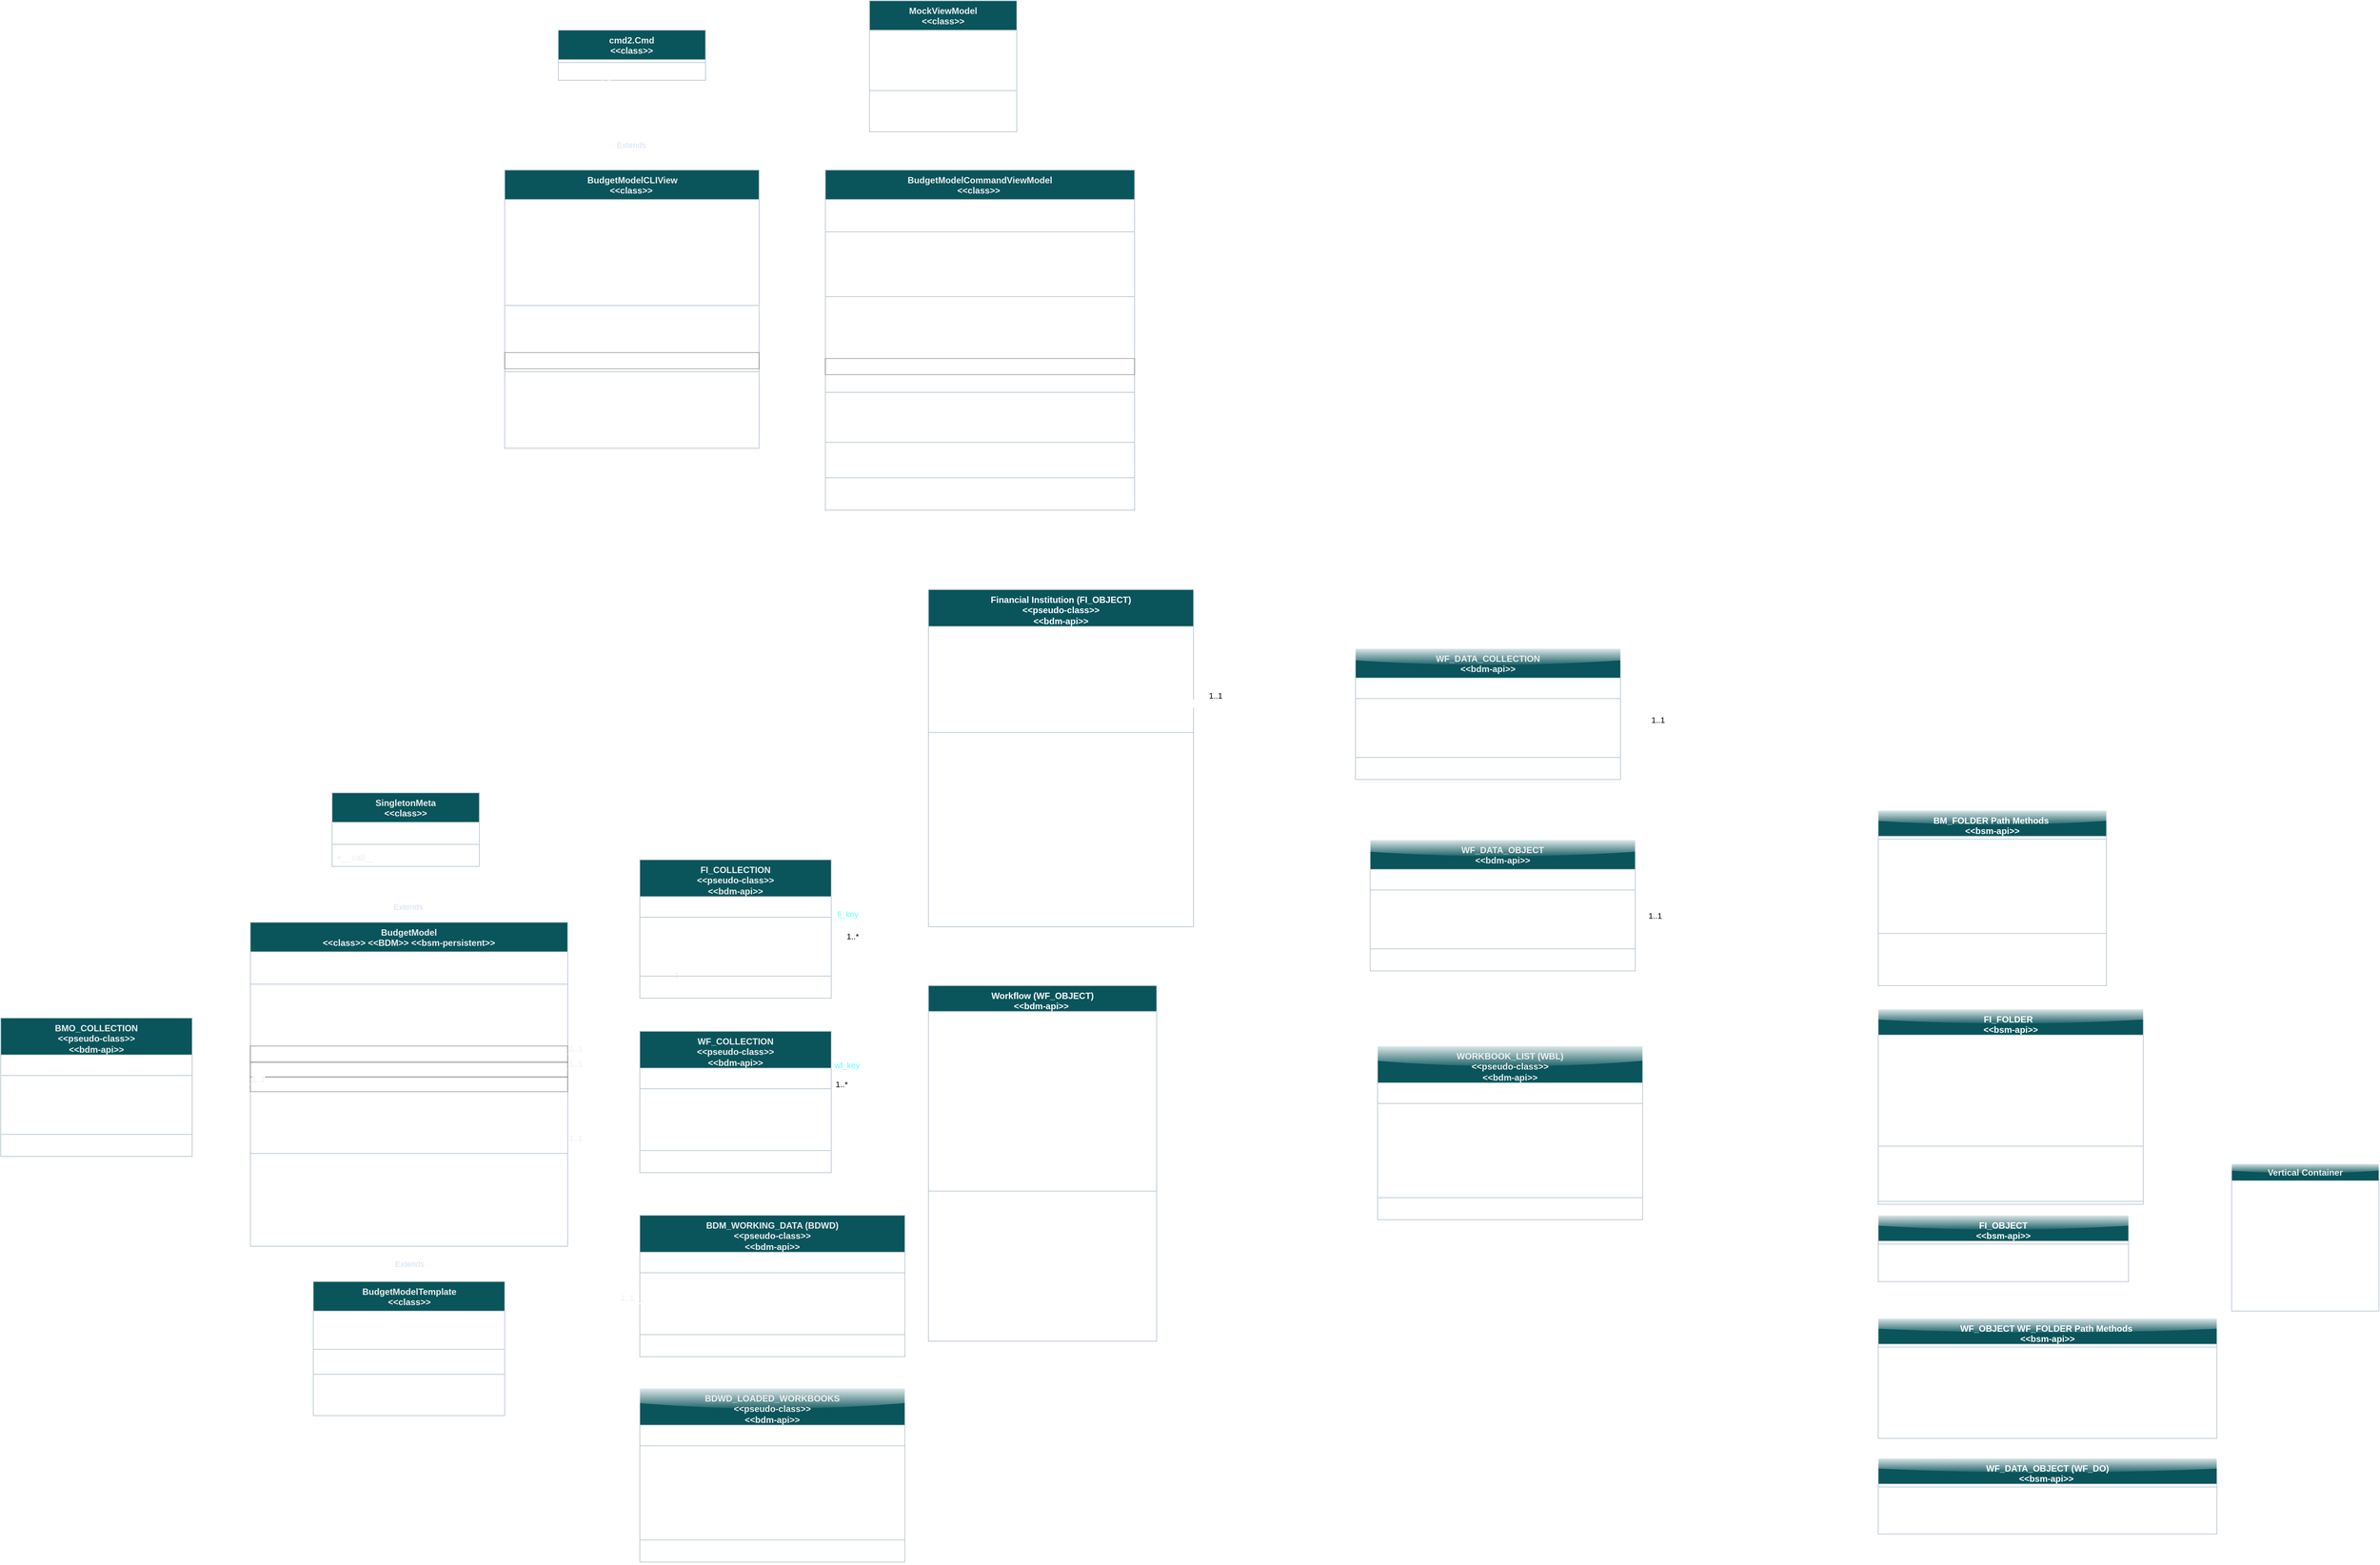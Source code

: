<mxfile version="27.0.2">
  <diagram id="N458_lr4ttNGEyz7QCCE" name="Page-1">
    <mxGraphModel dx="3275" dy="2115" grid="1" gridSize="10" guides="1" tooltips="1" connect="1" arrows="1" fold="1" page="1" pageScale="1" pageWidth="1100" pageHeight="850" math="0" shadow="0">
      <root>
        <mxCell id="0" />
        <mxCell id="1" parent="0" />
        <mxCell id="gPuFUhs2jfw6zia65dsm-11" value="&lt;font style=&quot;color: rgb(212, 225, 245);&quot;&gt;Extends&lt;/font&gt;" style="endArrow=block;endSize=16;endFill=0;html=1;rounded=0;strokeColor=#FFFFFF;fontColor=default;entryX=0.518;entryY=0.987;entryDx=0;entryDy=0;entryPerimeter=0;exitX=0.5;exitY=0;exitDx=0;exitDy=0;labelBackgroundColor=none;" parent="1" source="gPuFUhs2jfw6zia65dsm-25" target="gPuFUhs2jfw6zia65dsm-77" edge="1">
          <mxGeometry x="-0.431" y="1" width="160" relative="1" as="geometry">
            <mxPoint x="290" y="520.0" as="sourcePoint" />
            <mxPoint x="292.1" y="445.118" as="targetPoint" />
            <mxPoint as="offset" />
          </mxGeometry>
        </mxCell>
        <mxCell id="gPuFUhs2jfw6zia65dsm-17" value="&lt;font style=&quot;color: rgb(255, 255, 255);&quot;&gt;Financial Institution (FI_OBJECT)&lt;/font&gt;&lt;div&gt;&lt;font style=&quot;color: rgb(255, 255, 255);&quot;&gt;&amp;lt;&amp;lt;pseudo-class&amp;gt;&amp;gt;&lt;br&gt;&amp;lt;&amp;lt;bdm-api&amp;gt;&amp;gt;&lt;/font&gt;&lt;/div&gt;" style="swimlane;fontStyle=1;align=center;verticalAlign=top;childLayout=stackLayout;horizontal=1;startSize=50;horizontalStack=0;resizeParent=1;resizeParentMax=0;resizeLast=0;collapsible=1;marginBottom=0;whiteSpace=wrap;html=1;strokeColor=#BAC8D3;fontColor=#EEEEEE;fillColor=#09555B;labelBackgroundColor=none;" parent="1" vertex="1">
          <mxGeometry x="1040" y="80" width="360" height="458" as="geometry">
            <mxRectangle x="430" y="598" width="140" height="30" as="alternateBounds" />
          </mxGeometry>
        </mxCell>
        <mxCell id="ek0RcM_BOZHdqfbMIejV-202" value="&lt;font style=&quot;color: rgb(255, 255, 255);&quot;&gt;FI_OBJECT Dict {&lt;/font&gt;" style="text;strokeColor=none;fillColor=none;align=left;verticalAlign=middle;spacingLeft=4;spacingRight=4;overflow=hidden;rotatable=0;points=[[0,0.5],[1,0.5]];portConstraint=eastwest;whiteSpace=wrap;html=1;fontColor=#EEEEEE;fontFamily=Lucida Console;labelBackgroundColor=none;fontSize=10;" parent="gPuFUhs2jfw6zia65dsm-17" vertex="1">
          <mxGeometry y="50" width="360" height="20" as="geometry" />
        </mxCell>
        <mxCell id="ek0RcM_BOZHdqfbMIejV-205" value="&lt;font style=&quot;color: rgb(255, 255, 255);&quot;&gt;FI_KEY : str_value,&lt;/font&gt;" style="text;strokeColor=none;fillColor=none;align=left;verticalAlign=middle;spacingLeft=4;spacingRight=4;overflow=hidden;rotatable=0;points=[[0,0.5],[1,0.5]];portConstraint=eastwest;whiteSpace=wrap;html=1;fontColor=#FFFFFF;fontFamily=Lucida Console;labelBackgroundColor=none;fontSize=10;" parent="gPuFUhs2jfw6zia65dsm-17" vertex="1">
          <mxGeometry y="70" width="360" height="20" as="geometry" />
        </mxCell>
        <mxCell id="ek0RcM_BOZHdqfbMIejV-207" value="&lt;font style=&quot;color: rgb(255, 255, 255);&quot;&gt;FI_NAME : str&lt;/font&gt;&lt;span style=&quot;color: rgb(255, 255, 255);&quot;&gt;_value,&lt;/span&gt;" style="text;strokeColor=none;fillColor=none;align=left;verticalAlign=middle;spacingLeft=4;spacingRight=4;overflow=hidden;rotatable=0;points=[[0,0.5],[1,0.5]];portConstraint=eastwest;whiteSpace=wrap;html=1;fontColor=#FFFFFF;fontFamily=Lucida Console;labelBackgroundColor=none;fontSize=10;" parent="gPuFUhs2jfw6zia65dsm-17" vertex="1">
          <mxGeometry y="90" width="360" height="20" as="geometry" />
        </mxCell>
        <mxCell id="ek0RcM_BOZHdqfbMIejV-209" value="&lt;font style=&quot;color: rgb(255, 255, 255);&quot;&gt;FI_TYPE : str&lt;/font&gt;&lt;span style=&quot;color: rgb(255, 255, 255);&quot;&gt;_value,&lt;/span&gt;" style="text;strokeColor=none;fillColor=none;align=left;verticalAlign=middle;spacingLeft=4;spacingRight=4;overflow=hidden;rotatable=0;points=[[0,0.5],[1,0.5]];portConstraint=eastwest;whiteSpace=wrap;html=1;fontColor=#FFFFFF;fontFamily=Lucida Console;labelBackgroundColor=none;fontSize=10;" parent="gPuFUhs2jfw6zia65dsm-17" vertex="1">
          <mxGeometry y="110" width="360" height="20" as="geometry" />
        </mxCell>
        <mxCell id="ek0RcM_BOZHdqfbMIejV-210" value="&lt;font style=&quot;color: rgb(255, 255, 255);&quot;&gt;FI_FOLDER : str&lt;/font&gt;&lt;span style=&quot;color: rgb(255, 255, 255);&quot;&gt;_value,&lt;/span&gt;" style="text;strokeColor=none;fillColor=none;align=left;verticalAlign=middle;spacingLeft=4;spacingRight=4;overflow=hidden;rotatable=0;points=[[0,0.5],[1,0.5]];portConstraint=eastwest;whiteSpace=wrap;html=1;fontColor=#FFFFFF;fontFamily=Lucida Console;labelBackgroundColor=none;fontSize=10;" parent="gPuFUhs2jfw6zia65dsm-17" vertex="1">
          <mxGeometry y="130" width="360" height="20" as="geometry" />
        </mxCell>
        <mxCell id="ek0RcM_BOZHdqfbMIejV-208" value="&lt;font style=&quot;color: rgb(255, 255, 255);&quot;&gt;FI_WORKFLOW_DATA : Dict {WF_KEY: WF_DATA_OBJECT}&lt;/font&gt;" style="text;strokeColor=none;fillColor=none;align=left;verticalAlign=middle;spacingLeft=4;spacingRight=4;overflow=hidden;rotatable=0;points=[[0,0.5],[1,0.5]];portConstraint=eastwest;whiteSpace=wrap;html=1;fontColor=#FFFFFF;fontFamily=Lucida Console;labelBackgroundColor=none;fontSize=10;" parent="gPuFUhs2jfw6zia65dsm-17" vertex="1">
          <mxGeometry y="150" width="360" height="20" as="geometry" />
        </mxCell>
        <mxCell id="ek0RcM_BOZHdqfbMIejV-203" value="&lt;font style=&quot;color: rgb(255, 255, 255);&quot;&gt;}&lt;/font&gt;" style="text;strokeColor=none;fillColor=none;align=left;verticalAlign=middle;spacingLeft=4;spacingRight=4;overflow=hidden;rotatable=0;points=[[0,0.5],[1,0.5]];portConstraint=eastwest;whiteSpace=wrap;html=1;fontColor=#EEEEEE;fontFamily=Lucida Console;labelBackgroundColor=none;fontSize=10;" parent="gPuFUhs2jfw6zia65dsm-17" vertex="1">
          <mxGeometry y="170" width="360" height="20" as="geometry" />
        </mxCell>
        <mxCell id="gPuFUhs2jfw6zia65dsm-19" value="" style="line;strokeWidth=1;fillColor=none;align=left;verticalAlign=middle;spacingTop=-1;spacingLeft=3;spacingRight=3;rotatable=0;labelPosition=right;points=[];portConstraint=eastwest;strokeColor=#BAC8D3;fontColor=#EEEEEE;labelBackgroundColor=none;" parent="gPuFUhs2jfw6zia65dsm-17" vertex="1">
          <mxGeometry y="190" width="360" height="8" as="geometry" />
        </mxCell>
        <mxCell id="ek0RcM_BOZHdqfbMIejV-204" value="&lt;font style=&quot;color: rgb(255, 255, 255);&quot;&gt;FI_OBJECT BDM Methods: bmd-api&lt;/font&gt;" style="text;strokeColor=none;fillColor=none;align=left;verticalAlign=middle;spacingLeft=4;spacingRight=4;overflow=hidden;rotatable=0;points=[[0,0.5],[1,0.5]];portConstraint=eastwest;whiteSpace=wrap;html=1;fontColor=#EEEEEE;fontFamily=Lucida Console;labelBackgroundColor=none;fontSize=10;" parent="gPuFUhs2jfw6zia65dsm-17" vertex="1">
          <mxGeometry y="198" width="360" height="20" as="geometry" />
        </mxCell>
        <mxCell id="ek0RcM_BOZHdqfbMIejV-85" value="&lt;font style=&quot;color: rgb(255, 255, 255);&quot;&gt;+ bdm_FI_KEY_validate(fi_key: str) -&amp;gt; bool&lt;/font&gt;" style="text;strokeColor=none;fillColor=none;align=left;verticalAlign=middle;spacingLeft=4;spacingRight=4;overflow=hidden;rotatable=0;points=[[0,0.5],[1,0.5]];portConstraint=eastwest;whiteSpace=wrap;html=1;fontColor=#EEEEEE;fontFamily=Lucida Console;labelBackgroundColor=none;fontSize=10;" parent="gPuFUhs2jfw6zia65dsm-17" vertex="1">
          <mxGeometry y="218" width="360" height="20" as="geometry" />
        </mxCell>
        <mxCell id="twUZpuvdR-7tA2SMjMP5-3" value="&lt;font style=&quot;color: rgb(255, 255, 255);&quot;&gt;+ bdm_FI_KEY(fi_key: str) -&amp;gt; str&lt;/font&gt;" style="text;strokeColor=none;fillColor=none;align=left;verticalAlign=middle;spacingLeft=4;spacingRight=4;overflow=hidden;rotatable=0;points=[[0,0.5],[1,0.5]];portConstraint=eastwest;whiteSpace=wrap;html=1;fontColor=#EEEEEE;fontFamily=Lucida Console;labelBackgroundColor=none;fontSize=10;" parent="gPuFUhs2jfw6zia65dsm-17" vertex="1">
          <mxGeometry y="238" width="360" height="20" as="geometry" />
        </mxCell>
        <mxCell id="twUZpuvdR-7tA2SMjMP5-1" value="&lt;font style=&quot;color: rgb(255, 255, 255);&quot;&gt;+ bdm_FI_OBJECT(fi_key: str) -&amp;gt; FI_OBJECT&lt;/font&gt;" style="text;strokeColor=none;fillColor=none;align=left;verticalAlign=middle;spacingLeft=4;spacingRight=4;overflow=hidden;rotatable=0;points=[[0,0.5],[1,0.5]];portConstraint=eastwest;whiteSpace=wrap;html=1;fontColor=#EEEEEE;fontFamily=Lucida Console;labelBackgroundColor=none;fontSize=10;" parent="gPuFUhs2jfw6zia65dsm-17" vertex="1">
          <mxGeometry y="258" width="360" height="20" as="geometry" />
        </mxCell>
        <mxCell id="twUZpuvdR-7tA2SMjMP5-2" value="&lt;font style=&quot;color: rgb(255, 255, 255);&quot;&gt;+ bdm_FI_OBJECT_count(fi_key: str) -&amp;gt; int&lt;/font&gt;" style="text;strokeColor=none;fillColor=none;align=left;verticalAlign=middle;spacingLeft=4;spacingRight=4;overflow=hidden;rotatable=0;points=[[0,0.5],[1,0.5]];portConstraint=eastwest;whiteSpace=wrap;html=1;fontColor=#EEEEEE;fontFamily=Lucida Console;labelBackgroundColor=none;fontSize=10;" parent="gPuFUhs2jfw6zia65dsm-17" vertex="1">
          <mxGeometry y="278" width="360" height="20" as="geometry" />
        </mxCell>
        <mxCell id="ek0RcM_BOZHdqfbMIejV-69" value="&lt;font style=&quot;color: rgb(255, 255, 255);&quot;&gt;+ bdm_FI_OBJECT(fi_key: str) -&amp;gt; FI_OBJECT&lt;/font&gt;" style="text;strokeColor=none;fillColor=none;align=left;verticalAlign=middle;spacingLeft=4;spacingRight=4;overflow=hidden;rotatable=0;points=[[0,0.5],[1,0.5]];portConstraint=eastwest;whiteSpace=wrap;html=1;fontColor=#EEEEEE;fontFamily=Lucida Console;labelBackgroundColor=none;fontSize=10;" parent="gPuFUhs2jfw6zia65dsm-17" vertex="1">
          <mxGeometry y="298" width="360" height="20" as="geometry" />
        </mxCell>
        <mxCell id="twUZpuvdR-7tA2SMjMP5-4" value="&lt;font style=&quot;color: rgb(255, 255, 255);&quot;&gt;+ bdm_FI_NAME(fi_key: str) -&amp;gt; str&lt;/font&gt;" style="text;strokeColor=none;fillColor=none;align=left;verticalAlign=middle;spacingLeft=4;spacingRight=4;overflow=hidden;rotatable=0;points=[[0,0.5],[1,0.5]];portConstraint=eastwest;whiteSpace=wrap;html=1;fontColor=#EEEEEE;fontFamily=Lucida Console;labelBackgroundColor=none;fontSize=10;" parent="gPuFUhs2jfw6zia65dsm-17" vertex="1">
          <mxGeometry y="318" width="360" height="20" as="geometry" />
        </mxCell>
        <mxCell id="twUZpuvdR-7tA2SMjMP5-5" value="&lt;font style=&quot;color: rgb(255, 255, 255);&quot;&gt;+ bdm_FI_TYPE(fi_key: str) -&amp;gt; str&lt;/font&gt;" style="text;strokeColor=none;fillColor=none;align=left;verticalAlign=middle;spacingLeft=4;spacingRight=4;overflow=hidden;rotatable=0;points=[[0,0.5],[1,0.5]];portConstraint=eastwest;whiteSpace=wrap;html=1;fontColor=#EEEEEE;fontFamily=Lucida Console;labelBackgroundColor=none;fontSize=10;" parent="gPuFUhs2jfw6zia65dsm-17" vertex="1">
          <mxGeometry y="338" width="360" height="20" as="geometry" />
        </mxCell>
        <mxCell id="twUZpuvdR-7tA2SMjMP5-6" value="&lt;font style=&quot;color: rgb(255, 255, 255);&quot;&gt;+ bdm_FI_FOLDER(fi_key: str) -&amp;gt; str&lt;/font&gt;" style="text;strokeColor=none;fillColor=none;align=left;verticalAlign=middle;spacingLeft=4;spacingRight=4;overflow=hidden;rotatable=0;points=[[0,0.5],[1,0.5]];portConstraint=eastwest;whiteSpace=wrap;html=1;fontColor=#EEEEEE;fontFamily=Lucida Console;labelBackgroundColor=none;fontSize=10;" parent="gPuFUhs2jfw6zia65dsm-17" vertex="1">
          <mxGeometry y="358" width="360" height="20" as="geometry" />
        </mxCell>
        <mxCell id="twUZpuvdR-7tA2SMjMP5-7" value="&lt;font style=&quot;color: rgb(255, 255, 255);&quot;&gt;+ bdm_FI_WORKFLOW_DATA(fi_key: str) -&amp;gt; WF_DATA_COLLECTION&lt;/font&gt;" style="text;strokeColor=none;fillColor=none;align=left;verticalAlign=middle;spacingLeft=4;spacingRight=4;overflow=hidden;rotatable=0;points=[[0,0.5],[1,0.5]];portConstraint=eastwest;whiteSpace=wrap;html=1;fontColor=#EEEEEE;fontFamily=Lucida Console;labelBackgroundColor=none;fontSize=10;" parent="gPuFUhs2jfw6zia65dsm-17" vertex="1">
          <mxGeometry y="378" width="360" height="20" as="geometry" />
        </mxCell>
        <mxCell id="ek0RcM_BOZHdqfbMIejV-39" value="&lt;font style=&quot;color: rgb(255, 255, 255);&quot;&gt;+ bdm_FI_WORKFLOW_DATA_count(fi_key: str) -&amp;gt; int&lt;/font&gt;" style="text;strokeColor=none;fillColor=none;align=left;verticalAlign=middle;spacingLeft=4;spacingRight=4;overflow=hidden;rotatable=0;points=[[0,0.5],[1,0.5]];portConstraint=eastwest;whiteSpace=wrap;html=1;fontColor=#EEEEEE;fontFamily=Lucida Console;labelBackgroundColor=none;fontSize=10;" parent="gPuFUhs2jfw6zia65dsm-17" vertex="1">
          <mxGeometry y="398" width="360" height="20" as="geometry" />
        </mxCell>
        <mxCell id="ek0RcM_BOZHdqfbMIejV-71" value="&lt;font style=&quot;color: rgb(255, 255, 255);&quot;&gt;+ bdm_FI_WF_DATA_OBJECT(fi_key: str, wf_key:str)&amp;nbsp;&lt;/font&gt;&lt;div&gt;&lt;font style=&quot;color: rgb(255, 255, 255);&quot;&gt;&amp;nbsp; &amp;nbsp; &amp;nbsp; &amp;nbsp; &amp;nbsp; &amp;nbsp; &amp;nbsp; &amp;nbsp; &amp;nbsp; &amp;nbsp; &amp;nbsp; &amp;nbsp; &amp;nbsp; &amp;nbsp; &amp;nbsp; &amp;nbsp; &amp;nbsp; &amp;nbsp; &amp;nbsp;-&amp;gt; WF_DATA_OBJECT&lt;/font&gt;&lt;/div&gt;" style="text;strokeColor=none;fillColor=none;align=left;verticalAlign=middle;spacingLeft=4;spacingRight=4;overflow=hidden;rotatable=0;points=[[0,0.5],[1,0.5]];portConstraint=eastwest;whiteSpace=wrap;html=1;fontColor=#EEEEEE;fontFamily=Lucida Console;labelBackgroundColor=none;fontSize=10;" parent="gPuFUhs2jfw6zia65dsm-17" vertex="1">
          <mxGeometry y="418" width="360" height="40" as="geometry" />
        </mxCell>
        <mxCell id="gPuFUhs2jfw6zia65dsm-25" value="BudgetModel&lt;div&gt;&amp;lt;&amp;lt;class&amp;gt;&amp;gt; &amp;lt;&amp;lt;BDM&amp;gt;&amp;gt; &amp;lt;&amp;lt;bsm-persistent&amp;gt;&amp;gt;&lt;/div&gt;" style="swimlane;fontStyle=1;align=center;verticalAlign=top;childLayout=stackLayout;horizontal=1;startSize=40;horizontalStack=0;resizeParent=1;resizeParentMax=0;resizeLast=0;collapsible=1;marginBottom=0;whiteSpace=wrap;html=1;strokeColor=#BAC8D3;fontColor=#EEEEEE;fillColor=#09555B;labelBackgroundColor=none;" parent="1" vertex="1">
          <mxGeometry x="119" y="532" width="431" height="440" as="geometry">
            <mxRectangle x="430" y="598" width="140" height="30" as="alternateBounds" />
          </mxGeometry>
        </mxCell>
        <mxCell id="gPuFUhs2jfw6zia65dsm-88" value="&lt;font style=&quot;color: rgb(255, 255, 255);&quot;&gt;Class Variables&lt;/font&gt;" style="text;strokeColor=none;fillColor=none;align=left;verticalAlign=middle;spacingLeft=4;spacingRight=4;overflow=hidden;rotatable=0;points=[[0,0.5],[1,0.5]];portConstraint=eastwest;whiteSpace=wrap;html=1;fontColor=#EEEEEE;fontFamily=Lucida Console;labelBackgroundColor=none;" parent="gPuFUhs2jfw6zia65dsm-25" vertex="1">
          <mxGeometry y="40" width="431" height="20" as="geometry" />
        </mxCell>
        <mxCell id="ek0RcM_BOZHdqfbMIejV-55" value="&lt;font style=&quot;color: rgb(255, 255, 255);&quot;&gt;- config_template: object &amp;lt;&amp;lt;class_variable&amp;gt;&amp;gt;&lt;/font&gt;" style="text;strokeColor=none;fillColor=none;align=left;verticalAlign=middle;spacingLeft=4;spacingRight=4;overflow=hidden;rotatable=0;points=[[0,0.5],[1,0.5]];portConstraint=eastwest;whiteSpace=wrap;html=1;fontColor=#EEEEEE;fontFamily=Lucida Console;labelBackgroundColor=none;" parent="gPuFUhs2jfw6zia65dsm-25" vertex="1">
          <mxGeometry y="60" width="431" height="20" as="geometry" />
        </mxCell>
        <mxCell id="gPuFUhs2jfw6zia65dsm-90" value="" style="line;strokeWidth=1;fillColor=none;align=left;verticalAlign=middle;spacingTop=-1;spacingLeft=3;spacingRight=3;rotatable=0;labelPosition=right;points=[];portConstraint=eastwest;strokeColor=#BAC8D3;fontColor=#EEEEEE;labelBackgroundColor=none;" parent="gPuFUhs2jfw6zia65dsm-25" vertex="1">
          <mxGeometry y="80" width="431" height="8" as="geometry" />
        </mxCell>
        <mxCell id="gPuFUhs2jfw6zia65dsm-26" value="&lt;font style=&quot;color: rgb(255, 255, 255);&quot;&gt;Properties&lt;/font&gt;" style="text;strokeColor=none;fillColor=none;align=left;verticalAlign=middle;spacingLeft=4;spacingRight=4;overflow=hidden;rotatable=0;points=[[0,0.5],[1,0.5]];portConstraint=eastwest;whiteSpace=wrap;html=1;fontColor=#EEEEEE;fontFamily=Lucida Console;labelBackgroundColor=none;" parent="gPuFUhs2jfw6zia65dsm-25" vertex="1">
          <mxGeometry y="88" width="431" height="20" as="geometry" />
        </mxCell>
        <mxCell id="ek0RcM_BOZHdqfbMIejV-54" value="&lt;font style=&quot;color: rgb(255, 255, 255);&quot;&gt;+ bm_initialized: _initialized: bool&lt;/font&gt;" style="text;strokeColor=none;fillColor=none;align=left;verticalAlign=middle;spacingLeft=4;spacingRight=4;overflow=hidden;rotatable=0;points=[[0,0.5],[1,0.5]];portConstraint=eastwest;whiteSpace=wrap;html=1;fontColor=#EEEEEE;fontFamily=Lucida Console;labelBackgroundColor=none;fontSize=10;" parent="gPuFUhs2jfw6zia65dsm-25" vertex="1">
          <mxGeometry y="108" width="431" height="20" as="geometry" />
        </mxCell>
        <mxCell id="gPuFUhs2jfw6zia65dsm-27" value="&lt;font style=&quot;color: rgb(255, 255, 255);&quot;&gt;+ bm_folder: _budget_folder: str&lt;/font&gt;" style="text;strokeColor=none;fillColor=none;align=left;verticalAlign=middle;spacingLeft=4;spacingRight=4;overflow=hidden;rotatable=0;points=[[0,0.5],[1,0.5]];portConstraint=eastwest;whiteSpace=wrap;html=1;fontColor=#EEEEEE;fontFamily=Lucida Console;labelBackgroundColor=none;fontSize=10;" parent="gPuFUhs2jfw6zia65dsm-25" vertex="1">
          <mxGeometry y="128" width="431" height="20" as="geometry" />
        </mxCell>
        <mxCell id="gPuFUhs2jfw6zia65dsm-28" value="&lt;font style=&quot;color: rgb(255, 255, 255);&quot;&gt;+ bm_store_uri: _store_uri: str&lt;/font&gt;" style="text;strokeColor=none;fillColor=none;align=left;verticalAlign=middle;spacingLeft=4;spacingRight=4;overflow=hidden;rotatable=0;points=[[0,0.5],[1,0.5]];portConstraint=eastwest;whiteSpace=wrap;html=1;fontColor=#EEEEEE;fontFamily=Lucida Console;labelBackgroundColor=none;fontSize=10;" parent="gPuFUhs2jfw6zia65dsm-25" vertex="1">
          <mxGeometry y="148" width="431" height="20" as="geometry" />
        </mxCell>
        <mxCell id="gPuFUhs2jfw6zia65dsm-82" value="&lt;font style=&quot;color: rgb(255, 255, 255);&quot;&gt;+ bm_fi_collection: _financial_institutions: FI_COLLECTION&lt;br&gt;&lt;/font&gt;" style="text;strokeColor=#4F4F4F;fillColor=none;align=left;verticalAlign=middle;spacingLeft=4;spacingRight=4;overflow=hidden;rotatable=0;points=[[0,0.5],[1,0.5]];portConstraint=eastwest;whiteSpace=wrap;html=1;fontColor=#EEEEEE;fontFamily=Lucida Console;labelBackgroundColor=none;opacity=50;fontSize=10;" parent="gPuFUhs2jfw6zia65dsm-25" vertex="1">
          <mxGeometry y="168" width="431" height="22" as="geometry" />
        </mxCell>
        <mxCell id="gPuFUhs2jfw6zia65dsm-32" value="&lt;font style=&quot;color: rgb(255, 255, 255);&quot;&gt;+ bm_wf_collection: _workflows: WF_COLLECTION&lt;/font&gt;" style="text;strokeColor=#515151;fillColor=none;align=left;verticalAlign=middle;spacingLeft=4;spacingRight=4;overflow=hidden;rotatable=0;points=[[0,0.5],[1,0.5]];portConstraint=eastwest;whiteSpace=wrap;html=1;fontColor=#EEEEEE;fontFamily=Lucida Console;labelBackgroundColor=none;opacity=50;fontSize=10;" parent="gPuFUhs2jfw6zia65dsm-25" vertex="1">
          <mxGeometry y="190" width="431" height="20" as="geometry" />
        </mxCell>
        <mxCell id="gPuFUhs2jfw6zia65dsm-83" value="&lt;font style=&quot;color: rgb(255, 255, 255);&quot;&gt;+ bm_options: _options: BMO_COLLECTION&lt;/font&gt;" style="text;strokeColor=#515151;fillColor=none;align=left;verticalAlign=middle;spacingLeft=4;spacingRight=4;overflow=hidden;rotatable=0;points=[[0,0.5],[1,0.5]];portConstraint=eastwest;whiteSpace=wrap;html=1;fontColor=#EEEEEE;fontFamily=Lucida Console;labelBackgroundColor=none;fontSize=10;opacity=50;" parent="gPuFUhs2jfw6zia65dsm-25" vertex="1">
          <mxGeometry y="210" width="431" height="20" as="geometry" />
        </mxCell>
        <mxCell id="gPuFUhs2jfw6zia65dsm-84" value="&lt;font style=&quot;color: rgb(255, 255, 255);&quot;&gt;+ bm_created_date: _created_date: datetime&lt;/font&gt;" style="text;strokeColor=none;fillColor=none;align=left;verticalAlign=middle;spacingLeft=4;spacingRight=4;overflow=hidden;rotatable=0;points=[[0,0.5],[1,0.5]];portConstraint=eastwest;whiteSpace=wrap;html=1;fontColor=#EEEEEE;fontFamily=Lucida Console;labelBackgroundColor=none;fontSize=10;" parent="gPuFUhs2jfw6zia65dsm-25" vertex="1">
          <mxGeometry y="230" width="431" height="20" as="geometry" />
        </mxCell>
        <mxCell id="gPuFUhs2jfw6zia65dsm-85" value="&lt;font style=&quot;color: rgb(255, 255, 255);&quot;&gt;+ bm_last_modified_date: _last_modified_date: datetime&lt;/font&gt;" style="text;strokeColor=none;fillColor=none;align=left;verticalAlign=middle;spacingLeft=4;spacingRight=4;overflow=hidden;rotatable=0;points=[[0,0.5],[1,0.5]];portConstraint=eastwest;whiteSpace=wrap;html=1;fontColor=#EEEEEE;fontFamily=Lucida Console;labelBackgroundColor=none;fontSize=10;" parent="gPuFUhs2jfw6zia65dsm-25" vertex="1">
          <mxGeometry y="250" width="431" height="20" as="geometry" />
        </mxCell>
        <mxCell id="gPuFUhs2jfw6zia65dsm-86" value="&lt;font style=&quot;color: rgb(255, 255, 255);&quot;&gt;+ bm_last_modified_by: _last_modified_by: str&lt;/font&gt;" style="text;strokeColor=none;fillColor=none;align=left;verticalAlign=middle;spacingLeft=4;spacingRight=4;overflow=hidden;rotatable=0;points=[[0,0.5],[1,0.5]];portConstraint=eastwest;whiteSpace=wrap;html=1;fontColor=#EEEEEE;fontFamily=Lucida Console;labelBackgroundColor=none;fontSize=10;" parent="gPuFUhs2jfw6zia65dsm-25" vertex="1">
          <mxGeometry y="270" width="431" height="20" as="geometry" />
        </mxCell>
        <mxCell id="gPuFUhs2jfw6zia65dsm-87" value="&lt;font style=&quot;color: rgb(255, 255, 255);&quot;&gt;+ bm_working_data: _wd: dict&lt;/font&gt;" style="text;strokeColor=none;fillColor=none;align=left;verticalAlign=middle;spacingLeft=4;spacingRight=4;overflow=hidden;rotatable=0;points=[[0,0.5],[1,0.5]];portConstraint=eastwest;whiteSpace=wrap;html=1;fontColor=#EEEEEE;fontFamily=Lucida Console;labelBackgroundColor=none;fontSize=10;" parent="gPuFUhs2jfw6zia65dsm-25" vertex="1">
          <mxGeometry y="290" width="431" height="20" as="geometry" />
        </mxCell>
        <mxCell id="gPuFUhs2jfw6zia65dsm-30" value="" style="line;strokeWidth=1;fillColor=none;align=left;verticalAlign=middle;spacingTop=-1;spacingLeft=3;spacingRight=3;rotatable=0;labelPosition=right;points=[];portConstraint=eastwest;strokeColor=#BAC8D3;fontColor=#EEEEEE;labelBackgroundColor=none;" parent="gPuFUhs2jfw6zia65dsm-25" vertex="1">
          <mxGeometry y="310" width="431" height="8" as="geometry" />
        </mxCell>
        <mxCell id="gPuFUhs2jfw6zia65dsm-31" value="&lt;font style=&quot;color: rgb(255, 255, 255);&quot;&gt;Methods&lt;/font&gt;" style="text;strokeColor=none;fillColor=none;align=left;verticalAlign=middle;spacingLeft=4;spacingRight=4;overflow=hidden;rotatable=0;points=[[0,0.5],[1,0.5]];portConstraint=eastwest;whiteSpace=wrap;html=1;fontColor=#EEEEEE;labelBackgroundColor=none;" parent="gPuFUhs2jfw6zia65dsm-25" vertex="1">
          <mxGeometry y="318" width="431" height="20" as="geometry" />
        </mxCell>
        <mxCell id="ek0RcM_BOZHdqfbMIejV-53" value="&lt;font style=&quot;color: rgb(255, 255, 255);&quot;&gt;+ __init__()&lt;/font&gt;" style="text;strokeColor=none;fillColor=none;align=left;verticalAlign=middle;spacingLeft=4;spacingRight=4;overflow=hidden;rotatable=0;points=[[0,0.5],[1,0.5]];portConstraint=eastwest;whiteSpace=wrap;html=1;fontColor=#EEEEEE;labelBackgroundColor=none;fontFamily=Lucida Console;fontSize=10;" parent="gPuFUhs2jfw6zia65dsm-25" vertex="1">
          <mxGeometry y="338" width="431" height="20" as="geometry" />
        </mxCell>
        <mxCell id="StpzhngkRPV_LUI3PW5Y-154" value="&lt;font style=&quot;color: rgb(255, 255, 255);&quot;&gt;+ bdm_initialize(bm_config_src : BudgetModel, bsm_init : bool = True, &lt;br&gt;&amp;nbsp; &amp;nbsp; create_missing_folders : bool = True,&amp;nbsp;&lt;/font&gt;&lt;div&gt;&lt;font style=&quot;color: rgb(255, 255, 255);&quot;&gt;&amp;nbsp; &amp;nbsp; raise_errors : bool = True) -&amp;gt; &quot;BudgetModel&quot;&lt;/font&gt;&lt;/div&gt;" style="text;strokeColor=none;fillColor=none;align=left;verticalAlign=top;spacingLeft=4;spacingRight=4;overflow=hidden;rotatable=0;points=[[0,0.5],[1,0.5]];portConstraint=eastwest;whiteSpace=wrap;html=1;fontColor=#EEEEEE;labelBackgroundColor=none;fontFamily=Lucida Console;fontSize=10;" parent="gPuFUhs2jfw6zia65dsm-25" vertex="1">
          <mxGeometry y="358" width="431" height="42" as="geometry" />
        </mxCell>
        <mxCell id="StpzhngkRPV_LUI3PW5Y-155" value="&lt;font style=&quot;color: rgb(255, 255, 255);&quot;&gt;+ bsm_initialize(create_missing_folders : bool = True,&amp;nbsp;&lt;/font&gt;&lt;div&gt;&lt;font style=&quot;color: rgb(255, 255, 255);&quot;&gt;&amp;nbsp; &amp;nbsp; raise_errors : bool = True)&lt;/font&gt;&lt;span style=&quot;color: rgb(255, 255, 255); background-color: transparent;&quot;&gt;&amp;nbsp;&lt;/span&gt;&lt;span style=&quot;color: rgb(255, 255, 255); background-color: transparent;&quot;&gt;-&amp;gt; &quot;BudgetModel&quot;&lt;/span&gt;&lt;/div&gt;" style="text;strokeColor=none;fillColor=none;align=left;verticalAlign=top;spacingLeft=4;spacingRight=4;overflow=hidden;rotatable=0;points=[[0,0.5],[1,0.5]];portConstraint=eastwest;whiteSpace=wrap;html=1;fontColor=#EEEEEE;labelBackgroundColor=none;fontFamily=Lucida Console;fontSize=10;" parent="gPuFUhs2jfw6zia65dsm-25" vertex="1">
          <mxGeometry y="400" width="431" height="40" as="geometry" />
        </mxCell>
        <mxCell id="gPuFUhs2jfw6zia65dsm-36" value="BudgetModelTemplate&lt;div&gt;&amp;lt;&amp;lt;class&amp;gt;&amp;gt;&lt;/div&gt;" style="swimlane;fontStyle=1;align=center;verticalAlign=top;childLayout=stackLayout;horizontal=1;startSize=40;horizontalStack=0;resizeParent=1;resizeParentMax=0;resizeLast=0;collapsible=1;marginBottom=0;whiteSpace=wrap;html=1;strokeColor=#BAC8D3;fontColor=#EEEEEE;fillColor=#09555B;labelBackgroundColor=none;rounded=0;" parent="1" vertex="1">
          <mxGeometry x="204.5" y="1020" width="260" height="182" as="geometry">
            <mxRectangle x="430" y="598" width="140" height="30" as="alternateBounds" />
          </mxGeometry>
        </mxCell>
        <mxCell id="gPuFUhs2jfw6zia65dsm-41" value="&lt;font color=&quot;#ffffff&quot;&gt;Class Variables&lt;/font&gt;" style="text;strokeColor=none;fillColor=none;align=left;verticalAlign=middle;spacingLeft=4;spacingRight=4;overflow=hidden;rotatable=0;points=[[0,0.5],[1,0.5]];portConstraint=eastwest;whiteSpace=wrap;html=1;fontColor=#EEEEEE;fontFamily=Lucida Console;labelBackgroundColor=none;" parent="gPuFUhs2jfw6zia65dsm-36" vertex="1">
          <mxGeometry y="40" width="260" height="24" as="geometry" />
        </mxCell>
        <mxCell id="ek0RcM_BOZHdqfbMIejV-57" value="&lt;font color=&quot;#ffffff&quot;&gt;+ budget_model_template: type&lt;/font&gt;" style="text;strokeColor=none;fillColor=none;align=left;verticalAlign=middle;spacingLeft=4;spacingRight=4;overflow=hidden;rotatable=0;points=[[0,0.5],[1,0.5]];portConstraint=eastwest;whiteSpace=wrap;html=1;fontColor=#EEEEEE;fontFamily=Lucida Console;labelBackgroundColor=none;" parent="gPuFUhs2jfw6zia65dsm-36" vertex="1">
          <mxGeometry y="64" width="260" height="24" as="geometry" />
        </mxCell>
        <mxCell id="gPuFUhs2jfw6zia65dsm-42" value="" style="line;strokeWidth=1;fillColor=none;align=left;verticalAlign=middle;spacingTop=-1;spacingLeft=3;spacingRight=3;rotatable=0;labelPosition=right;points=[];portConstraint=eastwest;strokeColor=#BAC8D3;fontColor=#EEEEEE;labelBackgroundColor=none;" parent="gPuFUhs2jfw6zia65dsm-36" vertex="1">
          <mxGeometry y="88" width="260" height="8" as="geometry" />
        </mxCell>
        <mxCell id="gPuFUhs2jfw6zia65dsm-43" value="&lt;font style=&quot;color: rgb(255, 255, 255);&quot;&gt;Properties&lt;/font&gt;" style="text;strokeColor=none;fillColor=none;align=left;verticalAlign=top;spacingLeft=4;spacingRight=4;overflow=hidden;rotatable=0;points=[[0,0.5],[1,0.5]];portConstraint=eastwest;whiteSpace=wrap;html=1;fontColor=#EEEEEE;labelBackgroundColor=none;" parent="gPuFUhs2jfw6zia65dsm-36" vertex="1">
          <mxGeometry y="96" width="260" height="26" as="geometry" />
        </mxCell>
        <mxCell id="ek0RcM_BOZHdqfbMIejV-56" value="" style="line;strokeWidth=1;fillColor=none;align=left;verticalAlign=middle;spacingTop=-1;spacingLeft=3;spacingRight=3;rotatable=0;labelPosition=right;points=[];portConstraint=eastwest;strokeColor=#BAC8D3;fontColor=#EEEEEE;labelBackgroundColor=none;" parent="gPuFUhs2jfw6zia65dsm-36" vertex="1">
          <mxGeometry y="122" width="260" height="8" as="geometry" />
        </mxCell>
        <mxCell id="ek0RcM_BOZHdqfbMIejV-65" value="&lt;font style=&quot;color: rgb(255, 255, 255);&quot;&gt;Methods&lt;/font&gt;" style="text;strokeColor=none;fillColor=none;align=left;verticalAlign=top;spacingLeft=4;spacingRight=4;overflow=hidden;rotatable=0;points=[[0,0.5],[1,0.5]];portConstraint=eastwest;whiteSpace=wrap;html=1;fontColor=#EEEEEE;labelBackgroundColor=none;" parent="gPuFUhs2jfw6zia65dsm-36" vertex="1">
          <mxGeometry y="130" width="260" height="26" as="geometry" />
        </mxCell>
        <mxCell id="ek0RcM_BOZHdqfbMIejV-66" value="&lt;font style=&quot;color: rgb(255, 255, 255);&quot;&gt;+ __init__()&lt;/font&gt;" style="text;strokeColor=none;fillColor=none;align=left;verticalAlign=top;spacingLeft=4;spacingRight=4;overflow=hidden;rotatable=0;points=[[0,0.5],[1,0.5]];portConstraint=eastwest;whiteSpace=wrap;html=1;fontColor=#EEEEEE;labelBackgroundColor=none;" parent="gPuFUhs2jfw6zia65dsm-36" vertex="1">
          <mxGeometry y="156" width="260" height="26" as="geometry" />
        </mxCell>
        <mxCell id="gPuFUhs2jfw6zia65dsm-44" value="&lt;font style=&quot;color: rgb(212, 225, 245);&quot;&gt;Extends&lt;/font&gt;" style="endArrow=block;endSize=16;endFill=0;html=1;rounded=0;strokeColor=#FFFFFF;fontColor=default;entryX=0.5;entryY=1;entryDx=0;entryDy=0;exitX=0.5;exitY=0;exitDx=0;exitDy=0;labelBackgroundColor=none;" parent="1" source="gPuFUhs2jfw6zia65dsm-36" target="gPuFUhs2jfw6zia65dsm-25" edge="1">
          <mxGeometry x="0.001" width="160" relative="1" as="geometry">
            <mxPoint x="450" y="940" as="sourcePoint" />
            <mxPoint x="302" y="455" as="targetPoint" />
            <mxPoint as="offset" />
          </mxGeometry>
        </mxCell>
        <mxCell id="gPuFUhs2jfw6zia65dsm-46" value="&lt;font style=&quot;color: rgb(255, 255, 255);&quot;&gt;Workflow (WF_OBJECT)&lt;/font&gt;&lt;div&gt;&lt;font style=&quot;color: rgb(255, 255, 255);&quot;&gt;&amp;lt;&amp;lt;bdm-api&amp;gt;&amp;gt;&amp;nbsp;&lt;/font&gt;&lt;/div&gt;" style="swimlane;fontStyle=1;align=center;verticalAlign=top;childLayout=stackLayout;horizontal=1;startSize=35;horizontalStack=0;resizeParent=1;resizeParentMax=0;resizeLast=0;collapsible=1;marginBottom=0;whiteSpace=wrap;html=1;strokeColor=#BAC8D3;fontColor=#EEEEEE;fillColor=#09555B;labelBackgroundColor=none;" parent="1" vertex="1">
          <mxGeometry x="1040" y="618" width="310" height="483" as="geometry">
            <mxRectangle x="430" y="598" width="140" height="30" as="alternateBounds" />
          </mxGeometry>
        </mxCell>
        <mxCell id="ek0RcM_BOZHdqfbMIejV-211" value="&lt;font style=&quot;color: rgb(255, 255, 255);&quot;&gt;WF_OBJECT Dict {&lt;/font&gt;" style="text;strokeColor=none;fillColor=none;align=left;verticalAlign=middle;spacingLeft=4;spacingRight=4;overflow=hidden;rotatable=0;points=[[0,0.5],[1,0.5]];portConstraint=eastwest;whiteSpace=wrap;html=1;fontColor=#EEEEEE;fontFamily=Lucida Console;labelBackgroundColor=none;fontSize=10;" parent="gPuFUhs2jfw6zia65dsm-46" vertex="1">
          <mxGeometry y="35" width="310" height="20" as="geometry" />
        </mxCell>
        <mxCell id="ek0RcM_BOZHdqfbMIejV-213" value="&lt;font style=&quot;color: rgb(255, 255, 255);&quot;&gt;WF_KEY: str_value,&lt;/font&gt;" style="text;strokeColor=none;fillColor=none;align=left;verticalAlign=middle;spacingLeft=4;spacingRight=4;overflow=hidden;rotatable=0;points=[[0,0.5],[1,0.5]];portConstraint=eastwest;whiteSpace=wrap;html=1;fontColor=#EEEEEE;fontFamily=Lucida Console;labelBackgroundColor=none;fontSize=10;" parent="gPuFUhs2jfw6zia65dsm-46" vertex="1">
          <mxGeometry y="55" width="310" height="20" as="geometry" />
        </mxCell>
        <mxCell id="ek0RcM_BOZHdqfbMIejV-219" value="&lt;font style=&quot;color: rgb(255, 255, 255);&quot;&gt;WF_NAME: str_value,&lt;/font&gt;" style="text;strokeColor=none;fillColor=none;align=left;verticalAlign=middle;spacingLeft=4;spacingRight=4;overflow=hidden;rotatable=0;points=[[0,0.5],[1,0.5]];portConstraint=eastwest;whiteSpace=wrap;html=1;fontColor=#EEEEEE;fontFamily=Lucida Console;labelBackgroundColor=none;fontSize=10;" parent="gPuFUhs2jfw6zia65dsm-46" vertex="1">
          <mxGeometry y="75" width="310" height="20" as="geometry" />
        </mxCell>
        <mxCell id="ek0RcM_BOZHdqfbMIejV-218" value="&lt;font style=&quot;color: rgb(255, 255, 255);&quot;&gt;WF_FOLDER_IN: str_value,&lt;/font&gt;" style="text;strokeColor=none;fillColor=none;align=left;verticalAlign=middle;spacingLeft=4;spacingRight=4;overflow=hidden;rotatable=0;points=[[0,0.5],[1,0.5]];portConstraint=eastwest;whiteSpace=wrap;html=1;fontColor=#EEEEEE;fontFamily=Lucida Console;labelBackgroundColor=none;fontSize=10;" parent="gPuFUhs2jfw6zia65dsm-46" vertex="1">
          <mxGeometry y="95" width="310" height="20" as="geometry" />
        </mxCell>
        <mxCell id="ek0RcM_BOZHdqfbMIejV-217" value="&lt;font style=&quot;color: rgb(255, 255, 255);&quot;&gt;WF_FOLDER_OUT: str_value,&lt;/font&gt;" style="text;strokeColor=none;fillColor=none;align=left;verticalAlign=middle;spacingLeft=4;spacingRight=4;overflow=hidden;rotatable=0;points=[[0,0.5],[1,0.5]];portConstraint=eastwest;whiteSpace=wrap;html=1;fontColor=#EEEEEE;fontFamily=Lucida Console;labelBackgroundColor=none;fontSize=10;" parent="gPuFUhs2jfw6zia65dsm-46" vertex="1">
          <mxGeometry y="115" width="310" height="20" as="geometry" />
        </mxCell>
        <mxCell id="ek0RcM_BOZHdqfbMIejV-215" value="&lt;font style=&quot;color: rgb(255, 255, 255);&quot;&gt;WF_PREFIX_IN: str_value,&lt;/font&gt;" style="text;strokeColor=none;fillColor=none;align=left;verticalAlign=middle;spacingLeft=4;spacingRight=4;overflow=hidden;rotatable=0;points=[[0,0.5],[1,0.5]];portConstraint=eastwest;whiteSpace=wrap;html=1;fontColor=#EEEEEE;fontFamily=Lucida Console;labelBackgroundColor=none;fontSize=10;" parent="gPuFUhs2jfw6zia65dsm-46" vertex="1">
          <mxGeometry y="135" width="310" height="20" as="geometry" />
        </mxCell>
        <mxCell id="ek0RcM_BOZHdqfbMIejV-214" value="&lt;font style=&quot;color: rgb(255, 255, 255);&quot;&gt;WF_PREFIX_OUT: str_value,&lt;/font&gt;" style="text;strokeColor=none;fillColor=none;align=left;verticalAlign=middle;spacingLeft=4;spacingRight=4;overflow=hidden;rotatable=0;points=[[0,0.5],[1,0.5]];portConstraint=eastwest;whiteSpace=wrap;html=1;fontColor=#EEEEEE;fontFamily=Lucida Console;labelBackgroundColor=none;fontSize=10;" parent="gPuFUhs2jfw6zia65dsm-46" vertex="1">
          <mxGeometry y="155" width="310" height="20" as="geometry" />
        </mxCell>
        <mxCell id="ek0RcM_BOZHdqfbMIejV-220" value="&lt;font style=&quot;color: rgb(255, 255, 255);&quot;&gt;WF_WORKBOOK_MAP: Dict {&lt;/font&gt;" style="text;strokeColor=none;fillColor=none;align=left;verticalAlign=middle;spacingLeft=4;spacingRight=4;overflow=hidden;rotatable=0;points=[[0,0.5],[1,0.5]];portConstraint=eastwest;whiteSpace=wrap;html=1;fontColor=#EEEEEE;fontFamily=Lucida Console;labelBackgroundColor=none;fontSize=10;" parent="gPuFUhs2jfw6zia65dsm-46" vertex="1">
          <mxGeometry y="175" width="310" height="20" as="geometry" />
        </mxCell>
        <mxCell id="ek0RcM_BOZHdqfbMIejV-221" value="&lt;font style=&quot;color: rgb(255, 255, 255);&quot;&gt;&amp;nbsp; &amp;nbsp; WF_WORKBOOKS_IN: WF_FOLDER_IN&lt;/font&gt;" style="text;strokeColor=none;fillColor=none;align=left;verticalAlign=middle;spacingLeft=4;spacingRight=4;overflow=hidden;rotatable=0;points=[[0,0.5],[1,0.5]];portConstraint=eastwest;whiteSpace=wrap;html=1;fontColor=#EEEEEE;fontFamily=Lucida Console;labelBackgroundColor=none;fontSize=10;" parent="gPuFUhs2jfw6zia65dsm-46" vertex="1">
          <mxGeometry y="195" width="310" height="20" as="geometry" />
        </mxCell>
        <mxCell id="ek0RcM_BOZHdqfbMIejV-222" value="&lt;span style=&quot;color: rgb(255, 255, 255);&quot;&gt;&amp;nbsp; &amp;nbsp; WF_WORKBOOKS_OUT: WF_FOLDER_OUT&lt;/span&gt;" style="text;strokeColor=none;fillColor=none;align=left;verticalAlign=middle;spacingLeft=4;spacingRight=4;overflow=hidden;rotatable=0;points=[[0,0.5],[1,0.5]];portConstraint=eastwest;whiteSpace=wrap;html=1;fontColor=#EEEEEE;fontFamily=Lucida Console;labelBackgroundColor=none;fontSize=10;" parent="gPuFUhs2jfw6zia65dsm-46" vertex="1">
          <mxGeometry y="215" width="310" height="20" as="geometry" />
        </mxCell>
        <mxCell id="ek0RcM_BOZHdqfbMIejV-223" value="&lt;font style=&quot;color: rgb(255, 255, 255);&quot;&gt;&amp;nbsp; &amp;nbsp; }&lt;/font&gt;" style="text;strokeColor=none;fillColor=none;align=left;verticalAlign=middle;spacingLeft=4;spacingRight=4;overflow=hidden;rotatable=0;points=[[0,0.5],[1,0.5]];portConstraint=eastwest;whiteSpace=wrap;html=1;fontColor=#EEEEEE;fontFamily=Lucida Console;labelBackgroundColor=none;fontSize=10;" parent="gPuFUhs2jfw6zia65dsm-46" vertex="1">
          <mxGeometry y="235" width="310" height="20" as="geometry" />
        </mxCell>
        <mxCell id="ek0RcM_BOZHdqfbMIejV-212" value="&lt;font style=&quot;color: rgb(255, 255, 255);&quot;&gt;}&lt;/font&gt;" style="text;strokeColor=none;fillColor=none;align=left;verticalAlign=middle;spacingLeft=4;spacingRight=4;overflow=hidden;rotatable=0;points=[[0,0.5],[1,0.5]];portConstraint=eastwest;whiteSpace=wrap;html=1;fontColor=#EEEEEE;fontFamily=Lucida Console;labelBackgroundColor=none;fontSize=10;" parent="gPuFUhs2jfw6zia65dsm-46" vertex="1">
          <mxGeometry y="255" width="310" height="20" as="geometry" />
        </mxCell>
        <mxCell id="gPuFUhs2jfw6zia65dsm-51" value="" style="line;strokeWidth=1;fillColor=none;align=left;verticalAlign=middle;spacingTop=-1;spacingLeft=3;spacingRight=3;rotatable=0;labelPosition=right;points=[];portConstraint=eastwest;strokeColor=#BAC8D3;fontColor=#EEEEEE;labelBackgroundColor=none;" parent="gPuFUhs2jfw6zia65dsm-46" vertex="1">
          <mxGeometry y="275" width="310" height="8" as="geometry" />
        </mxCell>
        <mxCell id="ek0RcM_BOZHdqfbMIejV-216" value="&lt;font style=&quot;color: rgb(255, 255, 255);&quot;&gt;WF_OBJECT Methods: bmd-api&lt;/font&gt;" style="text;strokeColor=none;fillColor=none;align=left;verticalAlign=middle;spacingLeft=4;spacingRight=4;overflow=hidden;rotatable=0;points=[[0,0.5],[1,0.5]];portConstraint=eastwest;whiteSpace=wrap;html=1;fontColor=#EEEEEE;fontFamily=Lucida Console;labelBackgroundColor=none;fontSize=10;" parent="gPuFUhs2jfw6zia65dsm-46" vertex="1">
          <mxGeometry y="283" width="310" height="20" as="geometry" />
        </mxCell>
        <mxCell id="ek0RcM_BOZHdqfbMIejV-72" value="&lt;font style=&quot;color: rgb(255, 255, 255);&quot;&gt;+ bmd_WF_KEY_validate(wf_key:str) -&amp;gt; bool&lt;/font&gt;" style="text;strokeColor=none;fillColor=none;align=left;verticalAlign=middle;spacingLeft=4;spacingRight=4;overflow=hidden;rotatable=0;points=[[0,0.5],[1,0.5]];portConstraint=eastwest;whiteSpace=wrap;html=1;fontColor=#EEEEEE;fontFamily=Lucida Console;labelBackgroundColor=none;fontSize=10;" parent="gPuFUhs2jfw6zia65dsm-46" vertex="1">
          <mxGeometry y="303" width="310" height="20" as="geometry" />
        </mxCell>
        <mxCell id="twUZpuvdR-7tA2SMjMP5-8" value="&lt;font style=&quot;color: rgb(255, 255, 255);&quot;&gt;+ bmd_WF_OBJECT(wf_key:str) -&amp;gt; WF_OBJECT&lt;/font&gt;" style="text;strokeColor=none;fillColor=none;align=left;verticalAlign=middle;spacingLeft=4;spacingRight=4;overflow=hidden;rotatable=0;points=[[0,0.5],[1,0.5]];portConstraint=eastwest;whiteSpace=wrap;html=1;fontColor=#EEEEEE;fontFamily=Lucida Console;labelBackgroundColor=none;fontSize=10;" parent="gPuFUhs2jfw6zia65dsm-46" vertex="1">
          <mxGeometry y="323" width="310" height="20" as="geometry" />
        </mxCell>
        <mxCell id="ek0RcM_BOZHdqfbMIejV-70" value="&lt;font style=&quot;color: rgb(255, 255, 255);&quot;&gt;+ bmd_WF_OBJECT_count(wf_key:str) -&amp;gt; int&lt;/font&gt;" style="text;strokeColor=none;fillColor=none;align=left;verticalAlign=middle;spacingLeft=4;spacingRight=4;overflow=hidden;rotatable=0;points=[[0,0.5],[1,0.5]];portConstraint=eastwest;whiteSpace=wrap;html=1;fontColor=#EEEEEE;fontFamily=Lucida Console;labelBackgroundColor=none;fontSize=10;" parent="gPuFUhs2jfw6zia65dsm-46" vertex="1">
          <mxGeometry y="343" width="310" height="20" as="geometry" />
        </mxCell>
        <mxCell id="twUZpuvdR-7tA2SMjMP5-9" value="&lt;font style=&quot;color: rgb(255, 255, 255);&quot;&gt;+ bmd_WF_KEY(wf_key:str) -&amp;gt; str&lt;/font&gt;" style="text;strokeColor=none;fillColor=none;align=left;verticalAlign=middle;spacingLeft=4;spacingRight=4;overflow=hidden;rotatable=0;points=[[0,0.5],[1,0.5]];portConstraint=eastwest;whiteSpace=wrap;html=1;fontColor=#EEEEEE;fontFamily=Lucida Console;labelBackgroundColor=none;fontSize=10;" parent="gPuFUhs2jfw6zia65dsm-46" vertex="1">
          <mxGeometry y="363" width="310" height="20" as="geometry" />
        </mxCell>
        <mxCell id="twUZpuvdR-7tA2SMjMP5-10" value="&lt;font style=&quot;color: rgb(255, 255, 255);&quot;&gt;+ bmd_WF_KEY_validate(wf_key:str) -&amp;gt; bool&lt;/font&gt;" style="text;strokeColor=none;fillColor=none;align=left;verticalAlign=middle;spacingLeft=4;spacingRight=4;overflow=hidden;rotatable=0;points=[[0,0.5],[1,0.5]];portConstraint=eastwest;whiteSpace=wrap;html=1;fontColor=#EEEEEE;fontFamily=Lucida Console;labelBackgroundColor=none;fontSize=10;" parent="gPuFUhs2jfw6zia65dsm-46" vertex="1">
          <mxGeometry y="383" width="310" height="20" as="geometry" />
        </mxCell>
        <mxCell id="twUZpuvdR-7tA2SMjMP5-11" value="&lt;font style=&quot;color: rgb(255, 255, 255);&quot;&gt;+ bmd_WF_NAME(wf_key:str) -&amp;gt; str&lt;/font&gt;" style="text;strokeColor=none;fillColor=none;align=left;verticalAlign=middle;spacingLeft=4;spacingRight=4;overflow=hidden;rotatable=0;points=[[0,0.5],[1,0.5]];portConstraint=eastwest;whiteSpace=wrap;html=1;fontColor=#EEEEEE;fontFamily=Lucida Console;labelBackgroundColor=none;fontSize=10;" parent="gPuFUhs2jfw6zia65dsm-46" vertex="1">
          <mxGeometry y="403" width="310" height="20" as="geometry" />
        </mxCell>
        <mxCell id="twUZpuvdR-7tA2SMjMP5-12" value="&lt;font style=&quot;color: rgb(255, 255, 255);&quot;&gt;+ bmd_WF_FOLDER(wf_key:str, folder_id:str) -&amp;gt; str&lt;/font&gt;" style="text;strokeColor=none;fillColor=none;align=left;verticalAlign=middle;spacingLeft=4;spacingRight=4;overflow=hidden;rotatable=0;points=[[0,0.5],[1,0.5]];portConstraint=eastwest;whiteSpace=wrap;html=1;fontColor=#EEEEEE;fontFamily=Lucida Console;labelBackgroundColor=none;fontSize=10;" parent="gPuFUhs2jfw6zia65dsm-46" vertex="1">
          <mxGeometry y="423" width="310" height="20" as="geometry" />
        </mxCell>
        <mxCell id="twUZpuvdR-7tA2SMjMP5-14" value="&lt;font style=&quot;color: rgb(255, 255, 255);&quot;&gt;+ bmd_WF_PREFIX_IN(wf_key:str) -&amp;gt; str&lt;/font&gt;" style="text;strokeColor=none;fillColor=none;align=left;verticalAlign=middle;spacingLeft=4;spacingRight=4;overflow=hidden;rotatable=0;points=[[0,0.5],[1,0.5]];portConstraint=eastwest;whiteSpace=wrap;html=1;fontColor=#EEEEEE;fontFamily=Lucida Console;labelBackgroundColor=none;fontSize=10;" parent="gPuFUhs2jfw6zia65dsm-46" vertex="1">
          <mxGeometry y="443" width="310" height="20" as="geometry" />
        </mxCell>
        <mxCell id="twUZpuvdR-7tA2SMjMP5-15" value="&lt;font style=&quot;color: rgb(255, 255, 255);&quot;&gt;+ bmd_WF_PREFIX_OUT(wf_key:str) -&amp;gt; str&lt;/font&gt;" style="text;strokeColor=none;fillColor=none;align=left;verticalAlign=middle;spacingLeft=4;spacingRight=4;overflow=hidden;rotatable=0;points=[[0,0.5],[1,0.5]];portConstraint=eastwest;whiteSpace=wrap;html=1;fontColor=#EEEEEE;fontFamily=Lucida Console;labelBackgroundColor=none;fontSize=10;" parent="gPuFUhs2jfw6zia65dsm-46" vertex="1">
          <mxGeometry y="463" width="310" height="20" as="geometry" />
        </mxCell>
        <mxCell id="gPuFUhs2jfw6zia65dsm-56" value="1..*" style="endArrow=block;html=1;endSize=12;startArrow=diamondThin;startSize=14;startFill=1;edgeStyle=orthogonalEdgeStyle;align=left;verticalAlign=bottom;rounded=0;strokeColor=#FFFFFF;fontColor=default;labelBackgroundColor=none;endFill=1;entryX=0;entryY=0.5;entryDx=0;entryDy=0;exitX=1;exitY=0.5;exitDx=0;exitDy=0;" parent="1" source="ek0RcM_BOZHdqfbMIejV-136" target="ek0RcM_BOZHdqfbMIejV-217" edge="1">
          <mxGeometry x="-0.946" y="-19" relative="1" as="geometry">
            <mxPoint x="630" y="700" as="sourcePoint" />
            <mxPoint x="1100" y="705" as="targetPoint" />
            <Array as="points">
              <mxPoint x="950" y="742" />
              <mxPoint x="1040" y="743" />
            </Array>
            <mxPoint as="offset" />
          </mxGeometry>
        </mxCell>
        <mxCell id="StpzhngkRPV_LUI3PW5Y-94" value="&lt;font style=&quot;color: rgb(102, 255, 255);&quot;&gt;wf_key&lt;/font&gt;" style="edgeLabel;html=1;align=center;verticalAlign=middle;resizable=0;points=[];labelBackgroundColor=none;fontColor=#EEEEEE;" parent="gPuFUhs2jfw6zia65dsm-56" vertex="1" connectable="0">
          <mxGeometry x="-0.916" y="28" relative="1" as="geometry">
            <mxPoint x="15" y="12" as="offset" />
          </mxGeometry>
        </mxCell>
        <mxCell id="gPuFUhs2jfw6zia65dsm-71" value="SingletonMeta&lt;div&gt;&amp;lt;&amp;lt;class&amp;gt;&amp;gt;&lt;/div&gt;" style="swimlane;fontStyle=1;align=center;verticalAlign=top;childLayout=stackLayout;horizontal=1;startSize=40;horizontalStack=0;resizeParent=1;resizeParentMax=0;resizeLast=0;collapsible=1;marginBottom=0;whiteSpace=wrap;html=1;strokeColor=#BAC8D3;fontColor=#EEEEEE;fillColor=#09555B;labelBackgroundColor=none;" parent="1" vertex="1">
          <mxGeometry x="230" y="356" width="200" height="100" as="geometry">
            <mxRectangle x="430" y="598" width="140" height="30" as="alternateBounds" />
          </mxGeometry>
        </mxCell>
        <mxCell id="gPuFUhs2jfw6zia65dsm-78" value="&lt;font style=&quot;color: rgb(255, 255, 255);&quot;&gt;- _instances: dict&lt;/font&gt;" style="text;strokeColor=none;fillColor=none;align=left;verticalAlign=top;spacingLeft=4;spacingRight=4;overflow=hidden;rotatable=0;points=[[0,0.5],[1,0.5]];portConstraint=eastwest;whiteSpace=wrap;html=1;fontColor=#EEEEEE;labelBackgroundColor=none;" parent="gPuFUhs2jfw6zia65dsm-71" vertex="1">
          <mxGeometry y="40" width="200" height="26" as="geometry" />
        </mxCell>
        <mxCell id="gPuFUhs2jfw6zia65dsm-76" value="" style="line;strokeWidth=1;fillColor=none;align=left;verticalAlign=middle;spacingTop=-1;spacingLeft=3;spacingRight=3;rotatable=0;labelPosition=right;points=[];portConstraint=eastwest;strokeColor=#BAC8D3;fontColor=#EEEEEE;labelBackgroundColor=none;" parent="gPuFUhs2jfw6zia65dsm-71" vertex="1">
          <mxGeometry y="66" width="200" height="8" as="geometry" />
        </mxCell>
        <mxCell id="gPuFUhs2jfw6zia65dsm-77" value="+__call__:&amp;nbsp;" style="text;strokeColor=none;fillColor=none;align=left;verticalAlign=top;spacingLeft=4;spacingRight=4;overflow=hidden;rotatable=0;points=[[0,0.5],[1,0.5]];portConstraint=eastwest;whiteSpace=wrap;html=1;fontColor=#EEEEEE;labelBackgroundColor=none;" parent="gPuFUhs2jfw6zia65dsm-71" vertex="1">
          <mxGeometry y="74" width="200" height="26" as="geometry" />
        </mxCell>
        <mxCell id="gPuFUhs2jfw6zia65dsm-89" style="edgeStyle=orthogonalEdgeStyle;rounded=0;orthogonalLoop=1;jettySize=auto;html=1;entryX=0;entryY=0.25;entryDx=0;entryDy=0;strokeColor=#FFFFFF;fontColor=default;exitX=0;exitY=0.5;exitDx=0;exitDy=0;labelBackgroundColor=none;" parent="1" source="ek0RcM_BOZHdqfbMIejV-55" target="gPuFUhs2jfw6zia65dsm-36" edge="1">
          <mxGeometry relative="1" as="geometry" />
        </mxCell>
        <mxCell id="gPuFUhs2jfw6zia65dsm-91" value="1..*" style="endArrow=block;html=1;endSize=12;startArrow=diamondThin;startSize=14;startFill=1;edgeStyle=orthogonalEdgeStyle;align=left;verticalAlign=bottom;rounded=0;strokeColor=#FFFFFF;fontColor=default;labelBackgroundColor=none;exitX=1;exitY=0.5;exitDx=0;exitDy=0;entryX=0;entryY=0.5;entryDx=0;entryDy=0;jumpStyle=arc;endFill=1;" parent="1" source="ek0RcM_BOZHdqfbMIejV-147" target="twUZpuvdR-7tA2SMjMP5-3" edge="1">
          <mxGeometry x="-0.892" y="-19" relative="1" as="geometry">
            <mxPoint x="1030" y="807.053" as="sourcePoint" />
            <mxPoint x="1060" y="490" as="targetPoint" />
            <Array as="points">
              <mxPoint x="960" y="541" />
              <mxPoint x="960" y="328" />
            </Array>
            <mxPoint as="offset" />
          </mxGeometry>
        </mxCell>
        <mxCell id="gPuFUhs2jfw6zia65dsm-93" value="&lt;font style=&quot;color: rgb(102, 255, 255);&quot;&gt;fi_key&lt;/font&gt;" style="edgeLabel;html=1;align=center;verticalAlign=middle;resizable=0;points=[];strokeColor=#BAC8D3;fontColor=#EEEEEE;fillColor=#09555B;labelBackgroundColor=none;" parent="gPuFUhs2jfw6zia65dsm-91" vertex="1" connectable="0">
          <mxGeometry x="0.135" y="-1" relative="1" as="geometry">
            <mxPoint x="-31" y="124" as="offset" />
          </mxGeometry>
        </mxCell>
        <mxCell id="StpzhngkRPV_LUI3PW5Y-109" value="" style="endArrow=block;endFill=1;html=1;edgeStyle=orthogonalEdgeStyle;align=left;verticalAlign=top;rounded=0;strokeColor=#FFFFFF;entryX=0;entryY=0.5;entryDx=0;entryDy=0;exitX=1;exitY=0.5;exitDx=0;exitDy=0;" parent="1" source="gPuFUhs2jfw6zia65dsm-82" target="ek0RcM_BOZHdqfbMIejV-147" edge="1">
          <mxGeometry x="-1" relative="1" as="geometry">
            <mxPoint x="750" y="760" as="sourcePoint" />
            <mxPoint x="910" y="760" as="targetPoint" />
            <Array as="points">
              <mxPoint x="610" y="711" />
              <mxPoint x="610" y="541" />
            </Array>
          </mxGeometry>
        </mxCell>
        <mxCell id="StpzhngkRPV_LUI3PW5Y-110" value="1..1" style="edgeLabel;resizable=0;html=1;align=left;verticalAlign=bottom;strokeColor=#BAC8D3;fontColor=#EEEEEE;fillColor=#09555B;" parent="StpzhngkRPV_LUI3PW5Y-109" connectable="0" vertex="1">
          <mxGeometry x="-1" relative="1" as="geometry" />
        </mxCell>
        <mxCell id="StpzhngkRPV_LUI3PW5Y-111" value="" style="edgeLabel;html=1;align=center;verticalAlign=middle;resizable=0;points=[];strokeColor=#BAC8D3;fontColor=#EEEEEE;fillColor=#09555B;" parent="StpzhngkRPV_LUI3PW5Y-109" vertex="1" connectable="0">
          <mxGeometry x="-0.614" y="-2" relative="1" as="geometry">
            <mxPoint as="offset" />
          </mxGeometry>
        </mxCell>
        <mxCell id="StpzhngkRPV_LUI3PW5Y-112" value="1" style="edgeLabel;resizable=0;html=1;align=left;verticalAlign=bottom;strokeColor=#BAC8D3;fontColor=#EEEEEE;fillColor=#09555B;" parent="StpzhngkRPV_LUI3PW5Y-109" connectable="0" vertex="1">
          <mxGeometry x="-1" relative="1" as="geometry">
            <mxPoint x="143" y="-99" as="offset" />
          </mxGeometry>
        </mxCell>
        <mxCell id="StpzhngkRPV_LUI3PW5Y-136" value="" style="endArrow=block;endFill=1;html=1;edgeStyle=orthogonalEdgeStyle;align=left;verticalAlign=top;rounded=0;strokeColor=#FFFFFF;entryX=0;entryY=0.25;entryDx=0;entryDy=0;exitX=1;exitY=0.5;exitDx=0;exitDy=0;" parent="1" source="gPuFUhs2jfw6zia65dsm-32" target="ek0RcM_BOZHdqfbMIejV-135" edge="1">
          <mxGeometry x="-1" relative="1" as="geometry">
            <mxPoint x="580" y="681" as="sourcePoint" />
            <mxPoint x="720" y="586" as="targetPoint" />
            <Array as="points">
              <mxPoint x="610" y="732" />
              <mxPoint x="610" y="728" />
            </Array>
          </mxGeometry>
        </mxCell>
        <mxCell id="StpzhngkRPV_LUI3PW5Y-137" value="1..1" style="edgeLabel;resizable=0;html=1;align=left;verticalAlign=bottom;strokeColor=#BAC8D3;fontColor=#EEEEEE;fillColor=#09555B;" parent="StpzhngkRPV_LUI3PW5Y-136" connectable="0" vertex="1">
          <mxGeometry x="-1" relative="1" as="geometry" />
        </mxCell>
        <mxCell id="StpzhngkRPV_LUI3PW5Y-138" value="" style="edgeLabel;html=1;align=center;verticalAlign=middle;resizable=0;points=[];strokeColor=#BAC8D3;fontColor=#EEEEEE;fillColor=#09555B;" parent="StpzhngkRPV_LUI3PW5Y-136" vertex="1" connectable="0">
          <mxGeometry x="-0.614" y="-2" relative="1" as="geometry">
            <mxPoint as="offset" />
          </mxGeometry>
        </mxCell>
        <mxCell id="StpzhngkRPV_LUI3PW5Y-150" value="" style="endArrow=block;endFill=1;html=1;edgeStyle=orthogonalEdgeStyle;align=left;verticalAlign=top;rounded=0;strokeColor=#FFFFFF;entryX=1;entryY=0.25;entryDx=0;entryDy=0;exitX=0;exitY=0.5;exitDx=0;exitDy=0;jumpStyle=arc;" parent="1" source="gPuFUhs2jfw6zia65dsm-83" target="ek0RcM_BOZHdqfbMIejV-154" edge="1">
          <mxGeometry x="-1" relative="1" as="geometry">
            <mxPoint x="580" y="702" as="sourcePoint" />
            <mxPoint x="720" y="770" as="targetPoint" />
            <Array as="points">
              <mxPoint x="70" y="752" />
              <mxPoint x="70" y="709" />
            </Array>
          </mxGeometry>
        </mxCell>
        <mxCell id="StpzhngkRPV_LUI3PW5Y-151" value="1..1" style="edgeLabel;resizable=0;html=1;align=left;verticalAlign=bottom;strokeColor=#BAC8D3;fontColor=#EEEEEE;fillColor=#09555B;" parent="StpzhngkRPV_LUI3PW5Y-150" connectable="0" vertex="1">
          <mxGeometry x="-1" relative="1" as="geometry">
            <mxPoint y="1" as="offset" />
          </mxGeometry>
        </mxCell>
        <mxCell id="StpzhngkRPV_LUI3PW5Y-152" value="" style="edgeLabel;html=1;align=center;verticalAlign=middle;resizable=0;points=[];strokeColor=#BAC8D3;fontColor=#EEEEEE;fillColor=#09555B;" parent="StpzhngkRPV_LUI3PW5Y-150" vertex="1" connectable="0">
          <mxGeometry x="-0.614" y="-2" relative="1" as="geometry">
            <mxPoint as="offset" />
          </mxGeometry>
        </mxCell>
        <mxCell id="StpzhngkRPV_LUI3PW5Y-156" value="1..1" style="endArrow=open;html=1;endSize=12;startArrow=none;startSize=14;startFill=0;edgeStyle=orthogonalEdgeStyle;align=left;verticalAlign=bottom;rounded=0;strokeColor=#FFFFFF;fontColor=default;labelBackgroundColor=none;exitX=1;exitY=0.5;exitDx=0;exitDy=0;endFill=0;entryX=0.001;entryY=0.106;entryDx=0;entryDy=0;entryPerimeter=0;" parent="1" source="ek0RcM_BOZHdqfbMIejV-208" target="ek0RcM_BOZHdqfbMIejV-225" edge="1">
          <mxGeometry x="-0.944" y="-19" relative="1" as="geometry">
            <mxPoint x="1499" y="734" as="sourcePoint" />
            <mxPoint x="1691" y="771" as="targetPoint" />
            <Array as="points">
              <mxPoint x="1400" y="230" />
              <mxPoint x="1560" y="230" />
              <mxPoint x="1560" y="203" />
            </Array>
            <mxPoint as="offset" />
          </mxGeometry>
        </mxCell>
        <mxCell id="StpzhngkRPV_LUI3PW5Y-161" value="1..1" style="endArrow=open;html=1;endSize=12;startArrow=none;startSize=14;startFill=0;edgeStyle=orthogonalEdgeStyle;align=left;verticalAlign=bottom;rounded=0;strokeColor=#FFFFFF;fontColor=default;labelBackgroundColor=none;exitX=1;exitY=0.5;exitDx=0;exitDy=0;endFill=0;entryX=1;entryY=0.5;entryDx=0;entryDy=0;" parent="1" source="ek0RcM_BOZHdqfbMIejV-234" target="ek0RcM_BOZHdqfbMIejV-239" edge="1">
          <mxGeometry x="-0.834" y="-22" relative="1" as="geometry">
            <mxPoint x="2320" y="667.58" as="sourcePoint" />
            <mxPoint x="2472" y="667.58" as="targetPoint" />
            <Array as="points">
              <mxPoint x="2100" y="244" />
              <mxPoint x="2100" y="504" />
            </Array>
            <mxPoint as="offset" />
          </mxGeometry>
        </mxCell>
        <mxCell id="StpzhngkRPV_LUI3PW5Y-167" value="1..1" style="endArrow=open;html=1;endSize=12;startArrow=none;startSize=14;startFill=0;edgeStyle=orthogonalEdgeStyle;align=left;verticalAlign=bottom;rounded=0;strokeColor=#FFFFFF;fontColor=default;labelBackgroundColor=none;endFill=0;exitX=1;exitY=0.5;exitDx=0;exitDy=0;entryX=1;entryY=0.5;entryDx=0;entryDy=0;" parent="1" source="ek0RcM_BOZHdqfbMIejV-240" target="ek0RcM_BOZHdqfbMIejV-189" edge="1">
          <mxGeometry x="-0.931" y="-4" relative="1" as="geometry">
            <mxPoint x="2170" y="785" as="sourcePoint" />
            <mxPoint x="2260" y="815" as="targetPoint" />
            <Array as="points">
              <mxPoint x="2110" y="528" />
              <mxPoint x="2110" y="762" />
            </Array>
            <mxPoint as="offset" />
          </mxGeometry>
        </mxCell>
        <mxCell id="ek0RcM_BOZHdqfbMIejV-1" value="&lt;font style=&quot;color: rgb(255, 255, 255);&quot;&gt;WF_DATA_OBJECT (WF_DO)&lt;/font&gt;&lt;div&gt;&lt;font style=&quot;color: rgb(255, 255, 255);&quot;&gt;&amp;lt;&amp;lt;bsm-api&amp;gt;&amp;gt;&amp;nbsp;&lt;/font&gt;&lt;/div&gt;" style="swimlane;fontStyle=1;align=center;verticalAlign=top;childLayout=stackLayout;horizontal=1;startSize=35;horizontalStack=0;resizeParent=1;resizeParentMax=0;resizeLast=0;collapsible=1;marginBottom=0;whiteSpace=wrap;html=1;strokeColor=#BAC8D3;fontColor=#EEEEEE;fillColor=#09555B;labelBackgroundColor=none;glass=1;" parent="1" vertex="1">
          <mxGeometry x="2330" y="1260" width="460" height="103" as="geometry">
            <mxRectangle x="430" y="598" width="140" height="30" as="alternateBounds" />
          </mxGeometry>
        </mxCell>
        <mxCell id="ek0RcM_BOZHdqfbMIejV-2" value="" style="line;strokeWidth=1;fillColor=none;align=left;verticalAlign=middle;spacingTop=-1;spacingLeft=3;spacingRight=3;rotatable=0;labelPosition=right;points=[];portConstraint=eastwest;strokeColor=#BAC8D3;fontColor=#EEEEEE;labelBackgroundColor=none;" parent="ek0RcM_BOZHdqfbMIejV-1" vertex="1">
          <mxGeometry y="35" width="460" height="8" as="geometry" />
        </mxCell>
        <mxCell id="ek0RcM_BOZHdqfbMIejV-4" value="&lt;font style=&quot;color: rgb(255, 255, 255);&quot;&gt;+ bms_WF_DATA_OBJECT_resolve(wf_do:WF_DATA_OBJECT, fi_key:str, wf_&lt;/font&gt;&lt;font style=&quot;background-color: transparent; color: rgb(255, 255, 255);&quot;&gt;key:str&lt;/font&gt;&lt;span style=&quot;background-color: transparent; color: rgb(255, 255, 255);&quot;&gt;)&lt;/span&gt;" style="text;strokeColor=none;fillColor=none;align=left;verticalAlign=middle;spacingLeft=4;spacingRight=4;overflow=hidden;rotatable=0;points=[[0,0.5],[1,0.5]];portConstraint=eastwest;whiteSpace=wrap;html=1;fontColor=#EEEEEE;fontFamily=Lucida Console;labelBackgroundColor=none;fontSize=10;" parent="ek0RcM_BOZHdqfbMIejV-1" vertex="1">
          <mxGeometry y="43" width="460" height="20" as="geometry" />
        </mxCell>
        <mxCell id="ek0RcM_BOZHdqfbMIejV-68" value="&lt;font style=&quot;color: rgb(255, 255, 255);&quot;&gt;+ bms_WF_WORKBOOKS_resolve(fi_key:str, wf_&lt;/font&gt;&lt;font style=&quot;background-color: transparent; color: rgb(255, 255, 255);&quot;&gt;key:str, folder_id:str&lt;/font&gt;&lt;span style=&quot;background-color: transparent; color: rgb(255, 255, 255);&quot;&gt;)&amp;nbsp;&lt;/span&gt;&lt;div&gt;&lt;span style=&quot;background-color: transparent; color: rgb(255, 255, 255);&quot;&gt;&amp;nbsp; &amp;nbsp; &amp;nbsp; &amp;nbsp; &amp;nbsp; &amp;nbsp; &amp;nbsp; &amp;nbsp; &amp;nbsp; &amp;nbsp; &amp;nbsp; &amp;nbsp; &amp;nbsp; &amp;nbsp; &amp;nbsp; &amp;nbsp; &amp;nbsp; &amp;nbsp; &amp;nbsp; &amp;nbsp; &amp;nbsp; &amp;nbsp; &amp;nbsp; &amp;nbsp; &amp;nbsp; &amp;nbsp; &amp;nbsp; &amp;nbsp; -&amp;gt; WORKBOOK_LIST&lt;/span&gt;&lt;/div&gt;" style="text;strokeColor=none;fillColor=none;align=left;verticalAlign=middle;spacingLeft=4;spacingRight=4;overflow=hidden;rotatable=0;points=[[0,0.5],[1,0.5]];portConstraint=eastwest;whiteSpace=wrap;html=1;fontColor=#EEEEEE;fontFamily=Lucida Console;labelBackgroundColor=none;fontSize=10;" parent="ek0RcM_BOZHdqfbMIejV-1" vertex="1">
          <mxGeometry y="63" width="460" height="40" as="geometry" />
        </mxCell>
        <mxCell id="ek0RcM_BOZHdqfbMIejV-11" value="&lt;font style=&quot;color: rgb(255, 255, 255);&quot;&gt;FI_OBJECT&lt;/font&gt;&lt;div&gt;&lt;font style=&quot;color: rgb(255, 255, 255);&quot;&gt;&amp;lt;&amp;lt;bsm-api&amp;gt;&amp;gt;&lt;/font&gt;&lt;/div&gt;" style="swimlane;fontStyle=1;align=center;verticalAlign=top;childLayout=stackLayout;horizontal=1;startSize=35;horizontalStack=0;resizeParent=1;resizeParentMax=0;resizeLast=0;collapsible=1;marginBottom=0;whiteSpace=wrap;html=1;strokeColor=#BAC8D3;fontColor=#EEEEEE;fillColor=#09555B;labelBackgroundColor=none;glass=1;" parent="1" vertex="1">
          <mxGeometry x="2330" y="930" width="340" height="90" as="geometry">
            <mxRectangle x="430" y="598" width="140" height="30" as="alternateBounds" />
          </mxGeometry>
        </mxCell>
        <mxCell id="ek0RcM_BOZHdqfbMIejV-12" value="" style="line;strokeWidth=1;fillColor=none;align=left;verticalAlign=middle;spacingTop=-1;spacingLeft=3;spacingRight=3;rotatable=0;labelPosition=right;points=[];portConstraint=eastwest;strokeColor=#BAC8D3;fontColor=#EEEEEE;labelBackgroundColor=none;" parent="ek0RcM_BOZHdqfbMIejV-11" vertex="1">
          <mxGeometry y="35" width="340" height="8" as="geometry" />
        </mxCell>
        <mxCell id="ek0RcM_BOZHdqfbMIejV-20" value="&lt;font style=&quot;color: rgb(255, 255, 255);&quot;&gt;+ bsm_FI_WORKFLOW_DATA_resolve(fi_key:str&lt;font style=&quot;color: rgb(255, 255, 255);&quot;&gt;,&amp;nbsp;&lt;/font&gt;&lt;div style=&quot;color: rgb(32, 32, 32);&quot;&gt;&lt;font style=&quot;color: rgb(255, 255, 255);&quot;&gt;&amp;nbsp; &amp;nbsp; &amp;nbsp; &amp;nbsp; &amp;nbsp; &amp;nbsp; &amp;nbsp; &amp;nbsp; &amp;nbsp; &amp;nbsp; create_missing_folders:bool=True,&lt;/font&gt;&lt;/div&gt;&lt;span style=&quot;background-color: transparent;&quot;&gt;&amp;nbsp; &amp;nbsp; &amp;nbsp; &amp;nbsp; &amp;nbsp; &amp;nbsp; &amp;nbsp; &amp;nbsp; &amp;nbsp; &amp;nbsp; raise_serror:bool=True&lt;/span&gt;)&lt;/font&gt;" style="text;strokeColor=none;fillColor=none;align=left;verticalAlign=middle;spacingLeft=4;spacingRight=4;overflow=hidden;rotatable=0;points=[[0,0.5],[1,0.5]];portConstraint=eastwest;whiteSpace=wrap;html=1;fontColor=#EEEEEE;fontFamily=Lucida Console;labelBackgroundColor=none;fontSize=10;" parent="ek0RcM_BOZHdqfbMIejV-11" vertex="1">
          <mxGeometry y="43" width="340" height="47" as="geometry" />
        </mxCell>
        <mxCell id="ek0RcM_BOZHdqfbMIejV-24" value="&lt;font style=&quot;color: rgb(255, 255, 255);&quot;&gt;FI_FOLDER&amp;nbsp;&amp;nbsp;&lt;/font&gt;&lt;div&gt;&lt;font style=&quot;color: rgb(255, 255, 255);&quot;&gt;&amp;lt;&amp;lt;bsm-api&amp;gt;&amp;gt;&lt;/font&gt;&lt;/div&gt;" style="swimlane;fontStyle=1;align=center;verticalAlign=top;childLayout=stackLayout;horizontal=1;startSize=35;horizontalStack=0;resizeParent=1;resizeParentMax=0;resizeLast=0;collapsible=1;marginBottom=0;whiteSpace=wrap;html=1;strokeColor=#BAC8D3;fontColor=#EEEEEE;fillColor=#09555B;labelBackgroundColor=none;glass=1;" parent="1" vertex="1">
          <mxGeometry x="2330" y="650" width="360" height="265" as="geometry">
            <mxRectangle x="430" y="598" width="140" height="30" as="alternateBounds" />
          </mxGeometry>
        </mxCell>
        <mxCell id="ek0RcM_BOZHdqfbMIejV-130" value="&lt;font style=&quot;color: rgb(255, 255, 255);&quot;&gt;Path Methods:&lt;/font&gt;" style="text;strokeColor=none;fillColor=none;align=left;verticalAlign=middle;spacingLeft=4;spacingRight=4;overflow=hidden;rotatable=0;points=[[0,0.5],[1,0.5]];portConstraint=eastwest;whiteSpace=wrap;html=1;fontColor=#EEEEEE;fontFamily=Lucida Console;labelBackgroundColor=none;fontSize=10;" parent="ek0RcM_BOZHdqfbMIejV-24" vertex="1">
          <mxGeometry y="35" width="360" height="20" as="geometry" />
        </mxCell>
        <mxCell id="ek0RcM_BOZHdqfbMIejV-26" value="&lt;font style=&quot;color: rgb(255, 255, 255);&quot;&gt;+ bsm_FI_FOLDER_path_str(fi_key:str) -&amp;gt; str&lt;/font&gt;" style="text;strokeColor=none;fillColor=none;align=left;verticalAlign=middle;spacingLeft=4;spacingRight=4;overflow=hidden;rotatable=0;points=[[0,0.5],[1,0.5]];portConstraint=eastwest;whiteSpace=wrap;html=1;fontColor=#EEEEEE;fontFamily=Lucida Console;labelBackgroundColor=none;fontSize=10;" parent="ek0RcM_BOZHdqfbMIejV-24" vertex="1">
          <mxGeometry y="55" width="360" height="20" as="geometry" />
        </mxCell>
        <mxCell id="ek0RcM_BOZHdqfbMIejV-27" value="&lt;font style=&quot;color: rgb(255, 255, 255);&quot;&gt;+ bsm_FI_FOLDER_path(wf_key:str) -&amp;gt; Path&lt;/font&gt;" style="text;strokeColor=none;fillColor=none;align=left;verticalAlign=middle;spacingLeft=4;spacingRight=4;overflow=hidden;rotatable=0;points=[[0,0.5],[1,0.5]];portConstraint=eastwest;whiteSpace=wrap;html=1;fontColor=#EEEEEE;fontFamily=Lucida Console;labelBackgroundColor=none;fontSize=10;" parent="ek0RcM_BOZHdqfbMIejV-24" vertex="1">
          <mxGeometry y="75" width="360" height="20" as="geometry" />
        </mxCell>
        <mxCell id="ek0RcM_BOZHdqfbMIejV-29" value="&lt;font style=&quot;color: rgb(255, 255, 255);&quot;&gt;+ bsm_FI_FOLDER_abs_path(wf_key:str) -&amp;gt; Path&lt;/font&gt;" style="text;strokeColor=none;fillColor=none;align=left;verticalAlign=middle;spacingLeft=4;spacingRight=4;overflow=hidden;rotatable=0;points=[[0,0.5],[1,0.5]];portConstraint=eastwest;whiteSpace=wrap;html=1;fontColor=#EEEEEE;fontFamily=Lucida Console;labelBackgroundColor=none;fontSize=10;" parent="ek0RcM_BOZHdqfbMIejV-24" vertex="1">
          <mxGeometry y="95" width="360" height="20" as="geometry" />
        </mxCell>
        <mxCell id="ek0RcM_BOZHdqfbMIejV-28" value="&lt;font style=&quot;color: rgb(255, 255, 255);&quot;&gt;+ bsm_FI_FOLDER_abs_path_str(fi_key:str) -&amp;gt; str&lt;/font&gt;" style="text;strokeColor=none;fillColor=none;align=left;verticalAlign=middle;spacingLeft=4;spacingRight=4;overflow=hidden;rotatable=0;points=[[0,0.5],[1,0.5]];portConstraint=eastwest;whiteSpace=wrap;html=1;fontColor=#EEEEEE;fontFamily=Lucida Console;labelBackgroundColor=none;fontSize=10;" parent="ek0RcM_BOZHdqfbMIejV-24" vertex="1">
          <mxGeometry y="115" width="360" height="20" as="geometry" />
        </mxCell>
        <mxCell id="ek0RcM_BOZHdqfbMIejV-129" value="&lt;font style=&quot;color: rgb(255, 255, 255);&quot;&gt;+ bsm_FI_WORKFLOW_DATA_resolve(fi_key:str&lt;font style=&quot;color: rgb(255, 255, 255);&quot;&gt;,&amp;nbsp;&lt;/font&gt;&lt;div style=&quot;color: rgb(32, 32, 32);&quot;&gt;&lt;font style=&quot;color: rgb(255, 255, 255);&quot;&gt;&amp;nbsp; &amp;nbsp; &amp;nbsp; &amp;nbsp; &amp;nbsp; &amp;nbsp; &amp;nbsp; &amp;nbsp; &amp;nbsp; &amp;nbsp; create_missing_folders:bool=True,&lt;/font&gt;&lt;/div&gt;&lt;span style=&quot;background-color: transparent;&quot;&gt;&amp;nbsp; &amp;nbsp; &amp;nbsp; &amp;nbsp; &amp;nbsp; &amp;nbsp; &amp;nbsp; &amp;nbsp; &amp;nbsp; &amp;nbsp; raise_serror:bool=True&lt;/span&gt;)&lt;/font&gt;" style="text;strokeColor=none;fillColor=none;align=left;verticalAlign=middle;spacingLeft=4;spacingRight=4;overflow=hidden;rotatable=0;points=[[0,0.5],[1,0.5]];portConstraint=eastwest;whiteSpace=wrap;html=1;fontColor=#EEEEEE;fontFamily=Lucida Console;labelBackgroundColor=none;fontSize=10;" parent="ek0RcM_BOZHdqfbMIejV-24" vertex="1">
          <mxGeometry y="135" width="360" height="47" as="geometry" />
        </mxCell>
        <mxCell id="ek0RcM_BOZHdqfbMIejV-128" value="" style="line;strokeWidth=1;fillColor=none;align=left;verticalAlign=middle;spacingTop=-1;spacingLeft=3;spacingRight=3;rotatable=0;labelPosition=right;points=[];portConstraint=eastwest;strokeColor=#BAC8D3;fontColor=#EEEEEE;labelBackgroundColor=none;" parent="ek0RcM_BOZHdqfbMIejV-24" vertex="1">
          <mxGeometry y="182" width="360" height="8" as="geometry" />
        </mxCell>
        <mxCell id="ek0RcM_BOZHdqfbMIejV-131" value="&lt;font style=&quot;color: rgb(255, 255, 255);&quot;&gt;Resolve Storage Methods:&lt;/font&gt;" style="text;strokeColor=none;fillColor=none;align=left;verticalAlign=middle;spacingLeft=4;spacingRight=4;overflow=hidden;rotatable=0;points=[[0,0.5],[1,0.5]];portConstraint=eastwest;whiteSpace=wrap;html=1;fontColor=#EEEEEE;fontFamily=Lucida Console;labelBackgroundColor=none;fontSize=10;" parent="ek0RcM_BOZHdqfbMIejV-24" vertex="1">
          <mxGeometry y="190" width="360" height="20" as="geometry" />
        </mxCell>
        <mxCell id="ek0RcM_BOZHdqfbMIejV-30" value="&lt;font style=&quot;color: rgb(255, 255, 255);&quot;&gt;+ bsm_FI_FOLDER_resolve(fi_key:str,&amp;nbsp;&lt;/font&gt;&lt;div&gt;&lt;font style=&quot;color: rgb(255, 255, 255);&quot;&gt;&amp;nbsp; &amp;nbsp; &amp;nbsp; &amp;nbsp; &amp;nbsp; &amp;nbsp; &amp;nbsp; &amp;nbsp; &amp;nbsp; &amp;nbsp; &amp;nbsp; &amp;nbsp; create_missing_folders:bool=True,&lt;/font&gt;&lt;div&gt;&lt;font style=&quot;color: rgb(255, 255, 255);&quot;&gt;&amp;nbsp; &amp;nbsp; &amp;nbsp; &amp;nbsp; &amp;nbsp; &amp;nbsp; &amp;nbsp; &amp;nbsp; &amp;nbsp; &amp;nbsp; &amp;nbsp; &amp;nbsp; raise_serror:bool=True)&lt;/font&gt;&lt;/div&gt;&lt;/div&gt;" style="text;strokeColor=none;fillColor=none;align=left;verticalAlign=middle;spacingLeft=4;spacingRight=4;overflow=hidden;rotatable=0;points=[[0,0.5],[1,0.5]];portConstraint=eastwest;whiteSpace=wrap;html=1;fontColor=#EEEEEE;fontFamily=Lucida Console;labelBackgroundColor=none;fontSize=10;" parent="ek0RcM_BOZHdqfbMIejV-24" vertex="1">
          <mxGeometry y="210" width="360" height="47" as="geometry" />
        </mxCell>
        <mxCell id="ek0RcM_BOZHdqfbMIejV-25" value="" style="line;strokeWidth=1;fillColor=none;align=left;verticalAlign=middle;spacingTop=-1;spacingLeft=3;spacingRight=3;rotatable=0;labelPosition=right;points=[];portConstraint=eastwest;strokeColor=#BAC8D3;fontColor=#EEEEEE;labelBackgroundColor=none;" parent="ek0RcM_BOZHdqfbMIejV-24" vertex="1">
          <mxGeometry y="257" width="360" height="8" as="geometry" />
        </mxCell>
        <mxCell id="ek0RcM_BOZHdqfbMIejV-31" value="&lt;font style=&quot;color: rgb(255, 255, 255);&quot;&gt;BM_FOLDER Path Methods&amp;nbsp;&lt;/font&gt;&lt;div&gt;&lt;font style=&quot;color: rgb(255, 255, 255);&quot;&gt;&amp;lt;&amp;lt;bsm-api&amp;gt;&amp;gt;&lt;/font&gt;&lt;/div&gt;" style="swimlane;fontStyle=1;align=center;verticalAlign=top;childLayout=stackLayout;horizontal=1;startSize=35;horizontalStack=0;resizeParent=1;resizeParentMax=0;resizeLast=0;collapsible=1;marginBottom=0;whiteSpace=wrap;html=1;strokeColor=#BAC8D3;fontColor=#EEEEEE;fillColor=#09555B;labelBackgroundColor=none;glass=1;" parent="1" vertex="1">
          <mxGeometry x="2330" y="380" width="310" height="238" as="geometry">
            <mxRectangle x="430" y="598" width="140" height="30" as="alternateBounds" />
          </mxGeometry>
        </mxCell>
        <mxCell id="ek0RcM_BOZHdqfbMIejV-32" value="" style="line;strokeWidth=1;fillColor=none;align=left;verticalAlign=middle;spacingTop=-1;spacingLeft=3;spacingRight=3;rotatable=0;labelPosition=right;points=[];portConstraint=eastwest;strokeColor=#BAC8D3;fontColor=#EEEEEE;labelBackgroundColor=none;" parent="ek0RcM_BOZHdqfbMIejV-31" vertex="1">
          <mxGeometry y="35" width="310" height="8" as="geometry" />
        </mxCell>
        <mxCell id="ek0RcM_BOZHdqfbMIejV-38" value="&lt;font style=&quot;color: rgb(255, 255, 255);&quot;&gt;Path Methods&lt;/font&gt;" style="text;strokeColor=none;fillColor=none;align=left;verticalAlign=middle;spacingLeft=4;spacingRight=4;overflow=hidden;rotatable=0;points=[[0,0.5],[1,0.5]];portConstraint=eastwest;whiteSpace=wrap;html=1;fontColor=#EEEEEE;fontFamily=Lucida Console;labelBackgroundColor=none;fontSize=10;" parent="ek0RcM_BOZHdqfbMIejV-31" vertex="1">
          <mxGeometry y="43" width="310" height="20" as="geometry" />
        </mxCell>
        <mxCell id="ek0RcM_BOZHdqfbMIejV-33" value="&lt;font style=&quot;color: rgb(255, 255, 255);&quot;&gt;+ bsm_BM_FOLDER_path_str() -&amp;gt; str&lt;/font&gt;" style="text;strokeColor=none;fillColor=none;align=left;verticalAlign=middle;spacingLeft=4;spacingRight=4;overflow=hidden;rotatable=0;points=[[0,0.5],[1,0.5]];portConstraint=eastwest;whiteSpace=wrap;html=1;fontColor=#EEEEEE;fontFamily=Lucida Console;labelBackgroundColor=none;fontSize=10;" parent="ek0RcM_BOZHdqfbMIejV-31" vertex="1">
          <mxGeometry y="63" width="310" height="20" as="geometry" />
        </mxCell>
        <mxCell id="ek0RcM_BOZHdqfbMIejV-132" value="&lt;font style=&quot;color: rgb(255, 255, 255);&quot;&gt;+ bsm_BM_FOLDER_validate() -&amp;gt; bool&lt;/font&gt;" style="text;strokeColor=none;fillColor=none;align=left;verticalAlign=middle;spacingLeft=4;spacingRight=4;overflow=hidden;rotatable=0;points=[[0,0.5],[1,0.5]];portConstraint=eastwest;whiteSpace=wrap;html=1;fontColor=#EEEEEE;fontFamily=Lucida Console;labelBackgroundColor=none;fontSize=10;" parent="ek0RcM_BOZHdqfbMIejV-31" vertex="1">
          <mxGeometry y="83" width="310" height="20" as="geometry" />
        </mxCell>
        <mxCell id="ek0RcM_BOZHdqfbMIejV-34" value="&lt;font style=&quot;color: rgb(255, 255, 255);&quot;&gt;+ bsm_BM_FOLDER_path(wf_key:str) -&amp;gt; Path&lt;/font&gt;" style="text;strokeColor=none;fillColor=none;align=left;verticalAlign=middle;spacingLeft=4;spacingRight=4;overflow=hidden;rotatable=0;points=[[0,0.5],[1,0.5]];portConstraint=eastwest;whiteSpace=wrap;html=1;fontColor=#EEEEEE;fontFamily=Lucida Console;labelBackgroundColor=none;fontSize=10;" parent="ek0RcM_BOZHdqfbMIejV-31" vertex="1">
          <mxGeometry y="103" width="310" height="20" as="geometry" />
        </mxCell>
        <mxCell id="ek0RcM_BOZHdqfbMIejV-35" value="&lt;font style=&quot;color: rgb(255, 255, 255);&quot;&gt;+ bsm_BM_FOLDER_abs_path(wf_key:str) -&amp;gt; Path&lt;/font&gt;" style="text;strokeColor=none;fillColor=none;align=left;verticalAlign=middle;spacingLeft=4;spacingRight=4;overflow=hidden;rotatable=0;points=[[0,0.5],[1,0.5]];portConstraint=eastwest;whiteSpace=wrap;html=1;fontColor=#EEEEEE;fontFamily=Lucida Console;labelBackgroundColor=none;fontSize=10;" parent="ek0RcM_BOZHdqfbMIejV-31" vertex="1">
          <mxGeometry y="123" width="310" height="20" as="geometry" />
        </mxCell>
        <mxCell id="ek0RcM_BOZHdqfbMIejV-36" value="&lt;font style=&quot;color: rgb(255, 255, 255);&quot;&gt;+ bsm_BM_FOLDER_abs_path_str(fi_key:str) -&amp;gt; str&lt;/font&gt;" style="text;strokeColor=none;fillColor=none;align=left;verticalAlign=middle;spacingLeft=4;spacingRight=4;overflow=hidden;rotatable=0;points=[[0,0.5],[1,0.5]];portConstraint=eastwest;whiteSpace=wrap;html=1;fontColor=#EEEEEE;fontFamily=Lucida Console;labelBackgroundColor=none;fontSize=10;" parent="ek0RcM_BOZHdqfbMIejV-31" vertex="1">
          <mxGeometry y="143" width="310" height="20" as="geometry" />
        </mxCell>
        <mxCell id="ek0RcM_BOZHdqfbMIejV-133" value="" style="line;strokeWidth=1;fillColor=none;align=left;verticalAlign=middle;spacingTop=-1;spacingLeft=3;spacingRight=3;rotatable=0;labelPosition=right;points=[];portConstraint=eastwest;strokeColor=#BAC8D3;fontColor=#EEEEEE;labelBackgroundColor=none;" parent="ek0RcM_BOZHdqfbMIejV-31" vertex="1">
          <mxGeometry y="163" width="310" height="8" as="geometry" />
        </mxCell>
        <mxCell id="ek0RcM_BOZHdqfbMIejV-134" value="&lt;font style=&quot;color: rgb(255, 255, 255);&quot;&gt;Resolve Storage Methods&lt;/font&gt;" style="text;strokeColor=none;fillColor=none;align=left;verticalAlign=middle;spacingLeft=4;spacingRight=4;overflow=hidden;rotatable=0;points=[[0,0.5],[1,0.5]];portConstraint=eastwest;whiteSpace=wrap;html=1;fontColor=#EEEEEE;fontFamily=Lucida Console;labelBackgroundColor=none;fontSize=10;" parent="ek0RcM_BOZHdqfbMIejV-31" vertex="1">
          <mxGeometry y="171" width="310" height="20" as="geometry" />
        </mxCell>
        <mxCell id="ek0RcM_BOZHdqfbMIejV-37" value="&lt;font style=&quot;color: rgb(255, 255, 255);&quot;&gt;+ bsm_BM_FOLDER_resolve(&lt;/font&gt;&lt;div&gt;&lt;span style=&quot;color: rgb(255, 255, 255); background-color: transparent;&quot;&gt;&amp;nbsp; &amp;nbsp; &amp;nbsp; &amp;nbsp; &amp;nbsp; &amp;nbsp; &amp;nbsp; &amp;nbsp; create_missing_folders:bool=True,&lt;/span&gt;&lt;div&gt;&lt;div&gt;&lt;font style=&quot;color: rgb(255, 255, 255);&quot;&gt;&amp;nbsp; &amp;nbsp; &amp;nbsp; &amp;nbsp; &amp;nbsp; &amp;nbsp; &amp;nbsp; &amp;nbsp; raise_serror:bool=True)&lt;/font&gt;&lt;/div&gt;&lt;/div&gt;&lt;/div&gt;" style="text;strokeColor=none;fillColor=none;align=left;verticalAlign=middle;spacingLeft=4;spacingRight=4;overflow=hidden;rotatable=0;points=[[0,0.5],[1,0.5]];portConstraint=eastwest;whiteSpace=wrap;html=1;fontColor=#EEEEEE;fontFamily=Lucida Console;labelBackgroundColor=none;fontSize=10;" parent="ek0RcM_BOZHdqfbMIejV-31" vertex="1">
          <mxGeometry y="191" width="310" height="47" as="geometry" />
        </mxCell>
        <mxCell id="ek0RcM_BOZHdqfbMIejV-40" value="&lt;font style=&quot;color: rgb(255, 255, 255);&quot;&gt;WF_OBJECT WF_FOLDER Path Methods&amp;nbsp;&lt;/font&gt;&lt;div&gt;&lt;font style=&quot;color: rgb(255, 255, 255);&quot;&gt;&amp;lt;&amp;lt;bsm-api&amp;gt;&amp;gt;&lt;/font&gt;&lt;/div&gt;" style="swimlane;fontStyle=1;align=center;verticalAlign=top;childLayout=stackLayout;horizontal=1;startSize=35;horizontalStack=0;resizeParent=1;resizeParentMax=0;resizeLast=0;collapsible=1;marginBottom=0;whiteSpace=wrap;html=1;strokeColor=#BAC8D3;fontColor=#EEEEEE;fillColor=#09555B;labelBackgroundColor=none;glass=1;" parent="1" vertex="1">
          <mxGeometry x="2330" y="1070" width="460" height="163" as="geometry">
            <mxRectangle x="430" y="598" width="140" height="30" as="alternateBounds" />
          </mxGeometry>
        </mxCell>
        <mxCell id="ek0RcM_BOZHdqfbMIejV-41" value="" style="line;strokeWidth=1;fillColor=none;align=left;verticalAlign=middle;spacingTop=-1;spacingLeft=3;spacingRight=3;rotatable=0;labelPosition=right;points=[];portConstraint=eastwest;strokeColor=#BAC8D3;fontColor=#EEEEEE;labelBackgroundColor=none;" parent="ek0RcM_BOZHdqfbMIejV-40" vertex="1">
          <mxGeometry y="35" width="460" height="8" as="geometry" />
        </mxCell>
        <mxCell id="ek0RcM_BOZHdqfbMIejV-42" value="&lt;font style=&quot;color: rgb(255, 255, 255);&quot;&gt;+ bsm_WF_FOLDER_path_str(fi_key:str, wf_key:str, folder_id:str) -&amp;gt; str&lt;/font&gt;" style="text;strokeColor=none;fillColor=none;align=left;verticalAlign=middle;spacingLeft=4;spacingRight=4;overflow=hidden;rotatable=0;points=[[0,0.5],[1,0.5]];portConstraint=eastwest;whiteSpace=wrap;html=1;fontColor=#EEEEEE;fontFamily=Lucida Console;labelBackgroundColor=none;fontSize=10;" parent="ek0RcM_BOZHdqfbMIejV-40" vertex="1">
          <mxGeometry y="43" width="460" height="20" as="geometry" />
        </mxCell>
        <mxCell id="ek0RcM_BOZHdqfbMIejV-43" value="&lt;font style=&quot;color: rgb(255, 255, 255);&quot;&gt;+ bsm_WF_FOLDER_path(fi_key:str, wf_key:str, folder_id:str) -&amp;gt; Path&lt;/font&gt;" style="text;strokeColor=none;fillColor=none;align=left;verticalAlign=middle;spacingLeft=4;spacingRight=4;overflow=hidden;rotatable=0;points=[[0,0.5],[1,0.5]];portConstraint=eastwest;whiteSpace=wrap;html=1;fontColor=#EEEEEE;fontFamily=Lucida Console;labelBackgroundColor=none;fontSize=10;" parent="ek0RcM_BOZHdqfbMIejV-40" vertex="1">
          <mxGeometry y="63" width="460" height="20" as="geometry" />
        </mxCell>
        <mxCell id="ek0RcM_BOZHdqfbMIejV-44" value="&lt;font style=&quot;color: rgb(255, 255, 255);&quot;&gt;+ bsm_WF_FOLDER_abs_path(fi_key:str, wf_key:str, folder_id:str) -&amp;gt; Path&lt;/font&gt;" style="text;strokeColor=none;fillColor=none;align=left;verticalAlign=middle;spacingLeft=4;spacingRight=4;overflow=hidden;rotatable=0;points=[[0,0.5],[1,0.5]];portConstraint=eastwest;whiteSpace=wrap;html=1;fontColor=#EEEEEE;fontFamily=Lucida Console;labelBackgroundColor=none;fontSize=10;" parent="ek0RcM_BOZHdqfbMIejV-40" vertex="1">
          <mxGeometry y="83" width="460" height="20" as="geometry" />
        </mxCell>
        <mxCell id="ek0RcM_BOZHdqfbMIejV-45" value="&lt;font style=&quot;color: rgb(255, 255, 255);&quot;&gt;+ bsm_WF_FOLDER_abs_path_str(fi_key:str, wf_key:str, folder_id:str) -&amp;gt; str&lt;/font&gt;" style="text;strokeColor=none;fillColor=none;align=left;verticalAlign=middle;spacingLeft=4;spacingRight=4;overflow=hidden;rotatable=0;points=[[0,0.5],[1,0.5]];portConstraint=eastwest;whiteSpace=wrap;html=1;fontColor=#EEEEEE;fontFamily=Lucida Console;labelBackgroundColor=none;fontSize=10;" parent="ek0RcM_BOZHdqfbMIejV-40" vertex="1">
          <mxGeometry y="103" width="460" height="20" as="geometry" />
        </mxCell>
        <mxCell id="ek0RcM_BOZHdqfbMIejV-51" value="&lt;font style=&quot;color: rgb(255, 255, 255);&quot;&gt;+ bsm_WF_FOLDER_resolve(fi_key:str,&amp;nbsp;&lt;span style=&quot;background-color: transparent;&quot;&gt;create_missing_folders:bool=True,&lt;br&gt;&lt;/span&gt;&lt;span style=&quot;background-color: transparent;&quot;&gt;&amp;nbsp; &amp;nbsp; &amp;nbsp; &amp;nbsp; &amp;nbsp; &amp;nbsp; &amp;nbsp; &amp;nbsp; &amp;nbsp; &amp;nbsp; &amp;nbsp; &amp;nbsp; &amp;nbsp; &amp;nbsp; &amp;nbsp;raise_errors:bool=True&lt;/span&gt;) -&amp;gt; str&lt;/font&gt;" style="text;strokeColor=none;fillColor=none;align=left;verticalAlign=middle;spacingLeft=4;spacingRight=4;overflow=hidden;rotatable=0;points=[[0,0.5],[1,0.5]];portConstraint=eastwest;whiteSpace=wrap;html=1;fontColor=#EEEEEE;fontFamily=Lucida Console;labelBackgroundColor=none;fontSize=10;" parent="ek0RcM_BOZHdqfbMIejV-40" vertex="1">
          <mxGeometry y="123" width="460" height="40" as="geometry" />
        </mxCell>
        <mxCell id="ek0RcM_BOZHdqfbMIejV-118" value="" style="endArrow=block;endFill=1;html=1;edgeStyle=orthogonalEdgeStyle;align=left;verticalAlign=top;rounded=0;strokeColor=#FFFFFF;entryX=-0.007;entryY=-0.097;entryDx=0;entryDy=0;exitX=1;exitY=0.5;exitDx=0;exitDy=0;entryPerimeter=0;" parent="1" source="gPuFUhs2jfw6zia65dsm-87" target="ek0RcM_BOZHdqfbMIejV-165" edge="1">
          <mxGeometry x="-1" relative="1" as="geometry">
            <mxPoint x="560" y="762" as="sourcePoint" />
            <mxPoint x="658" y="961" as="targetPoint" />
            <Array as="points">
              <mxPoint x="590" y="832" />
              <mxPoint x="590" y="978" />
            </Array>
          </mxGeometry>
        </mxCell>
        <mxCell id="ek0RcM_BOZHdqfbMIejV-119" value="1..1" style="edgeLabel;resizable=0;html=1;align=left;verticalAlign=bottom;strokeColor=#BAC8D3;fontColor=#EEEEEE;fillColor=#09555B;" parent="ek0RcM_BOZHdqfbMIejV-118" connectable="0" vertex="1">
          <mxGeometry x="-1" relative="1" as="geometry">
            <mxPoint y="1" as="offset" />
          </mxGeometry>
        </mxCell>
        <mxCell id="ek0RcM_BOZHdqfbMIejV-120" value="" style="edgeLabel;html=1;align=center;verticalAlign=middle;resizable=0;points=[];strokeColor=#BAC8D3;fontColor=#EEEEEE;fillColor=#09555B;" parent="ek0RcM_BOZHdqfbMIejV-118" vertex="1" connectable="0">
          <mxGeometry x="-0.614" y="-2" relative="1" as="geometry">
            <mxPoint as="offset" />
          </mxGeometry>
        </mxCell>
        <mxCell id="ek0RcM_BOZHdqfbMIejV-127" value="Vertical Container" style="swimlane;whiteSpace=wrap;html=1;fillColor=#09555B;strokeColor=#BAC8D3;glass=1;fillStyle=solid;align=center;verticalAlign=middle;fontFamily=Helvetica;fontSize=12;fontColor=#EEEEEE;fontStyle=1;labelBackgroundColor=none;" parent="1" vertex="1">
          <mxGeometry x="2810" y="860" width="200" height="200" as="geometry" />
        </mxCell>
        <mxCell id="ek0RcM_BOZHdqfbMIejV-135" value="WF_COLLECTION&lt;div&gt;&amp;lt;&amp;lt;pseudo-class&amp;gt;&amp;gt;&lt;br&gt;&amp;lt;&amp;lt;bdm-api&amp;gt;&amp;gt;&lt;/div&gt;" style="swimlane;fontStyle=1;align=center;verticalAlign=top;childLayout=stackLayout;horizontal=1;startSize=50;horizontalStack=0;resizeParent=1;resizeParentMax=0;resizeLast=0;collapsible=1;marginBottom=0;whiteSpace=wrap;html=1;strokeColor=#BAC8D3;fontColor=#EEEEEE;fillColor=#09555B;labelBackgroundColor=none;rounded=0;" parent="1" vertex="1">
          <mxGeometry x="648" y="680" width="260" height="192" as="geometry">
            <mxRectangle x="430" y="598" width="140" height="30" as="alternateBounds" />
          </mxGeometry>
        </mxCell>
        <mxCell id="ek0RcM_BOZHdqfbMIejV-136" value="&lt;font color=&quot;#ffffff&quot;&gt;Dict {&lt;/font&gt;" style="text;strokeColor=none;fillColor=none;align=left;verticalAlign=middle;spacingLeft=4;spacingRight=4;overflow=hidden;rotatable=0;points=[[0,0.5],[1,0.5]];portConstraint=eastwest;whiteSpace=wrap;html=1;fontColor=#EEEEEE;fontFamily=Lucida Console;labelBackgroundColor=none;" parent="ek0RcM_BOZHdqfbMIejV-135" vertex="1">
          <mxGeometry y="50" width="260" height="24" as="geometry" />
        </mxCell>
        <mxCell id="ek0RcM_BOZHdqfbMIejV-138" value="" style="line;strokeWidth=1;fillColor=none;align=left;verticalAlign=middle;spacingTop=-1;spacingLeft=3;spacingRight=3;rotatable=0;labelPosition=right;points=[];portConstraint=eastwest;strokeColor=#BAC8D3;fontColor=#EEEEEE;labelBackgroundColor=none;" parent="ek0RcM_BOZHdqfbMIejV-135" vertex="1">
          <mxGeometry y="74" width="260" height="8" as="geometry" />
        </mxCell>
        <mxCell id="ek0RcM_BOZHdqfbMIejV-137" value="&lt;font style=&quot;font-size: 10px;&quot; color=&quot;#ffffff&quot;&gt;WF_KEY: WF_OBJECT,&lt;/font&gt;" style="text;strokeColor=none;fillColor=none;align=left;verticalAlign=middle;spacingLeft=4;spacingRight=4;overflow=hidden;rotatable=0;points=[[0,0.5],[1,0.5]];portConstraint=eastwest;whiteSpace=wrap;html=1;fontColor=#EEEEEE;fontFamily=Lucida Console;labelBackgroundColor=none;fontSize=12;" parent="ek0RcM_BOZHdqfbMIejV-135" vertex="1">
          <mxGeometry y="82" width="260" height="24" as="geometry" />
        </mxCell>
        <mxCell id="ek0RcM_BOZHdqfbMIejV-143" value="&lt;font style=&quot;color: rgb(255, 255, 255); font-size: 10px;&quot;&gt;WF_KEY: WF_OBJECT,&lt;/font&gt;" style="text;strokeColor=none;fillColor=none;align=left;verticalAlign=top;spacingLeft=4;spacingRight=4;overflow=hidden;rotatable=0;points=[[0,0.5],[1,0.5]];portConstraint=eastwest;whiteSpace=wrap;html=1;fontColor=#EEEEEE;labelBackgroundColor=none;fontFamily=Lucida Console;fontSize=12;" parent="ek0RcM_BOZHdqfbMIejV-135" vertex="1">
          <mxGeometry y="106" width="260" height="26" as="geometry" />
        </mxCell>
        <mxCell id="ek0RcM_BOZHdqfbMIejV-139" value="&lt;font style=&quot;color: rgb(255, 255, 255);&quot;&gt;WF_KEY:&amp;nbsp; WF_OBJECT&lt;/font&gt;" style="text;strokeColor=none;fillColor=none;align=left;verticalAlign=top;spacingLeft=4;spacingRight=4;overflow=hidden;rotatable=0;points=[[0,0.5],[1,0.5]];portConstraint=eastwest;whiteSpace=wrap;html=1;fontColor=#EEEEEE;labelBackgroundColor=none;fontSize=10;" parent="ek0RcM_BOZHdqfbMIejV-135" vertex="1">
          <mxGeometry y="132" width="260" height="26" as="geometry" />
        </mxCell>
        <mxCell id="ek0RcM_BOZHdqfbMIejV-140" value="" style="line;strokeWidth=1;fillColor=none;align=left;verticalAlign=middle;spacingTop=-1;spacingLeft=3;spacingRight=3;rotatable=0;labelPosition=right;points=[];portConstraint=eastwest;strokeColor=#BAC8D3;fontColor=#EEEEEE;labelBackgroundColor=none;" parent="ek0RcM_BOZHdqfbMIejV-135" vertex="1">
          <mxGeometry y="158" width="260" height="8" as="geometry" />
        </mxCell>
        <mxCell id="ek0RcM_BOZHdqfbMIejV-141" value="&lt;font style=&quot;color: rgb(255, 255, 255); font-size: 10px;&quot;&gt;}&lt;/font&gt;" style="text;strokeColor=none;fillColor=none;align=left;verticalAlign=top;spacingLeft=4;spacingRight=4;overflow=hidden;rotatable=0;points=[[0,0.5],[1,0.5]];portConstraint=eastwest;whiteSpace=wrap;html=1;fontColor=#EEEEEE;labelBackgroundColor=none;" parent="ek0RcM_BOZHdqfbMIejV-135" vertex="1">
          <mxGeometry y="166" width="260" height="26" as="geometry" />
        </mxCell>
        <mxCell id="ek0RcM_BOZHdqfbMIejV-144" value="FI_COLLECTION&lt;div&gt;&amp;lt;&amp;lt;pseudo-class&amp;gt;&amp;gt;&lt;br&gt;&amp;lt;&amp;lt;bdm-api&amp;gt;&amp;gt;&lt;/div&gt;" style="swimlane;fontStyle=1;align=center;verticalAlign=top;childLayout=stackLayout;horizontal=1;startSize=50;horizontalStack=0;resizeParent=1;resizeParentMax=0;resizeLast=0;collapsible=1;marginBottom=0;whiteSpace=wrap;html=1;strokeColor=#BAC8D3;fontColor=#EEEEEE;fillColor=#09555B;labelBackgroundColor=none;rounded=0;" parent="1" vertex="1">
          <mxGeometry x="648" y="447" width="260" height="188" as="geometry">
            <mxRectangle x="430" y="598" width="140" height="30" as="alternateBounds" />
          </mxGeometry>
        </mxCell>
        <mxCell id="ek0RcM_BOZHdqfbMIejV-145" value="&lt;font color=&quot;#ffffff&quot;&gt;dict {&lt;/font&gt;" style="text;strokeColor=none;fillColor=none;align=left;verticalAlign=middle;spacingLeft=4;spacingRight=4;overflow=hidden;rotatable=0;points=[[0,0.5],[1,0.5]];portConstraint=eastwest;whiteSpace=wrap;html=1;fontColor=#EEEEEE;fontFamily=Lucida Console;labelBackgroundColor=none;" parent="ek0RcM_BOZHdqfbMIejV-144" vertex="1">
          <mxGeometry y="50" width="260" height="24" as="geometry" />
        </mxCell>
        <mxCell id="ek0RcM_BOZHdqfbMIejV-146" value="" style="line;strokeWidth=1;fillColor=none;align=left;verticalAlign=middle;spacingTop=-1;spacingLeft=3;spacingRight=3;rotatable=0;labelPosition=right;points=[];portConstraint=eastwest;strokeColor=#BAC8D3;fontColor=#EEEEEE;labelBackgroundColor=none;" parent="ek0RcM_BOZHdqfbMIejV-144" vertex="1">
          <mxGeometry y="74" width="260" height="8" as="geometry" />
        </mxCell>
        <mxCell id="ek0RcM_BOZHdqfbMIejV-147" value="&lt;font style=&quot;font-size: 10px;&quot; color=&quot;#ffffff&quot;&gt;FI_KEY: FI_OBJECT,&lt;/font&gt;" style="text;strokeColor=none;fillColor=none;align=left;verticalAlign=middle;spacingLeft=4;spacingRight=4;overflow=hidden;rotatable=0;points=[[0,0.5],[1,0.5]];portConstraint=eastwest;whiteSpace=wrap;html=1;fontColor=#EEEEEE;fontFamily=Lucida Console;labelBackgroundColor=none;fontSize=12;" parent="ek0RcM_BOZHdqfbMIejV-144" vertex="1">
          <mxGeometry y="82" width="260" height="24" as="geometry" />
        </mxCell>
        <mxCell id="ek0RcM_BOZHdqfbMIejV-152" value="&lt;font style=&quot;font-size: 10px;&quot; color=&quot;#ffffff&quot;&gt;FI_KEY: FI_OBJECT,&lt;/font&gt;" style="text;strokeColor=none;fillColor=none;align=left;verticalAlign=middle;spacingLeft=4;spacingRight=4;overflow=hidden;rotatable=0;points=[[0,0.5],[1,0.5]];portConstraint=eastwest;whiteSpace=wrap;html=1;fontColor=#EEEEEE;fontFamily=Lucida Console;labelBackgroundColor=none;fontSize=12;" parent="ek0RcM_BOZHdqfbMIejV-144" vertex="1">
          <mxGeometry y="106" width="260" height="24" as="geometry" />
        </mxCell>
        <mxCell id="ek0RcM_BOZHdqfbMIejV-153" value="&lt;font style=&quot;font-size: 10px;&quot; color=&quot;#ffffff&quot;&gt;FI_KEY: FI_OBJECT,&lt;/font&gt;" style="text;strokeColor=none;fillColor=none;align=left;verticalAlign=middle;spacingLeft=4;spacingRight=4;overflow=hidden;rotatable=0;points=[[0,0.5],[1,0.5]];portConstraint=eastwest;whiteSpace=wrap;html=1;fontColor=#EEEEEE;fontFamily=Lucida Console;labelBackgroundColor=none;fontSize=12;" parent="ek0RcM_BOZHdqfbMIejV-144" vertex="1">
          <mxGeometry y="130" width="260" height="24" as="geometry" />
        </mxCell>
        <mxCell id="ek0RcM_BOZHdqfbMIejV-150" value="" style="line;strokeWidth=1;fillColor=none;align=left;verticalAlign=middle;spacingTop=-1;spacingLeft=3;spacingRight=3;rotatable=0;labelPosition=right;points=[];portConstraint=eastwest;strokeColor=#BAC8D3;fontColor=#EEEEEE;labelBackgroundColor=none;" parent="ek0RcM_BOZHdqfbMIejV-144" vertex="1">
          <mxGeometry y="154" width="260" height="8" as="geometry" />
        </mxCell>
        <mxCell id="ek0RcM_BOZHdqfbMIejV-151" value="&lt;font style=&quot;color: rgb(255, 255, 255); font-size: 10px;&quot;&gt;}&lt;/font&gt;" style="text;strokeColor=none;fillColor=none;align=left;verticalAlign=top;spacingLeft=4;spacingRight=4;overflow=hidden;rotatable=0;points=[[0,0.5],[1,0.5]];portConstraint=eastwest;whiteSpace=wrap;html=1;fontColor=#EEEEEE;labelBackgroundColor=none;" parent="ek0RcM_BOZHdqfbMIejV-144" vertex="1">
          <mxGeometry y="162" width="260" height="26" as="geometry" />
        </mxCell>
        <mxCell id="ek0RcM_BOZHdqfbMIejV-154" value="BMO_COLLECTION&lt;div&gt;&amp;lt;&amp;lt;pseudo-class&amp;gt;&amp;gt;&lt;br&gt;&amp;lt;&amp;lt;bdm-api&amp;gt;&amp;gt;&lt;/div&gt;" style="swimlane;fontStyle=1;align=center;verticalAlign=top;childLayout=stackLayout;horizontal=1;startSize=50;horizontalStack=0;resizeParent=1;resizeParentMax=0;resizeLast=0;collapsible=1;marginBottom=0;whiteSpace=wrap;html=1;strokeColor=#BAC8D3;fontColor=#EEEEEE;fillColor=#09555B;labelBackgroundColor=none;rounded=0;" parent="1" vertex="1">
          <mxGeometry x="-220" y="662" width="260" height="188" as="geometry">
            <mxRectangle x="430" y="598" width="140" height="30" as="alternateBounds" />
          </mxGeometry>
        </mxCell>
        <mxCell id="ek0RcM_BOZHdqfbMIejV-155" value="&lt;font color=&quot;#ffffff&quot;&gt;dict {&lt;/font&gt;" style="text;strokeColor=none;fillColor=none;align=left;verticalAlign=middle;spacingLeft=4;spacingRight=4;overflow=hidden;rotatable=0;points=[[0,0.5],[1,0.5]];portConstraint=eastwest;whiteSpace=wrap;html=1;fontColor=#EEEEEE;fontFamily=Lucida Console;labelBackgroundColor=none;" parent="ek0RcM_BOZHdqfbMIejV-154" vertex="1">
          <mxGeometry y="50" width="260" height="24" as="geometry" />
        </mxCell>
        <mxCell id="ek0RcM_BOZHdqfbMIejV-156" value="" style="line;strokeWidth=1;fillColor=none;align=left;verticalAlign=middle;spacingTop=-1;spacingLeft=3;spacingRight=3;rotatable=0;labelPosition=right;points=[];portConstraint=eastwest;strokeColor=#BAC8D3;fontColor=#EEEEEE;labelBackgroundColor=none;" parent="ek0RcM_BOZHdqfbMIejV-154" vertex="1">
          <mxGeometry y="74" width="260" height="8" as="geometry" />
        </mxCell>
        <mxCell id="ek0RcM_BOZHdqfbMIejV-157" value="&lt;font style=&quot;font-size: 10px;&quot; color=&quot;#ffffff&quot;&gt;BMO_KEY: &quot;str_value&quot;,&lt;/font&gt;" style="text;strokeColor=none;fillColor=none;align=left;verticalAlign=middle;spacingLeft=4;spacingRight=4;overflow=hidden;rotatable=0;points=[[0,0.5],[1,0.5]];portConstraint=eastwest;whiteSpace=wrap;html=1;fontColor=#EEEEEE;fontFamily=Lucida Console;labelBackgroundColor=none;fontSize=12;" parent="ek0RcM_BOZHdqfbMIejV-154" vertex="1">
          <mxGeometry y="82" width="260" height="24" as="geometry" />
        </mxCell>
        <mxCell id="ek0RcM_BOZHdqfbMIejV-162" value="&lt;font style=&quot;font-size: 10px;&quot; color=&quot;#ffffff&quot;&gt;BMO_KEY: &quot;str_value&quot;,&lt;/font&gt;" style="text;strokeColor=none;fillColor=none;align=left;verticalAlign=middle;spacingLeft=4;spacingRight=4;overflow=hidden;rotatable=0;points=[[0,0.5],[1,0.5]];portConstraint=eastwest;whiteSpace=wrap;html=1;fontColor=#EEEEEE;fontFamily=Lucida Console;labelBackgroundColor=none;fontSize=12;" parent="ek0RcM_BOZHdqfbMIejV-154" vertex="1">
          <mxGeometry y="106" width="260" height="24" as="geometry" />
        </mxCell>
        <mxCell id="ek0RcM_BOZHdqfbMIejV-163" value="&lt;font style=&quot;font-size: 10px;&quot; color=&quot;#ffffff&quot;&gt;BMO_KEY: &quot;str_value&quot;,&lt;/font&gt;" style="text;strokeColor=none;fillColor=none;align=left;verticalAlign=middle;spacingLeft=4;spacingRight=4;overflow=hidden;rotatable=0;points=[[0,0.5],[1,0.5]];portConstraint=eastwest;whiteSpace=wrap;html=1;fontColor=#EEEEEE;fontFamily=Lucida Console;labelBackgroundColor=none;fontSize=12;" parent="ek0RcM_BOZHdqfbMIejV-154" vertex="1">
          <mxGeometry y="130" width="260" height="24" as="geometry" />
        </mxCell>
        <mxCell id="ek0RcM_BOZHdqfbMIejV-160" value="" style="line;strokeWidth=1;fillColor=none;align=left;verticalAlign=middle;spacingTop=-1;spacingLeft=3;spacingRight=3;rotatable=0;labelPosition=right;points=[];portConstraint=eastwest;strokeColor=#BAC8D3;fontColor=#EEEEEE;labelBackgroundColor=none;" parent="ek0RcM_BOZHdqfbMIejV-154" vertex="1">
          <mxGeometry y="154" width="260" height="8" as="geometry" />
        </mxCell>
        <mxCell id="ek0RcM_BOZHdqfbMIejV-161" value="&lt;font style=&quot;color: rgb(255, 255, 255); font-size: 10px;&quot;&gt;}&lt;/font&gt;" style="text;strokeColor=none;fillColor=none;align=left;verticalAlign=top;spacingLeft=4;spacingRight=4;overflow=hidden;rotatable=0;points=[[0,0.5],[1,0.5]];portConstraint=eastwest;whiteSpace=wrap;html=1;fontColor=#EEEEEE;labelBackgroundColor=none;" parent="ek0RcM_BOZHdqfbMIejV-154" vertex="1">
          <mxGeometry y="162" width="260" height="26" as="geometry" />
        </mxCell>
        <mxCell id="ek0RcM_BOZHdqfbMIejV-164" value="BDM_WORKING_DATA (BDWD)&lt;div&gt;&amp;lt;&amp;lt;pseudo-class&amp;gt;&amp;gt;&lt;br&gt;&amp;lt;&amp;lt;bdm-api&amp;gt;&amp;gt;&lt;/div&gt;" style="swimlane;fontStyle=1;align=center;verticalAlign=top;childLayout=stackLayout;horizontal=1;startSize=50;horizontalStack=0;resizeParent=1;resizeParentMax=0;resizeLast=0;collapsible=1;marginBottom=0;whiteSpace=wrap;html=1;strokeColor=#BAC8D3;fontColor=#EEEEEE;fillColor=#09555B;labelBackgroundColor=none;rounded=0;" parent="1" vertex="1">
          <mxGeometry x="648" y="930" width="360" height="192" as="geometry">
            <mxRectangle x="430" y="598" width="140" height="30" as="alternateBounds" />
          </mxGeometry>
        </mxCell>
        <mxCell id="ek0RcM_BOZHdqfbMIejV-165" value="&lt;font color=&quot;#ffffff&quot;&gt;Dict {&lt;/font&gt;" style="text;strokeColor=none;fillColor=none;align=left;verticalAlign=middle;spacingLeft=4;spacingRight=4;overflow=hidden;rotatable=0;points=[[0,0.5],[1,0.5]];portConstraint=eastwest;whiteSpace=wrap;html=1;fontColor=#EEEEEE;fontFamily=Lucida Console;labelBackgroundColor=none;" parent="ek0RcM_BOZHdqfbMIejV-164" vertex="1">
          <mxGeometry y="50" width="360" height="24" as="geometry" />
        </mxCell>
        <mxCell id="ek0RcM_BOZHdqfbMIejV-166" value="" style="line;strokeWidth=1;fillColor=none;align=left;verticalAlign=middle;spacingTop=-1;spacingLeft=3;spacingRight=3;rotatable=0;labelPosition=right;points=[];portConstraint=eastwest;strokeColor=#BAC8D3;fontColor=#EEEEEE;labelBackgroundColor=none;" parent="ek0RcM_BOZHdqfbMIejV-164" vertex="1">
          <mxGeometry y="74" width="360" height="8" as="geometry" />
        </mxCell>
        <mxCell id="ek0RcM_BOZHdqfbMIejV-167" value="&lt;font style=&quot;font-size: 10px;&quot; color=&quot;#ffffff&quot;&gt;&lt;span style=&quot;font-family: Helvetica; text-align: center;&quot;&gt;BDWD_INITIALIZED&lt;/span&gt;:&amp;nbsp;&lt;span style=&quot;font-family: Helvetica; text-align: center;&quot;&gt;True | False&lt;/span&gt;,&lt;/font&gt;" style="text;strokeColor=none;fillColor=none;align=left;verticalAlign=middle;spacingLeft=4;spacingRight=4;overflow=hidden;rotatable=0;points=[[0,0.5],[1,0.5]];portConstraint=eastwest;whiteSpace=wrap;html=1;fontColor=#EEEEEE;fontFamily=Lucida Console;labelBackgroundColor=none;fontSize=12;" parent="ek0RcM_BOZHdqfbMIejV-164" vertex="1">
          <mxGeometry y="82" width="360" height="24" as="geometry" />
        </mxCell>
        <mxCell id="ek0RcM_BOZHdqfbMIejV-168" value="&lt;font style=&quot;color: rgb(255, 255, 255); font-size: 10px;&quot;&gt;&lt;span style=&quot;font-family: Helvetica; text-align: center;&quot;&gt;BDWD_LOADED_WORKBOOKS&lt;/span&gt;:&amp;nbsp;&lt;span style=&quot;font-family: Helvetica; text-align: center;&quot;&gt;List[Tuple[wb_name, Workbook object]]&lt;/span&gt;,&lt;/font&gt;" style="text;strokeColor=none;fillColor=none;align=left;verticalAlign=top;spacingLeft=4;spacingRight=4;overflow=hidden;rotatable=0;points=[[0,0.5],[1,0.5]];portConstraint=eastwest;whiteSpace=wrap;html=1;fontColor=#EEEEEE;labelBackgroundColor=none;fontFamily=Lucida Console;fontSize=12;" parent="ek0RcM_BOZHdqfbMIejV-164" vertex="1">
          <mxGeometry y="106" width="360" height="26" as="geometry" />
        </mxCell>
        <mxCell id="ek0RcM_BOZHdqfbMIejV-169" value="&lt;font style=&quot;color: rgb(255, 255, 255);&quot;&gt;&lt;span style=&quot;text-align: center;&quot;&gt;BDWD_FI&lt;/span&gt;:&amp;nbsp;&amp;nbsp;&lt;/font&gt;&lt;span style=&quot;color: rgb(255, 255, 255); font-size: x-small; text-align: center;&quot;&gt;fi_key | &quot;all&quot;&lt;/span&gt;" style="text;strokeColor=none;fillColor=none;align=left;verticalAlign=top;spacingLeft=4;spacingRight=4;overflow=hidden;rotatable=0;points=[[0,0.5],[1,0.5]];portConstraint=eastwest;whiteSpace=wrap;html=1;fontColor=#EEEEEE;labelBackgroundColor=none;fontSize=10;" parent="ek0RcM_BOZHdqfbMIejV-164" vertex="1">
          <mxGeometry y="132" width="360" height="26" as="geometry" />
        </mxCell>
        <mxCell id="ek0RcM_BOZHdqfbMIejV-170" value="" style="line;strokeWidth=1;fillColor=none;align=left;verticalAlign=middle;spacingTop=-1;spacingLeft=3;spacingRight=3;rotatable=0;labelPosition=right;points=[];portConstraint=eastwest;strokeColor=#BAC8D3;fontColor=#EEEEEE;labelBackgroundColor=none;" parent="ek0RcM_BOZHdqfbMIejV-164" vertex="1">
          <mxGeometry y="158" width="360" height="8" as="geometry" />
        </mxCell>
        <mxCell id="ek0RcM_BOZHdqfbMIejV-171" value="&lt;font style=&quot;color: rgb(255, 255, 255); font-size: 10px;&quot;&gt;}&lt;/font&gt;" style="text;strokeColor=none;fillColor=none;align=left;verticalAlign=top;spacingLeft=4;spacingRight=4;overflow=hidden;rotatable=0;points=[[0,0.5],[1,0.5]];portConstraint=eastwest;whiteSpace=wrap;html=1;fontColor=#EEEEEE;labelBackgroundColor=none;" parent="ek0RcM_BOZHdqfbMIejV-164" vertex="1">
          <mxGeometry y="166" width="360" height="26" as="geometry" />
        </mxCell>
        <mxCell id="ek0RcM_BOZHdqfbMIejV-173" value="BDWD_LOADED_WORKBOOKS&lt;div&gt;&amp;lt;&amp;lt;pseudo-class&amp;gt;&amp;gt;&lt;br&gt;&amp;lt;&amp;lt;bdm-api&amp;gt;&amp;gt;&lt;/div&gt;" style="swimlane;fontStyle=1;align=center;verticalAlign=top;childLayout=stackLayout;horizontal=1;startSize=50;horizontalStack=0;resizeParent=1;resizeParentMax=0;resizeLast=0;collapsible=1;marginBottom=0;whiteSpace=wrap;html=1;strokeColor=#BAC8D3;fontColor=#EEEEEE;fillColor=#09555B;labelBackgroundColor=none;rounded=0;glass=1;" parent="1" vertex="1">
          <mxGeometry x="648" y="1165" width="360" height="236" as="geometry">
            <mxRectangle x="430" y="598" width="140" height="30" as="alternateBounds" />
          </mxGeometry>
        </mxCell>
        <mxCell id="ek0RcM_BOZHdqfbMIejV-174" value="&lt;font color=&quot;#ffffff&quot;&gt;List[&lt;/font&gt;" style="text;strokeColor=none;fillColor=none;align=left;verticalAlign=middle;spacingLeft=4;spacingRight=4;overflow=hidden;rotatable=0;points=[[0,0.5],[1,0.5]];portConstraint=eastwest;whiteSpace=wrap;html=1;fontColor=#EEEEEE;fontFamily=Lucida Console;labelBackgroundColor=none;" parent="ek0RcM_BOZHdqfbMIejV-173" vertex="1">
          <mxGeometry y="50" width="360" height="24" as="geometry" />
        </mxCell>
        <mxCell id="ek0RcM_BOZHdqfbMIejV-175" value="" style="line;strokeWidth=1;fillColor=none;align=left;verticalAlign=middle;spacingTop=-1;spacingLeft=3;spacingRight=3;rotatable=0;labelPosition=right;points=[];portConstraint=eastwest;strokeColor=#BAC8D3;fontColor=#EEEEEE;labelBackgroundColor=none;" parent="ek0RcM_BOZHdqfbMIejV-173" vertex="1">
          <mxGeometry y="74" width="360" height="8" as="geometry" />
        </mxCell>
        <mxCell id="ek0RcM_BOZHdqfbMIejV-176" value="&lt;div style=&quot;text-align: center;&quot;&gt;&lt;span style=&quot;background-color: transparent; font-size: 10px;&quot;&gt;&lt;font face=&quot;Helvetica&quot; color=&quot;#ffffff&quot;&gt;tuple&lt;/font&gt;&lt;/span&gt;&lt;font style=&quot;font-family: Helvetica; font-size: 10px; font-weight: 700; text-align: left; color: rgb(255, 255, 255);&quot;&gt;[&amp;nbsp; WB_NAME: str,&amp;nbsp;&amp;nbsp;&lt;/font&gt;&lt;span style=&quot;font-family: Helvetica; font-size: 10px; font-weight: 700; text-align: left; color: rgb(255, 255, 255);&quot;&gt;WB_OBJECT: Workbook ]&lt;/span&gt;&lt;span style=&quot;background-color: transparent; font-size: 10px;&quot;&gt;&lt;font face=&quot;Helvetica&quot; color=&quot;#ffffff&quot;&gt;)&lt;/font&gt;&lt;/span&gt;&lt;/div&gt;" style="text;strokeColor=none;fillColor=none;align=left;verticalAlign=middle;spacingLeft=4;spacingRight=4;overflow=hidden;rotatable=0;points=[[0,0.5],[1,0.5]];portConstraint=eastwest;whiteSpace=wrap;html=1;fontColor=#EEEEEE;fontFamily=Lucida Console;labelBackgroundColor=none;fontSize=12;" parent="ek0RcM_BOZHdqfbMIejV-173" vertex="1">
          <mxGeometry y="82" width="360" height="24" as="geometry" />
        </mxCell>
        <mxCell id="ek0RcM_BOZHdqfbMIejV-185" value="&lt;div style=&quot;text-align: center;&quot;&gt;&lt;span style=&quot;background-color: transparent; font-size: 10px;&quot;&gt;&lt;font face=&quot;Helvetica&quot; color=&quot;#ffffff&quot;&gt;tuple&lt;/font&gt;&lt;/span&gt;&lt;font style=&quot;font-family: Helvetica; font-size: 10px; font-weight: 700; text-align: left; color: rgb(255, 255, 255);&quot;&gt;[&amp;nbsp; WB_NAME: str,&amp;nbsp;&amp;nbsp;&lt;/font&gt;&lt;span style=&quot;font-family: Helvetica; font-size: 10px; font-weight: 700; text-align: left; color: rgb(255, 255, 255);&quot;&gt;WB_OBJECT: Workbook ]&lt;/span&gt;&lt;span style=&quot;background-color: transparent; font-size: 10px;&quot;&gt;&lt;font face=&quot;Helvetica&quot; color=&quot;#ffffff&quot;&gt;)&lt;/font&gt;&lt;/span&gt;&lt;/div&gt;" style="text;strokeColor=none;fillColor=none;align=left;verticalAlign=middle;spacingLeft=4;spacingRight=4;overflow=hidden;rotatable=0;points=[[0,0.5],[1,0.5]];portConstraint=eastwest;whiteSpace=wrap;html=1;fontColor=#EEEEEE;fontFamily=Lucida Console;labelBackgroundColor=none;fontSize=12;" parent="ek0RcM_BOZHdqfbMIejV-173" vertex="1">
          <mxGeometry y="106" width="360" height="24" as="geometry" />
        </mxCell>
        <mxCell id="ek0RcM_BOZHdqfbMIejV-187" value="&lt;div style=&quot;text-align: center;&quot;&gt;&lt;span style=&quot;background-color: transparent; font-size: 10px;&quot;&gt;&lt;font face=&quot;Helvetica&quot; color=&quot;#ffffff&quot;&gt;tuple&lt;/font&gt;&lt;/span&gt;&lt;font style=&quot;font-family: Helvetica; font-size: 10px; font-weight: 700; text-align: left; color: rgb(255, 255, 255);&quot;&gt;[&amp;nbsp; WB_NAME: str,&amp;nbsp;&amp;nbsp;&lt;/font&gt;&lt;span style=&quot;font-family: Helvetica; font-size: 10px; font-weight: 700; text-align: left; color: rgb(255, 255, 255);&quot;&gt;WB_OBJECT: Workbook ]&lt;/span&gt;&lt;span style=&quot;background-color: transparent; font-size: 10px;&quot;&gt;&lt;font face=&quot;Helvetica&quot; color=&quot;#ffffff&quot;&gt;)&lt;/font&gt;&lt;/span&gt;&lt;/div&gt;" style="text;strokeColor=none;fillColor=none;align=left;verticalAlign=middle;spacingLeft=4;spacingRight=4;overflow=hidden;rotatable=0;points=[[0,0.5],[1,0.5]];portConstraint=eastwest;whiteSpace=wrap;html=1;fontColor=#EEEEEE;fontFamily=Lucida Console;labelBackgroundColor=none;fontSize=12;" parent="ek0RcM_BOZHdqfbMIejV-173" vertex="1">
          <mxGeometry y="130" width="360" height="24" as="geometry" />
        </mxCell>
        <mxCell id="ek0RcM_BOZHdqfbMIejV-186" value="&lt;div style=&quot;text-align: center;&quot;&gt;&lt;span style=&quot;background-color: transparent; font-size: 10px;&quot;&gt;&lt;font face=&quot;Helvetica&quot; color=&quot;#ffffff&quot;&gt;tuple&lt;/font&gt;&lt;/span&gt;&lt;font style=&quot;font-family: Helvetica; font-size: 10px; font-weight: 700; text-align: left; color: rgb(255, 255, 255);&quot;&gt;[&amp;nbsp; WB_NAME: str,&amp;nbsp;&amp;nbsp;&lt;/font&gt;&lt;span style=&quot;font-family: Helvetica; font-size: 10px; font-weight: 700; text-align: left; color: rgb(255, 255, 255);&quot;&gt;WB_OBJECT: Workbook ]&lt;/span&gt;&lt;span style=&quot;background-color: transparent; font-size: 10px;&quot;&gt;&lt;font face=&quot;Helvetica&quot; color=&quot;#ffffff&quot;&gt;)&lt;/font&gt;&lt;/span&gt;&lt;/div&gt;" style="text;strokeColor=none;fillColor=none;align=left;verticalAlign=middle;spacingLeft=4;spacingRight=4;overflow=hidden;rotatable=0;points=[[0,0.5],[1,0.5]];portConstraint=eastwest;whiteSpace=wrap;html=1;fontColor=#EEEEEE;fontFamily=Lucida Console;labelBackgroundColor=none;fontSize=12;" parent="ek0RcM_BOZHdqfbMIejV-173" vertex="1">
          <mxGeometry y="154" width="360" height="24" as="geometry" />
        </mxCell>
        <mxCell id="ek0RcM_BOZHdqfbMIejV-184" value="&lt;div style=&quot;text-align: center;&quot;&gt;&lt;span style=&quot;background-color: transparent; font-size: 10px;&quot;&gt;&lt;font face=&quot;Helvetica&quot; color=&quot;#ffffff&quot;&gt;tuple&lt;/font&gt;&lt;/span&gt;&lt;font style=&quot;font-family: Helvetica; font-size: 10px; font-weight: 700; text-align: left; color: rgb(255, 255, 255);&quot;&gt;[&amp;nbsp; WB_NAME: str,&amp;nbsp;&amp;nbsp;&lt;/font&gt;&lt;span style=&quot;font-family: Helvetica; font-size: 10px; font-weight: 700; text-align: left; color: rgb(255, 255, 255);&quot;&gt;WB_OBJECT: Workbook ]&lt;/span&gt;&lt;span style=&quot;background-color: transparent; font-size: 10px;&quot;&gt;&lt;font face=&quot;Helvetica&quot; color=&quot;#ffffff&quot;&gt;)&lt;/font&gt;&lt;/span&gt;&lt;/div&gt;" style="text;strokeColor=none;fillColor=none;align=left;verticalAlign=middle;spacingLeft=4;spacingRight=4;overflow=hidden;rotatable=0;points=[[0,0.5],[1,0.5]];portConstraint=eastwest;whiteSpace=wrap;html=1;fontColor=#EEEEEE;fontFamily=Lucida Console;labelBackgroundColor=none;fontSize=12;" parent="ek0RcM_BOZHdqfbMIejV-173" vertex="1">
          <mxGeometry y="178" width="360" height="24" as="geometry" />
        </mxCell>
        <mxCell id="ek0RcM_BOZHdqfbMIejV-179" value="" style="line;strokeWidth=1;fillColor=none;align=left;verticalAlign=middle;spacingTop=-1;spacingLeft=3;spacingRight=3;rotatable=0;labelPosition=right;points=[];portConstraint=eastwest;strokeColor=#BAC8D3;fontColor=#EEEEEE;labelBackgroundColor=none;" parent="ek0RcM_BOZHdqfbMIejV-173" vertex="1">
          <mxGeometry y="202" width="360" height="8" as="geometry" />
        </mxCell>
        <mxCell id="ek0RcM_BOZHdqfbMIejV-180" value="&lt;font style=&quot;color: rgb(255, 255, 255); font-size: 10px;&quot;&gt;]&lt;/font&gt;" style="text;strokeColor=none;fillColor=none;align=left;verticalAlign=top;spacingLeft=4;spacingRight=4;overflow=hidden;rotatable=0;points=[[0,0.5],[1,0.5]];portConstraint=eastwest;whiteSpace=wrap;html=1;fontColor=#EEEEEE;labelBackgroundColor=none;" parent="ek0RcM_BOZHdqfbMIejV-173" vertex="1">
          <mxGeometry y="210" width="360" height="26" as="geometry" />
        </mxCell>
        <mxCell id="ek0RcM_BOZHdqfbMIejV-181" value="" style="endArrow=block;endFill=1;html=1;edgeStyle=orthogonalEdgeStyle;align=left;verticalAlign=top;rounded=0;strokeColor=#FFFFFF;entryX=-0.006;entryY=-0.028;entryDx=0;entryDy=0;exitX=0;exitY=0.5;exitDx=0;exitDy=0;entryPerimeter=0;" parent="1" source="ek0RcM_BOZHdqfbMIejV-168" target="ek0RcM_BOZHdqfbMIejV-174" edge="1">
          <mxGeometry x="-1" relative="1" as="geometry">
            <mxPoint x="510" y="1074" as="sourcePoint" />
            <mxPoint x="605" y="1220" as="targetPoint" />
            <Array as="points">
              <mxPoint x="648" y="1050" />
              <mxPoint x="610" y="1050" />
              <mxPoint x="610" y="1214" />
            </Array>
          </mxGeometry>
        </mxCell>
        <mxCell id="ek0RcM_BOZHdqfbMIejV-182" value="1..1" style="edgeLabel;resizable=0;html=1;align=left;verticalAlign=bottom;strokeColor=#BAC8D3;fontColor=#EEEEEE;fillColor=#09555B;" parent="ek0RcM_BOZHdqfbMIejV-181" connectable="0" vertex="1">
          <mxGeometry x="-1" relative="1" as="geometry">
            <mxPoint x="-28" y="1" as="offset" />
          </mxGeometry>
        </mxCell>
        <mxCell id="ek0RcM_BOZHdqfbMIejV-183" value="" style="edgeLabel;html=1;align=center;verticalAlign=middle;resizable=0;points=[];strokeColor=#BAC8D3;fontColor=#EEEEEE;fillColor=#09555B;" parent="ek0RcM_BOZHdqfbMIejV-181" vertex="1" connectable="0">
          <mxGeometry x="-0.614" y="-2" relative="1" as="geometry">
            <mxPoint as="offset" />
          </mxGeometry>
        </mxCell>
        <mxCell id="ek0RcM_BOZHdqfbMIejV-188" value="WORKBOOK_LIST (WBL)&lt;div&gt;&amp;lt;&amp;lt;pseudo-class&amp;gt;&amp;gt;&lt;br&gt;&amp;lt;&amp;lt;bdm-api&amp;gt;&amp;gt;&lt;/div&gt;" style="swimlane;fontStyle=1;align=center;verticalAlign=top;childLayout=stackLayout;horizontal=1;startSize=50;horizontalStack=0;resizeParent=1;resizeParentMax=0;resizeLast=0;collapsible=1;marginBottom=0;whiteSpace=wrap;html=1;strokeColor=#BAC8D3;fontColor=#EEEEEE;fillColor=#09555B;labelBackgroundColor=none;rounded=0;glass=1;" parent="1" vertex="1">
          <mxGeometry x="1650" y="700" width="360" height="236" as="geometry">
            <mxRectangle x="430" y="598" width="140" height="30" as="alternateBounds" />
          </mxGeometry>
        </mxCell>
        <mxCell id="ek0RcM_BOZHdqfbMIejV-189" value="&lt;font color=&quot;#ffffff&quot;&gt;List[&lt;/font&gt;" style="text;strokeColor=none;fillColor=none;align=left;verticalAlign=middle;spacingLeft=4;spacingRight=4;overflow=hidden;rotatable=0;points=[[0,0.5],[1,0.5]];portConstraint=eastwest;whiteSpace=wrap;html=1;fontColor=#EEEEEE;fontFamily=Lucida Console;labelBackgroundColor=none;" parent="ek0RcM_BOZHdqfbMIejV-188" vertex="1">
          <mxGeometry y="50" width="360" height="24" as="geometry" />
        </mxCell>
        <mxCell id="ek0RcM_BOZHdqfbMIejV-190" value="" style="line;strokeWidth=1;fillColor=none;align=left;verticalAlign=middle;spacingTop=-1;spacingLeft=3;spacingRight=3;rotatable=0;labelPosition=right;points=[];portConstraint=eastwest;strokeColor=#BAC8D3;fontColor=#EEEEEE;labelBackgroundColor=none;" parent="ek0RcM_BOZHdqfbMIejV-188" vertex="1">
          <mxGeometry y="74" width="360" height="8" as="geometry" />
        </mxCell>
        <mxCell id="ek0RcM_BOZHdqfbMIejV-198" value="&lt;div style=&quot;text-align: center;&quot;&gt;&lt;span style=&quot;background-color: transparent; font-size: 10px;&quot;&gt;&lt;font face=&quot;Helvetica&quot; color=&quot;#ffffff&quot;&gt;tuple&lt;/font&gt;&lt;/span&gt;&lt;font style=&quot;font-family: Helvetica; font-size: 10px; font-weight: 700; text-align: left; color: rgb(255, 255, 255);&quot;&gt;[&amp;nbsp; WB_NAME: str,&amp;nbsp;&amp;nbsp;&lt;/font&gt;&lt;span style=&quot;font-family: Helvetica; font-size: 10px; font-weight: 700; text-align: left; color: rgb(255, 255, 255);&quot;&gt;WB_abs_path: str]&lt;/span&gt;&lt;span style=&quot;background-color: transparent; font-size: 10px;&quot;&gt;&lt;font face=&quot;Helvetica&quot; color=&quot;#ffffff&quot;&gt;)&lt;/font&gt;&lt;/span&gt;&lt;/div&gt;" style="text;strokeColor=none;fillColor=none;align=left;verticalAlign=middle;spacingLeft=4;spacingRight=4;overflow=hidden;rotatable=0;points=[[0,0.5],[1,0.5]];portConstraint=eastwest;whiteSpace=wrap;html=1;fontColor=#EEEEEE;fontFamily=Lucida Console;labelBackgroundColor=none;fontSize=12;" parent="ek0RcM_BOZHdqfbMIejV-188" vertex="1">
          <mxGeometry y="82" width="360" height="24" as="geometry" />
        </mxCell>
        <mxCell id="ek0RcM_BOZHdqfbMIejV-201" value="&lt;div style=&quot;text-align: center;&quot;&gt;&lt;span style=&quot;background-color: transparent; font-size: 10px;&quot;&gt;&lt;font face=&quot;Helvetica&quot; color=&quot;#ffffff&quot;&gt;tuple&lt;/font&gt;&lt;/span&gt;&lt;font style=&quot;font-family: Helvetica; font-size: 10px; font-weight: 700; text-align: left; color: rgb(255, 255, 255);&quot;&gt;[&amp;nbsp; WB_NAME: str,&amp;nbsp;&amp;nbsp;&lt;/font&gt;&lt;span style=&quot;font-family: Helvetica; font-size: 10px; font-weight: 700; text-align: left; color: rgb(255, 255, 255);&quot;&gt;WB_abs_path: str]&lt;/span&gt;&lt;span style=&quot;background-color: transparent; font-size: 10px;&quot;&gt;&lt;font face=&quot;Helvetica&quot; color=&quot;#ffffff&quot;&gt;)&lt;/font&gt;&lt;/span&gt;&lt;/div&gt;" style="text;strokeColor=none;fillColor=none;align=left;verticalAlign=middle;spacingLeft=4;spacingRight=4;overflow=hidden;rotatable=0;points=[[0,0.5],[1,0.5]];portConstraint=eastwest;whiteSpace=wrap;html=1;fontColor=#EEEEEE;fontFamily=Lucida Console;labelBackgroundColor=none;fontSize=12;" parent="ek0RcM_BOZHdqfbMIejV-188" vertex="1">
          <mxGeometry y="106" width="360" height="24" as="geometry" />
        </mxCell>
        <mxCell id="ek0RcM_BOZHdqfbMIejV-200" value="&lt;div style=&quot;text-align: center;&quot;&gt;&lt;span style=&quot;background-color: transparent; font-size: 10px;&quot;&gt;&lt;font face=&quot;Helvetica&quot; color=&quot;#ffffff&quot;&gt;tuple&lt;/font&gt;&lt;/span&gt;&lt;font style=&quot;font-family: Helvetica; font-size: 10px; font-weight: 700; text-align: left; color: rgb(255, 255, 255);&quot;&gt;[&amp;nbsp; WB_NAME: str,&amp;nbsp;&amp;nbsp;&lt;/font&gt;&lt;span style=&quot;font-family: Helvetica; font-size: 10px; font-weight: 700; text-align: left; color: rgb(255, 255, 255);&quot;&gt;WB_abs_path: str]&lt;/span&gt;&lt;span style=&quot;background-color: transparent; font-size: 10px;&quot;&gt;&lt;font face=&quot;Helvetica&quot; color=&quot;#ffffff&quot;&gt;)&lt;/font&gt;&lt;/span&gt;&lt;/div&gt;" style="text;strokeColor=none;fillColor=none;align=left;verticalAlign=middle;spacingLeft=4;spacingRight=4;overflow=hidden;rotatable=0;points=[[0,0.5],[1,0.5]];portConstraint=eastwest;whiteSpace=wrap;html=1;fontColor=#EEEEEE;fontFamily=Lucida Console;labelBackgroundColor=none;fontSize=12;" parent="ek0RcM_BOZHdqfbMIejV-188" vertex="1">
          <mxGeometry y="130" width="360" height="24" as="geometry" />
        </mxCell>
        <mxCell id="ek0RcM_BOZHdqfbMIejV-199" value="&lt;div style=&quot;text-align: center;&quot;&gt;&lt;span style=&quot;background-color: transparent; font-size: 10px;&quot;&gt;&lt;font face=&quot;Helvetica&quot; color=&quot;#ffffff&quot;&gt;tuple&lt;/font&gt;&lt;/span&gt;&lt;font style=&quot;font-family: Helvetica; font-size: 10px; font-weight: 700; text-align: left; color: rgb(255, 255, 255);&quot;&gt;[&amp;nbsp; WB_NAME: str,&amp;nbsp;&amp;nbsp;&lt;/font&gt;&lt;span style=&quot;font-family: Helvetica; font-size: 10px; font-weight: 700; text-align: left; color: rgb(255, 255, 255);&quot;&gt;WB_abs_path: str]&lt;/span&gt;&lt;span style=&quot;background-color: transparent; font-size: 10px;&quot;&gt;&lt;font face=&quot;Helvetica&quot; color=&quot;#ffffff&quot;&gt;)&lt;/font&gt;&lt;/span&gt;&lt;/div&gt;" style="text;strokeColor=none;fillColor=none;align=left;verticalAlign=middle;spacingLeft=4;spacingRight=4;overflow=hidden;rotatable=0;points=[[0,0.5],[1,0.5]];portConstraint=eastwest;whiteSpace=wrap;html=1;fontColor=#EEEEEE;fontFamily=Lucida Console;labelBackgroundColor=none;fontSize=12;" parent="ek0RcM_BOZHdqfbMIejV-188" vertex="1">
          <mxGeometry y="154" width="360" height="24" as="geometry" />
        </mxCell>
        <mxCell id="ek0RcM_BOZHdqfbMIejV-191" value="&lt;div style=&quot;text-align: center;&quot;&gt;&lt;span style=&quot;background-color: transparent; font-size: 10px;&quot;&gt;&lt;font face=&quot;Helvetica&quot; color=&quot;#ffffff&quot;&gt;tuple&lt;/font&gt;&lt;/span&gt;&lt;font style=&quot;font-family: Helvetica; font-size: 10px; font-weight: 700; text-align: left; color: rgb(255, 255, 255);&quot;&gt;[&amp;nbsp; WB_NAME: str,&amp;nbsp;&amp;nbsp;&lt;/font&gt;&lt;span style=&quot;font-family: Helvetica; font-size: 10px; font-weight: 700; text-align: left; color: rgb(255, 255, 255);&quot;&gt;WB_abs_path: str]&lt;/span&gt;&lt;span style=&quot;background-color: transparent; font-size: 10px;&quot;&gt;&lt;font face=&quot;Helvetica&quot; color=&quot;#ffffff&quot;&gt;)&lt;/font&gt;&lt;/span&gt;&lt;/div&gt;" style="text;strokeColor=none;fillColor=none;align=left;verticalAlign=middle;spacingLeft=4;spacingRight=4;overflow=hidden;rotatable=0;points=[[0,0.5],[1,0.5]];portConstraint=eastwest;whiteSpace=wrap;html=1;fontColor=#EEEEEE;fontFamily=Lucida Console;labelBackgroundColor=none;fontSize=12;" parent="ek0RcM_BOZHdqfbMIejV-188" vertex="1">
          <mxGeometry y="178" width="360" height="24" as="geometry" />
        </mxCell>
        <mxCell id="ek0RcM_BOZHdqfbMIejV-196" value="" style="line;strokeWidth=1;fillColor=none;align=left;verticalAlign=middle;spacingTop=-1;spacingLeft=3;spacingRight=3;rotatable=0;labelPosition=right;points=[];portConstraint=eastwest;strokeColor=#BAC8D3;fontColor=#EEEEEE;labelBackgroundColor=none;" parent="ek0RcM_BOZHdqfbMIejV-188" vertex="1">
          <mxGeometry y="202" width="360" height="8" as="geometry" />
        </mxCell>
        <mxCell id="ek0RcM_BOZHdqfbMIejV-197" value="&lt;font style=&quot;color: rgb(255, 255, 255); font-size: 10px;&quot;&gt;]&lt;/font&gt;" style="text;strokeColor=none;fillColor=none;align=left;verticalAlign=top;spacingLeft=4;spacingRight=4;overflow=hidden;rotatable=0;points=[[0,0.5],[1,0.5]];portConstraint=eastwest;whiteSpace=wrap;html=1;fontColor=#EEEEEE;labelBackgroundColor=none;" parent="ek0RcM_BOZHdqfbMIejV-188" vertex="1">
          <mxGeometry y="210" width="360" height="26" as="geometry" />
        </mxCell>
        <mxCell id="ek0RcM_BOZHdqfbMIejV-224" value="WF_DATA_COLLECTION&lt;div&gt;&amp;lt;&amp;lt;bdm-api&amp;gt;&amp;gt;&lt;/div&gt;" style="swimlane;fontStyle=1;align=center;verticalAlign=top;childLayout=stackLayout;horizontal=1;startSize=40;horizontalStack=0;resizeParent=1;resizeParentMax=0;resizeLast=0;collapsible=1;marginBottom=0;whiteSpace=wrap;html=1;strokeColor=#BAC8D3;fontColor=#EEEEEE;fillColor=#09555B;labelBackgroundColor=none;rounded=0;glass=1;" parent="1" vertex="1">
          <mxGeometry x="1620" y="160" width="360" height="178" as="geometry">
            <mxRectangle x="430" y="598" width="140" height="30" as="alternateBounds" />
          </mxGeometry>
        </mxCell>
        <mxCell id="ek0RcM_BOZHdqfbMIejV-225" value="&lt;font color=&quot;#ffffff&quot;&gt;Dict {&lt;/font&gt;" style="text;strokeColor=none;fillColor=none;align=left;verticalAlign=middle;spacingLeft=4;spacingRight=4;overflow=hidden;rotatable=0;points=[[0,0.5],[1,0.5]];portConstraint=eastwest;whiteSpace=wrap;html=1;fontColor=#EEEEEE;fontFamily=Lucida Console;labelBackgroundColor=none;" parent="ek0RcM_BOZHdqfbMIejV-224" vertex="1">
          <mxGeometry y="40" width="360" height="24" as="geometry" />
        </mxCell>
        <mxCell id="ek0RcM_BOZHdqfbMIejV-226" value="" style="line;strokeWidth=1;fillColor=none;align=left;verticalAlign=middle;spacingTop=-1;spacingLeft=3;spacingRight=3;rotatable=0;labelPosition=right;points=[];portConstraint=eastwest;strokeColor=#BAC8D3;fontColor=#EEEEEE;labelBackgroundColor=none;" parent="ek0RcM_BOZHdqfbMIejV-224" vertex="1">
          <mxGeometry y="64" width="360" height="8" as="geometry" />
        </mxCell>
        <mxCell id="ek0RcM_BOZHdqfbMIejV-234" value="&lt;div style=&quot;text-align: center;&quot;&gt;&lt;font style=&quot;font-family: Helvetica; font-size: 10px; font-weight: 700; text-align: left; color: rgb(255, 255, 255);&quot;&gt;&amp;nbsp;WF_KEY:, WF_DATA_OBJECT : Dict&lt;/font&gt;&lt;/div&gt;" style="text;strokeColor=none;fillColor=none;align=left;verticalAlign=middle;spacingLeft=4;spacingRight=4;overflow=hidden;rotatable=0;points=[[0,0.5],[1,0.5]];portConstraint=eastwest;whiteSpace=wrap;html=1;fontColor=#EEEEEE;fontFamily=Lucida Console;labelBackgroundColor=none;fontSize=12;" parent="ek0RcM_BOZHdqfbMIejV-224" vertex="1">
          <mxGeometry y="72" width="360" height="24" as="geometry" />
        </mxCell>
        <mxCell id="ek0RcM_BOZHdqfbMIejV-235" value="&lt;div style=&quot;text-align: center;&quot;&gt;&lt;font style=&quot;font-family: Helvetica; font-size: 10px; font-weight: 700; text-align: left; color: rgb(255, 255, 255);&quot;&gt;&amp;nbsp;WF_KEY:, WF_DATA_OBJECT : Dict&lt;/font&gt;&lt;/div&gt;" style="text;strokeColor=none;fillColor=none;align=left;verticalAlign=middle;spacingLeft=4;spacingRight=4;overflow=hidden;rotatable=0;points=[[0,0.5],[1,0.5]];portConstraint=eastwest;whiteSpace=wrap;html=1;fontColor=#EEEEEE;fontFamily=Lucida Console;labelBackgroundColor=none;fontSize=12;" parent="ek0RcM_BOZHdqfbMIejV-224" vertex="1">
          <mxGeometry y="96" width="360" height="24" as="geometry" />
        </mxCell>
        <mxCell id="ek0RcM_BOZHdqfbMIejV-227" value="&lt;div style=&quot;text-align: center;&quot;&gt;&lt;font style=&quot;font-family: Helvetica; font-size: 10px; font-weight: 700; text-align: left; color: rgb(255, 255, 255);&quot;&gt;&amp;nbsp;WF_KEY:, WF_DATA_OBJECT : Dict&lt;/font&gt;&lt;/div&gt;" style="text;strokeColor=none;fillColor=none;align=left;verticalAlign=middle;spacingLeft=4;spacingRight=4;overflow=hidden;rotatable=0;points=[[0,0.5],[1,0.5]];portConstraint=eastwest;whiteSpace=wrap;html=1;fontColor=#EEEEEE;fontFamily=Lucida Console;labelBackgroundColor=none;fontSize=12;" parent="ek0RcM_BOZHdqfbMIejV-224" vertex="1">
          <mxGeometry y="120" width="360" height="24" as="geometry" />
        </mxCell>
        <mxCell id="ek0RcM_BOZHdqfbMIejV-232" value="" style="line;strokeWidth=1;fillColor=none;align=left;verticalAlign=middle;spacingTop=-1;spacingLeft=3;spacingRight=3;rotatable=0;labelPosition=right;points=[];portConstraint=eastwest;strokeColor=#BAC8D3;fontColor=#EEEEEE;labelBackgroundColor=none;" parent="ek0RcM_BOZHdqfbMIejV-224" vertex="1">
          <mxGeometry y="144" width="360" height="8" as="geometry" />
        </mxCell>
        <mxCell id="ek0RcM_BOZHdqfbMIejV-233" value="&lt;font style=&quot;color: rgb(255, 255, 255); font-size: 10px;&quot;&gt;}&lt;/font&gt;" style="text;strokeColor=none;fillColor=none;align=left;verticalAlign=top;spacingLeft=4;spacingRight=4;overflow=hidden;rotatable=0;points=[[0,0.5],[1,0.5]];portConstraint=eastwest;whiteSpace=wrap;html=1;fontColor=#EEEEEE;labelBackgroundColor=none;" parent="ek0RcM_BOZHdqfbMIejV-224" vertex="1">
          <mxGeometry y="152" width="360" height="26" as="geometry" />
        </mxCell>
        <mxCell id="ek0RcM_BOZHdqfbMIejV-236" value="WF_DATA_OBJECT&lt;div&gt;&amp;lt;&amp;lt;bdm-api&amp;gt;&amp;gt;&lt;/div&gt;" style="swimlane;fontStyle=1;align=center;verticalAlign=top;childLayout=stackLayout;horizontal=1;startSize=40;horizontalStack=0;resizeParent=1;resizeParentMax=0;resizeLast=0;collapsible=1;marginBottom=0;whiteSpace=wrap;html=1;strokeColor=#BAC8D3;fontColor=#EEEEEE;fillColor=#09555B;labelBackgroundColor=none;rounded=0;glass=1;" parent="1" vertex="1">
          <mxGeometry x="1640" y="420" width="360" height="178" as="geometry">
            <mxRectangle x="430" y="598" width="140" height="30" as="alternateBounds" />
          </mxGeometry>
        </mxCell>
        <mxCell id="ek0RcM_BOZHdqfbMIejV-237" value="&lt;font color=&quot;#ffffff&quot;&gt;Dict {&lt;/font&gt;" style="text;strokeColor=none;fillColor=none;align=left;verticalAlign=middle;spacingLeft=4;spacingRight=4;overflow=hidden;rotatable=0;points=[[0,0.5],[1,0.5]];portConstraint=eastwest;whiteSpace=wrap;html=1;fontColor=#EEEEEE;fontFamily=Lucida Console;labelBackgroundColor=none;" parent="ek0RcM_BOZHdqfbMIejV-236" vertex="1">
          <mxGeometry y="40" width="360" height="24" as="geometry" />
        </mxCell>
        <mxCell id="ek0RcM_BOZHdqfbMIejV-238" value="" style="line;strokeWidth=1;fillColor=none;align=left;verticalAlign=middle;spacingTop=-1;spacingLeft=3;spacingRight=3;rotatable=0;labelPosition=right;points=[];portConstraint=eastwest;strokeColor=#BAC8D3;fontColor=#EEEEEE;labelBackgroundColor=none;" parent="ek0RcM_BOZHdqfbMIejV-236" vertex="1">
          <mxGeometry y="64" width="360" height="8" as="geometry" />
        </mxCell>
        <mxCell id="ek0RcM_BOZHdqfbMIejV-239" value="&lt;div style=&quot;text-align: center;&quot;&gt;&lt;font style=&quot;font-family: Helvetica; font-size: 10px; font-weight: 700; text-align: left; color: rgb(255, 255, 255);&quot;&gt;&amp;nbsp;WF_WORKBOOKS_IN:&amp;nbsp; WORKBOOD_LIST : List{Tuple[wb_name, ],&lt;/font&gt;&lt;/div&gt;" style="text;strokeColor=none;fillColor=none;align=left;verticalAlign=middle;spacingLeft=4;spacingRight=4;overflow=hidden;rotatable=0;points=[[0,0.5],[1,0.5]];portConstraint=eastwest;whiteSpace=wrap;html=1;fontColor=#EEEEEE;fontFamily=Lucida Console;labelBackgroundColor=none;fontSize=12;" parent="ek0RcM_BOZHdqfbMIejV-236" vertex="1">
          <mxGeometry y="72" width="360" height="24" as="geometry" />
        </mxCell>
        <mxCell id="ek0RcM_BOZHdqfbMIejV-240" value="&lt;div style=&quot;text-align: center;&quot;&gt;&lt;font style=&quot;font-family: Helvetica; font-size: 10px; font-weight: 700; text-align: left; color: rgb(255, 255, 255);&quot;&gt;&amp;nbsp;WF_WORKBOOK_OUT:, WORKBOOK_LIST:&amp;nbsp;&lt;/font&gt;&lt;span style=&quot;color: rgb(255, 255, 255); font-family: Helvetica; font-size: 10px; font-weight: 700; background-color: transparent; text-align: left;&quot;&gt;: List{Tuple[wb_name, ],&lt;/span&gt;&lt;/div&gt;" style="text;strokeColor=none;fillColor=none;align=left;verticalAlign=middle;spacingLeft=4;spacingRight=4;overflow=hidden;rotatable=0;points=[[0,0.5],[1,0.5]];portConstraint=eastwest;whiteSpace=wrap;html=1;fontColor=#EEEEEE;fontFamily=Lucida Console;labelBackgroundColor=none;fontSize=12;" parent="ek0RcM_BOZHdqfbMIejV-236" vertex="1">
          <mxGeometry y="96" width="360" height="24" as="geometry" />
        </mxCell>
        <mxCell id="ek0RcM_BOZHdqfbMIejV-241" value="&lt;div style=&quot;text-align: center;&quot;&gt;&lt;font style=&quot;font-family: Helvetica; font-size: 10px; font-weight: 700; text-align: left; color: rgb(255, 255, 255);&quot;&gt;future_key: future_value&lt;/font&gt;&lt;/div&gt;" style="text;strokeColor=none;fillColor=none;align=left;verticalAlign=middle;spacingLeft=4;spacingRight=4;overflow=hidden;rotatable=0;points=[[0,0.5],[1,0.5]];portConstraint=eastwest;whiteSpace=wrap;html=1;fontColor=#EEEEEE;fontFamily=Lucida Console;labelBackgroundColor=none;fontSize=12;" parent="ek0RcM_BOZHdqfbMIejV-236" vertex="1">
          <mxGeometry y="120" width="360" height="24" as="geometry" />
        </mxCell>
        <mxCell id="ek0RcM_BOZHdqfbMIejV-242" value="" style="line;strokeWidth=1;fillColor=none;align=left;verticalAlign=middle;spacingTop=-1;spacingLeft=3;spacingRight=3;rotatable=0;labelPosition=right;points=[];portConstraint=eastwest;strokeColor=#BAC8D3;fontColor=#EEEEEE;labelBackgroundColor=none;" parent="ek0RcM_BOZHdqfbMIejV-236" vertex="1">
          <mxGeometry y="144" width="360" height="8" as="geometry" />
        </mxCell>
        <mxCell id="ek0RcM_BOZHdqfbMIejV-243" value="&lt;font style=&quot;color: rgb(255, 255, 255); font-size: 10px;&quot;&gt;}&lt;/font&gt;" style="text;strokeColor=none;fillColor=none;align=left;verticalAlign=top;spacingLeft=4;spacingRight=4;overflow=hidden;rotatable=0;points=[[0,0.5],[1,0.5]];portConstraint=eastwest;whiteSpace=wrap;html=1;fontColor=#EEEEEE;labelBackgroundColor=none;" parent="ek0RcM_BOZHdqfbMIejV-236" vertex="1">
          <mxGeometry y="152" width="360" height="26" as="geometry" />
        </mxCell>
        <mxCell id="ek0RcM_BOZHdqfbMIejV-248" value="BudgetModelCLIView&lt;div&gt;&amp;lt;&amp;lt;class&amp;gt;&amp;gt;&amp;nbsp;&lt;/div&gt;" style="swimlane;fontStyle=1;align=center;verticalAlign=top;childLayout=stackLayout;horizontal=1;startSize=40;horizontalStack=0;resizeParent=1;resizeParentMax=0;resizeLast=0;collapsible=1;marginBottom=0;whiteSpace=wrap;html=1;strokeColor=#BAC8D3;fontColor=#EEEEEE;fillColor=#09555B;labelBackgroundColor=none;" parent="1" vertex="1">
          <mxGeometry x="464.5" y="-490" width="345.5" height="378" as="geometry">
            <mxRectangle x="430" y="598" width="140" height="30" as="alternateBounds" />
          </mxGeometry>
        </mxCell>
        <mxCell id="ek0RcM_BOZHdqfbMIejV-249" value="&lt;font style=&quot;color: rgb(255, 255, 255);&quot;&gt;Class Variables&lt;/font&gt;" style="text;strokeColor=none;fillColor=none;align=left;verticalAlign=middle;spacingLeft=4;spacingRight=4;overflow=hidden;rotatable=0;points=[[0,0.5],[1,0.5]];portConstraint=eastwest;whiteSpace=wrap;html=1;fontColor=#EEEEEE;fontFamily=Lucida Console;labelBackgroundColor=none;" parent="ek0RcM_BOZHdqfbMIejV-248" vertex="1">
          <mxGeometry y="40" width="345.5" height="20" as="geometry" />
        </mxCell>
        <mxCell id="ek0RcM_BOZHdqfbMIejV-250" value="&lt;font style=&quot;color: rgb(255, 255, 255);&quot;&gt;+ prompt : str&lt;/font&gt;" style="text;strokeColor=none;fillColor=none;align=left;verticalAlign=middle;spacingLeft=4;spacingRight=4;overflow=hidden;rotatable=0;points=[[0,0.5],[1,0.5]];portConstraint=eastwest;whiteSpace=wrap;html=1;fontColor=#EEEEEE;fontFamily=Lucida Console;labelBackgroundColor=none;" parent="ek0RcM_BOZHdqfbMIejV-248" vertex="1">
          <mxGeometry y="60" width="345.5" height="20" as="geometry" />
        </mxCell>
        <mxCell id="ek0RcM_BOZHdqfbMIejV-255" value="&lt;font style=&quot;color: rgb(255, 255, 255);&quot;&gt;+ intro : str&lt;/font&gt;" style="text;strokeColor=none;fillColor=none;align=left;verticalAlign=middle;spacingLeft=4;spacingRight=4;overflow=hidden;rotatable=0;points=[[0,0.5],[1,0.5]];portConstraint=eastwest;whiteSpace=wrap;html=1;fontColor=#EEEEEE;fontFamily=Lucida Console;labelBackgroundColor=none;fontSize=10;" parent="ek0RcM_BOZHdqfbMIejV-248" vertex="1">
          <mxGeometry y="80" width="345.5" height="20" as="geometry" />
        </mxCell>
        <mxCell id="ek0RcM_BOZHdqfbMIejV-281" value="&lt;font style=&quot;color: rgb(255, 255, 255);&quot;&gt;+ show_parser : Cmd2ArgumentParser&lt;/font&gt;" style="text;strokeColor=none;fillColor=none;align=left;verticalAlign=middle;spacingLeft=4;spacingRight=4;overflow=hidden;rotatable=0;points=[[0,0.5],[1,0.5]];portConstraint=eastwest;whiteSpace=wrap;html=1;fontColor=#EEEEEE;fontFamily=Lucida Console;labelBackgroundColor=none;fontSize=10;" parent="ek0RcM_BOZHdqfbMIejV-248" vertex="1">
          <mxGeometry y="100" width="345.5" height="20" as="geometry" />
        </mxCell>
        <mxCell id="ek0RcM_BOZHdqfbMIejV-286" value="&lt;font style=&quot;color: rgb(255, 255, 255);&quot;&gt;+ init_parser :&amp;nbsp;&lt;/font&gt;&lt;span style=&quot;color: rgb(255, 255, 255);&quot;&gt;Cmd2ArgumentParser&lt;/span&gt;" style="text;strokeColor=none;fillColor=none;align=left;verticalAlign=middle;spacingLeft=4;spacingRight=4;overflow=hidden;rotatable=0;points=[[0,0.5],[1,0.5]];portConstraint=eastwest;whiteSpace=wrap;html=1;fontColor=#EEEEEE;fontFamily=Lucida Console;labelBackgroundColor=none;fontSize=10;" parent="ek0RcM_BOZHdqfbMIejV-248" vertex="1">
          <mxGeometry y="120" width="345.5" height="20" as="geometry" />
        </mxCell>
        <mxCell id="ek0RcM_BOZHdqfbMIejV-285" value="&lt;font style=&quot;color: rgb(255, 255, 255);&quot;&gt;+ load_parser :&amp;nbsp;&lt;/font&gt;&lt;span style=&quot;color: rgb(255, 255, 255);&quot;&gt;Cmd2ArgumentParser&lt;/span&gt;" style="text;strokeColor=none;fillColor=none;align=left;verticalAlign=middle;spacingLeft=4;spacingRight=4;overflow=hidden;rotatable=0;points=[[0,0.5],[1,0.5]];portConstraint=eastwest;whiteSpace=wrap;html=1;fontColor=#EEEEEE;fontFamily=Lucida Console;labelBackgroundColor=none;fontSize=10;" parent="ek0RcM_BOZHdqfbMIejV-248" vertex="1">
          <mxGeometry y="140" width="345.5" height="20" as="geometry" />
        </mxCell>
        <mxCell id="ek0RcM_BOZHdqfbMIejV-284" value="&lt;font style=&quot;color: rgb(255, 255, 255);&quot;&gt;+ save_parser : str&lt;/font&gt;" style="text;strokeColor=none;fillColor=none;align=left;verticalAlign=middle;spacingLeft=4;spacingRight=4;overflow=hidden;rotatable=0;points=[[0,0.5],[1,0.5]];portConstraint=eastwest;whiteSpace=wrap;html=1;fontColor=#EEEEEE;fontFamily=Lucida Console;labelBackgroundColor=none;fontSize=10;" parent="ek0RcM_BOZHdqfbMIejV-248" vertex="1">
          <mxGeometry y="160" width="345.5" height="20" as="geometry" />
        </mxCell>
        <mxCell id="ek0RcM_BOZHdqfbMIejV-251" value="" style="line;strokeWidth=1;fillColor=none;align=left;verticalAlign=middle;spacingTop=-1;spacingLeft=3;spacingRight=3;rotatable=0;labelPosition=right;points=[];portConstraint=eastwest;strokeColor=#BAC8D3;fontColor=#EEEEEE;labelBackgroundColor=none;" parent="ek0RcM_BOZHdqfbMIejV-248" vertex="1">
          <mxGeometry y="180" width="345.5" height="8" as="geometry" />
        </mxCell>
        <mxCell id="ek0RcM_BOZHdqfbMIejV-252" value="&lt;font style=&quot;color: rgb(255, 255, 255);&quot;&gt;Properties&lt;/font&gt;" style="text;strokeColor=none;fillColor=none;align=left;verticalAlign=middle;spacingLeft=4;spacingRight=4;overflow=hidden;rotatable=0;points=[[0,0.5],[1,0.5]];portConstraint=eastwest;whiteSpace=wrap;html=1;fontColor=#EEEEEE;fontFamily=Lucida Console;labelBackgroundColor=none;" parent="ek0RcM_BOZHdqfbMIejV-248" vertex="1">
          <mxGeometry y="188" width="345.5" height="20" as="geometry" />
        </mxCell>
        <mxCell id="ek0RcM_BOZHdqfbMIejV-253" value="&lt;font style=&quot;color: rgb(255, 255, 255);&quot;&gt;+ data_context : object | MoceViewModel&lt;/font&gt;" style="text;strokeColor=none;fillColor=none;align=left;verticalAlign=middle;spacingLeft=4;spacingRight=4;overflow=hidden;rotatable=0;points=[[0,0.5],[1,0.5]];portConstraint=eastwest;whiteSpace=wrap;html=1;fontColor=#EEEEEE;fontFamily=Lucida Console;labelBackgroundColor=none;fontSize=10;" parent="ek0RcM_BOZHdqfbMIejV-248" vertex="1">
          <mxGeometry y="208" width="345.5" height="20" as="geometry" />
        </mxCell>
        <mxCell id="ek0RcM_BOZHdqfbMIejV-254" value="&lt;font style=&quot;color: rgb(255, 255, 255);&quot;&gt;+ wf : str&lt;/font&gt;" style="text;strokeColor=none;fillColor=none;align=left;verticalAlign=middle;spacingLeft=4;spacingRight=4;overflow=hidden;rotatable=0;points=[[0,0.5],[1,0.5]];portConstraint=eastwest;whiteSpace=wrap;html=1;fontColor=#EEEEEE;fontFamily=Lucida Console;labelBackgroundColor=none;fontSize=10;" parent="ek0RcM_BOZHdqfbMIejV-248" vertex="1">
          <mxGeometry y="228" width="345.5" height="20" as="geometry" />
        </mxCell>
        <mxCell id="ek0RcM_BOZHdqfbMIejV-256" value="&lt;font style=&quot;color: rgb(255, 255, 255);&quot;&gt;+ fi : str&lt;br&gt;&lt;/font&gt;" style="text;strokeColor=#4F4F4F;fillColor=none;align=left;verticalAlign=middle;spacingLeft=4;spacingRight=4;overflow=hidden;rotatable=0;points=[[0,0.5],[1,0.5]];portConstraint=eastwest;whiteSpace=wrap;html=1;fontColor=#EEEEEE;fontFamily=Lucida Console;labelBackgroundColor=none;opacity=50;fontSize=10;" parent="ek0RcM_BOZHdqfbMIejV-248" vertex="1">
          <mxGeometry y="248" width="345.5" height="22" as="geometry" />
        </mxCell>
        <mxCell id="ek0RcM_BOZHdqfbMIejV-263" value="" style="line;strokeWidth=1;fillColor=none;align=left;verticalAlign=middle;spacingTop=-1;spacingLeft=3;spacingRight=3;rotatable=0;labelPosition=right;points=[];portConstraint=eastwest;strokeColor=#BAC8D3;fontColor=#EEEEEE;labelBackgroundColor=none;" parent="ek0RcM_BOZHdqfbMIejV-248" vertex="1">
          <mxGeometry y="270" width="345.5" height="8" as="geometry" />
        </mxCell>
        <mxCell id="ek0RcM_BOZHdqfbMIejV-264" value="&lt;font style=&quot;color: rgb(255, 255, 255);&quot;&gt;Methods&lt;/font&gt;" style="text;strokeColor=none;fillColor=none;align=left;verticalAlign=middle;spacingLeft=4;spacingRight=4;overflow=hidden;rotatable=0;points=[[0,0.5],[1,0.5]];portConstraint=eastwest;whiteSpace=wrap;html=1;fontColor=#EEEEEE;labelBackgroundColor=none;" parent="ek0RcM_BOZHdqfbMIejV-248" vertex="1">
          <mxGeometry y="278" width="345.5" height="20" as="geometry" />
        </mxCell>
        <mxCell id="ek0RcM_BOZHdqfbMIejV-265" value="&lt;font style=&quot;color: rgb(255, 255, 255);&quot;&gt;+ __init__()&lt;/font&gt;" style="text;strokeColor=none;fillColor=none;align=left;verticalAlign=middle;spacingLeft=4;spacingRight=4;overflow=hidden;rotatable=0;points=[[0,0.5],[1,0.5]];portConstraint=eastwest;whiteSpace=wrap;html=1;fontColor=#EEEEEE;labelBackgroundColor=none;fontFamily=Lucida Console;fontSize=10;" parent="ek0RcM_BOZHdqfbMIejV-248" vertex="1">
          <mxGeometry y="298" width="345.5" height="20" as="geometry" />
        </mxCell>
        <mxCell id="ek0RcM_BOZHdqfbMIejV-266" value="&lt;font style=&quot;color: rgb(255, 255, 255);&quot;&gt;+ do_init()&lt;br&gt;&lt;/font&gt;" style="text;strokeColor=none;fillColor=none;align=left;verticalAlign=top;spacingLeft=4;spacingRight=4;overflow=hidden;rotatable=0;points=[[0,0.5],[1,0.5]];portConstraint=eastwest;whiteSpace=wrap;html=1;fontColor=#EEEEEE;labelBackgroundColor=none;fontFamily=Lucida Console;fontSize=10;" parent="ek0RcM_BOZHdqfbMIejV-248" vertex="1">
          <mxGeometry y="318" width="345.5" height="20" as="geometry" />
        </mxCell>
        <mxCell id="ek0RcM_BOZHdqfbMIejV-267" value="&lt;font color=&quot;#ffffff&quot;&gt;+ do_load()&lt;/font&gt;" style="text;strokeColor=none;fillColor=none;align=left;verticalAlign=top;spacingLeft=4;spacingRight=4;overflow=hidden;rotatable=0;points=[[0,0.5],[1,0.5]];portConstraint=eastwest;whiteSpace=wrap;html=1;fontColor=#EEEEEE;labelBackgroundColor=none;fontFamily=Lucida Console;fontSize=10;" parent="ek0RcM_BOZHdqfbMIejV-248" vertex="1">
          <mxGeometry y="338" width="345.5" height="20" as="geometry" />
        </mxCell>
        <mxCell id="ek0RcM_BOZHdqfbMIejV-287" value="&lt;font color=&quot;#ffffff&quot;&gt;+ do_show()&lt;/font&gt;" style="text;strokeColor=none;fillColor=none;align=left;verticalAlign=top;spacingLeft=4;spacingRight=4;overflow=hidden;rotatable=0;points=[[0,0.5],[1,0.5]];portConstraint=eastwest;whiteSpace=wrap;html=1;fontColor=#EEEEEE;labelBackgroundColor=none;fontFamily=Lucida Console;fontSize=10;" parent="ek0RcM_BOZHdqfbMIejV-248" vertex="1">
          <mxGeometry y="358" width="345.5" height="20" as="geometry" />
        </mxCell>
        <mxCell id="ek0RcM_BOZHdqfbMIejV-268" value="&lt;font style=&quot;color: rgb(212, 225, 245);&quot;&gt;Extends&lt;/font&gt;" style="endArrow=block;endSize=16;endFill=0;html=1;rounded=0;strokeColor=#FFFFFF;fontColor=default;entryX=0.5;entryY=1;entryDx=0;entryDy=0;labelBackgroundColor=none;exitX=0.5;exitY=0;exitDx=0;exitDy=0;" parent="1" source="ek0RcM_BOZHdqfbMIejV-248" target="ek0RcM_BOZHdqfbMIejV-289" edge="1">
          <mxGeometry x="-0.431" y="1" width="160" relative="1" as="geometry">
            <mxPoint x="690" y="-490" as="sourcePoint" />
            <mxPoint x="680" y="-622" as="targetPoint" />
            <mxPoint as="offset" />
          </mxGeometry>
        </mxCell>
        <mxCell id="ek0RcM_BOZHdqfbMIejV-274" value="MockViewModel&lt;div&gt;&amp;lt;&amp;lt;class&amp;gt;&amp;gt;&lt;/div&gt;" style="swimlane;fontStyle=1;align=center;verticalAlign=top;childLayout=stackLayout;horizontal=1;startSize=40;horizontalStack=0;resizeParent=1;resizeParentMax=0;resizeLast=0;collapsible=1;marginBottom=0;whiteSpace=wrap;html=1;strokeColor=#BAC8D3;fontColor=#EEEEEE;fillColor=#09555B;labelBackgroundColor=none;" parent="1" vertex="1">
          <mxGeometry x="960" y="-720" width="200" height="178" as="geometry">
            <mxRectangle x="430" y="598" width="140" height="30" as="alternateBounds" />
          </mxGeometry>
        </mxCell>
        <mxCell id="ek0RcM_BOZHdqfbMIejV-278" value="&lt;font style=&quot;color: rgb(255, 255, 255);&quot;&gt;Class Variables&lt;/font&gt;" style="text;strokeColor=none;fillColor=none;align=left;verticalAlign=top;spacingLeft=4;spacingRight=4;overflow=hidden;rotatable=0;points=[[0,0.5],[1,0.5]];portConstraint=eastwest;whiteSpace=wrap;html=1;fontColor=#EEEEEE;labelBackgroundColor=none;" parent="ek0RcM_BOZHdqfbMIejV-274" vertex="1">
          <mxGeometry y="40" width="200" height="26" as="geometry" />
        </mxCell>
        <mxCell id="ek0RcM_BOZHdqfbMIejV-275" value="&lt;font style=&quot;color: rgb(255, 255, 255);&quot;&gt;+ prompt : str&lt;/font&gt;" style="text;strokeColor=none;fillColor=none;align=left;verticalAlign=top;spacingLeft=4;spacingRight=4;overflow=hidden;rotatable=0;points=[[0,0.5],[1,0.5]];portConstraint=eastwest;whiteSpace=wrap;html=1;fontColor=#EEEEEE;labelBackgroundColor=none;" parent="ek0RcM_BOZHdqfbMIejV-274" vertex="1">
          <mxGeometry y="66" width="200" height="26" as="geometry" />
        </mxCell>
        <mxCell id="ek0RcM_BOZHdqfbMIejV-279" value="&lt;font style=&quot;color: rgb(255, 255, 255);&quot;&gt;+ intro : str&lt;/font&gt;" style="text;strokeColor=none;fillColor=none;align=left;verticalAlign=top;spacingLeft=4;spacingRight=4;overflow=hidden;rotatable=0;points=[[0,0.5],[1,0.5]];portConstraint=eastwest;whiteSpace=wrap;html=1;fontColor=#EEEEEE;labelBackgroundColor=none;" parent="ek0RcM_BOZHdqfbMIejV-274" vertex="1">
          <mxGeometry y="92" width="200" height="26" as="geometry" />
        </mxCell>
        <mxCell id="ek0RcM_BOZHdqfbMIejV-276" value="" style="line;strokeWidth=1;fillColor=none;align=left;verticalAlign=middle;spacingTop=-1;spacingLeft=3;spacingRight=3;rotatable=0;labelPosition=right;points=[];portConstraint=eastwest;strokeColor=#BAC8D3;fontColor=#EEEEEE;labelBackgroundColor=none;" parent="ek0RcM_BOZHdqfbMIejV-274" vertex="1">
          <mxGeometry y="118" width="200" height="8" as="geometry" />
        </mxCell>
        <mxCell id="ek0RcM_BOZHdqfbMIejV-277" value="&lt;font style=&quot;color: rgb(255, 255, 255);&quot;&gt;__getattr__()&lt;/font&gt;" style="text;strokeColor=none;fillColor=none;align=left;verticalAlign=top;spacingLeft=4;spacingRight=4;overflow=hidden;rotatable=0;points=[[0,0.5],[1,0.5]];portConstraint=eastwest;whiteSpace=wrap;html=1;fontColor=#EEEEEE;labelBackgroundColor=none;" parent="ek0RcM_BOZHdqfbMIejV-274" vertex="1">
          <mxGeometry y="126" width="200" height="26" as="geometry" />
        </mxCell>
        <mxCell id="ek0RcM_BOZHdqfbMIejV-280" value="&lt;font style=&quot;color: rgb(255, 255, 255);&quot;&gt;__setattr__()&lt;/font&gt;" style="text;strokeColor=none;fillColor=none;align=left;verticalAlign=top;spacingLeft=4;spacingRight=4;overflow=hidden;rotatable=0;points=[[0,0.5],[1,0.5]];portConstraint=eastwest;whiteSpace=wrap;html=1;fontColor=#EEEEEE;labelBackgroundColor=none;" parent="ek0RcM_BOZHdqfbMIejV-274" vertex="1">
          <mxGeometry y="152" width="200" height="26" as="geometry" />
        </mxCell>
        <mxCell id="ek0RcM_BOZHdqfbMIejV-289" value="cmd2.Cmd&lt;div&gt;&amp;lt;&amp;lt;class&amp;gt;&amp;gt;&lt;/div&gt;" style="swimlane;fontStyle=1;align=center;verticalAlign=top;childLayout=stackLayout;horizontal=1;startSize=40;horizontalStack=0;resizeParent=1;resizeParentMax=0;resizeLast=0;collapsible=1;marginBottom=0;whiteSpace=wrap;html=1;strokeColor=#BAC8D3;fontColor=#EEEEEE;fillColor=#09555B;labelBackgroundColor=none;" parent="1" vertex="1">
          <mxGeometry x="537.25" y="-680" width="200" height="68" as="geometry">
            <mxRectangle x="430" y="598" width="140" height="30" as="alternateBounds" />
          </mxGeometry>
        </mxCell>
        <mxCell id="ek0RcM_BOZHdqfbMIejV-293" value="" style="line;strokeWidth=1;fillColor=none;align=left;verticalAlign=middle;spacingTop=-1;spacingLeft=3;spacingRight=3;rotatable=0;labelPosition=right;points=[];portConstraint=eastwest;strokeColor=#BAC8D3;fontColor=#EEEEEE;labelBackgroundColor=none;" parent="ek0RcM_BOZHdqfbMIejV-289" vertex="1">
          <mxGeometry y="40" width="200" height="8" as="geometry" />
        </mxCell>
        <mxCell id="ek0RcM_BOZHdqfbMIejV-294" value="&lt;font style=&quot;color: rgb(255, 255, 255);&quot;&gt;+ cmdLoop()&lt;/font&gt;" style="text;strokeColor=none;fillColor=none;align=left;verticalAlign=top;spacingLeft=4;spacingRight=4;overflow=hidden;rotatable=0;points=[[0,0.5],[1,0.5]];portConstraint=eastwest;whiteSpace=wrap;html=1;fontColor=#EEEEEE;labelBackgroundColor=none;" parent="ek0RcM_BOZHdqfbMIejV-289" vertex="1">
          <mxGeometry y="48" width="200" height="20" as="geometry" />
        </mxCell>
        <mxCell id="ek0RcM_BOZHdqfbMIejV-296" value="BudgetModelCommandViewModel&lt;div&gt;&amp;lt;&amp;lt;class&amp;gt;&amp;gt;&amp;nbsp;&lt;/div&gt;" style="swimlane;fontStyle=1;align=center;verticalAlign=top;childLayout=stackLayout;horizontal=1;startSize=40;horizontalStack=0;resizeParent=1;resizeParentMax=0;resizeLast=0;collapsible=1;marginBottom=0;whiteSpace=wrap;html=1;strokeColor=#BAC8D3;fontColor=#EEEEEE;fillColor=#09555B;labelBackgroundColor=none;" parent="1" vertex="1">
          <mxGeometry x="900" y="-490" width="420" height="462" as="geometry">
            <mxRectangle x="430" y="598" width="140" height="30" as="alternateBounds" />
          </mxGeometry>
        </mxCell>
        <mxCell id="ek0RcM_BOZHdqfbMIejV-320" value="&lt;font style=&quot;color: rgb(255, 255, 255);&quot;&gt;Module Variables&lt;br&gt;&lt;/font&gt;" style="text;strokeColor=none;fillColor=none;align=left;verticalAlign=top;spacingLeft=4;spacingRight=4;overflow=hidden;rotatable=0;points=[[0,0.5],[1,0.5]];portConstraint=eastwest;whiteSpace=wrap;html=1;fontColor=#EEEEEE;labelBackgroundColor=none;fontFamily=Lucida Console;fontSize=10;" parent="ek0RcM_BOZHdqfbMIejV-296" vertex="1">
          <mxGeometry y="40" width="420" height="20" as="geometry" />
        </mxCell>
        <mxCell id="ek0RcM_BOZHdqfbMIejV-321" value="&lt;font style=&quot;color: rgb(255, 255, 255);&quot;&gt;logger&lt;br&gt;&lt;/font&gt;" style="text;strokeColor=none;fillColor=none;align=left;verticalAlign=top;spacingLeft=4;spacingRight=4;overflow=hidden;rotatable=0;points=[[0,0.5],[1,0.5]];portConstraint=eastwest;whiteSpace=wrap;html=1;fontColor=#EEEEEE;labelBackgroundColor=none;fontFamily=Lucida Console;fontSize=10;" parent="ek0RcM_BOZHdqfbMIejV-296" vertex="1">
          <mxGeometry y="60" width="420" height="20" as="geometry" />
        </mxCell>
        <mxCell id="ek0RcM_BOZHdqfbMIejV-319" value="" style="line;strokeWidth=1;fillColor=none;align=left;verticalAlign=middle;spacingTop=-1;spacingLeft=3;spacingRight=3;rotatable=0;labelPosition=right;points=[];portConstraint=eastwest;strokeColor=#BAC8D3;fontColor=#EEEEEE;labelBackgroundColor=none;" parent="ek0RcM_BOZHdqfbMIejV-296" vertex="1">
          <mxGeometry y="80" width="420" height="8" as="geometry" />
        </mxCell>
        <mxCell id="ek0RcM_BOZHdqfbMIejV-297" value="&lt;font style=&quot;color: rgb(255, 255, 255);&quot;&gt;Class Variables&lt;/font&gt;" style="text;strokeColor=none;fillColor=none;align=left;verticalAlign=middle;spacingLeft=4;spacingRight=4;overflow=hidden;rotatable=0;points=[[0,0.5],[1,0.5]];portConstraint=eastwest;whiteSpace=wrap;html=1;fontColor=#EEEEEE;fontFamily=Lucida Console;labelBackgroundColor=none;" parent="ek0RcM_BOZHdqfbMIejV-296" vertex="1">
          <mxGeometry y="88" width="420" height="20" as="geometry" />
        </mxCell>
        <mxCell id="ek0RcM_BOZHdqfbMIejV-301" value="&lt;font style=&quot;color: rgb(255, 255, 255);&quot;&gt;+ init_parser :&amp;nbsp;&lt;/font&gt;&lt;span style=&quot;color: rgb(255, 255, 255);&quot;&gt;Cmd2ArgumentParser&lt;/span&gt;" style="text;strokeColor=none;fillColor=none;align=left;verticalAlign=middle;spacingLeft=4;spacingRight=4;overflow=hidden;rotatable=0;points=[[0,0.5],[1,0.5]];portConstraint=eastwest;whiteSpace=wrap;html=1;fontColor=#EEEEEE;fontFamily=Lucida Console;labelBackgroundColor=none;fontSize=10;" parent="ek0RcM_BOZHdqfbMIejV-296" vertex="1">
          <mxGeometry y="108" width="420" height="20" as="geometry" />
        </mxCell>
        <mxCell id="ek0RcM_BOZHdqfbMIejV-302" value="&lt;font style=&quot;color: rgb(255, 255, 255);&quot;&gt;+ load_parser :&amp;nbsp;&lt;/font&gt;&lt;span style=&quot;color: rgb(255, 255, 255);&quot;&gt;Cmd2ArgumentParser&lt;/span&gt;" style="text;strokeColor=none;fillColor=none;align=left;verticalAlign=middle;spacingLeft=4;spacingRight=4;overflow=hidden;rotatable=0;points=[[0,0.5],[1,0.5]];portConstraint=eastwest;whiteSpace=wrap;html=1;fontColor=#EEEEEE;fontFamily=Lucida Console;labelBackgroundColor=none;fontSize=10;" parent="ek0RcM_BOZHdqfbMIejV-296" vertex="1">
          <mxGeometry y="128" width="420" height="20" as="geometry" />
        </mxCell>
        <mxCell id="ek0RcM_BOZHdqfbMIejV-303" value="&lt;font style=&quot;color: rgb(255, 255, 255);&quot;&gt;+ save_parser : str&lt;/font&gt;" style="text;strokeColor=none;fillColor=none;align=left;verticalAlign=middle;spacingLeft=4;spacingRight=4;overflow=hidden;rotatable=0;points=[[0,0.5],[1,0.5]];portConstraint=eastwest;whiteSpace=wrap;html=1;fontColor=#EEEEEE;fontFamily=Lucida Console;labelBackgroundColor=none;fontSize=10;" parent="ek0RcM_BOZHdqfbMIejV-296" vertex="1">
          <mxGeometry y="148" width="420" height="20" as="geometry" />
        </mxCell>
        <mxCell id="ek0RcM_BOZHdqfbMIejV-304" value="" style="line;strokeWidth=1;fillColor=none;align=left;verticalAlign=middle;spacingTop=-1;spacingLeft=3;spacingRight=3;rotatable=0;labelPosition=right;points=[];portConstraint=eastwest;strokeColor=#BAC8D3;fontColor=#EEEEEE;labelBackgroundColor=none;" parent="ek0RcM_BOZHdqfbMIejV-296" vertex="1">
          <mxGeometry y="168" width="420" height="8" as="geometry" />
        </mxCell>
        <mxCell id="ek0RcM_BOZHdqfbMIejV-305" value="&lt;font style=&quot;color: rgb(255, 255, 255);&quot;&gt;Properties&lt;/font&gt;" style="text;strokeColor=none;fillColor=none;align=left;verticalAlign=middle;spacingLeft=4;spacingRight=4;overflow=hidden;rotatable=0;points=[[0,0.5],[1,0.5]];portConstraint=eastwest;whiteSpace=wrap;html=1;fontColor=#EEEEEE;fontFamily=Lucida Console;labelBackgroundColor=none;" parent="ek0RcM_BOZHdqfbMIejV-296" vertex="1">
          <mxGeometry y="176" width="420" height="20" as="geometry" />
        </mxCell>
        <mxCell id="ek0RcM_BOZHdqfbMIejV-298" value="&lt;font style=&quot;color: rgb(255, 255, 255);&quot;&gt;+ initialized : bool&lt;/font&gt;" style="text;strokeColor=none;fillColor=none;align=left;verticalAlign=middle;spacingLeft=4;spacingRight=4;overflow=hidden;rotatable=0;points=[[0,0.5],[1,0.5]];portConstraint=eastwest;whiteSpace=wrap;html=1;fontColor=#EEEEEE;fontFamily=Lucida Console;labelBackgroundColor=none;" parent="ek0RcM_BOZHdqfbMIejV-296" vertex="1">
          <mxGeometry y="196" width="420" height="20" as="geometry" />
        </mxCell>
        <mxCell id="ek0RcM_BOZHdqfbMIejV-306" value="&lt;font style=&quot;color: rgb(255, 255, 255);&quot;&gt;+ budget_model : p3bm.BudgetModel&lt;/font&gt;" style="text;strokeColor=none;fillColor=none;align=left;verticalAlign=middle;spacingLeft=4;spacingRight=4;overflow=hidden;rotatable=0;points=[[0,0.5],[1,0.5]];portConstraint=eastwest;whiteSpace=wrap;html=1;fontColor=#EEEEEE;fontFamily=Lucida Console;labelBackgroundColor=none;fontSize=10;" parent="ek0RcM_BOZHdqfbMIejV-296" vertex="1">
          <mxGeometry y="216" width="420" height="20" as="geometry" />
        </mxCell>
        <mxCell id="ek0RcM_BOZHdqfbMIejV-307" value="&lt;font style=&quot;color: rgb(255, 255, 255);&quot;&gt;+ FI_KEY : str&lt;/font&gt;" style="text;strokeColor=none;fillColor=none;align=left;verticalAlign=middle;spacingLeft=4;spacingRight=4;overflow=hidden;rotatable=0;points=[[0,0.5],[1,0.5]];portConstraint=eastwest;whiteSpace=wrap;html=1;fontColor=#EEEEEE;fontFamily=Lucida Console;labelBackgroundColor=none;fontSize=10;" parent="ek0RcM_BOZHdqfbMIejV-296" vertex="1">
          <mxGeometry y="236" width="420" height="20" as="geometry" />
        </mxCell>
        <mxCell id="ek0RcM_BOZHdqfbMIejV-308" value="&lt;font style=&quot;color: rgb(255, 255, 255);&quot;&gt;+ WF+KEY : str&lt;br&gt;&lt;/font&gt;" style="text;strokeColor=#4F4F4F;fillColor=none;align=left;verticalAlign=middle;spacingLeft=4;spacingRight=4;overflow=hidden;rotatable=0;points=[[0,0.5],[1,0.5]];portConstraint=eastwest;whiteSpace=wrap;html=1;fontColor=#EEEEEE;fontFamily=Lucida Console;labelBackgroundColor=none;opacity=50;fontSize=10;" parent="ek0RcM_BOZHdqfbMIejV-296" vertex="1">
          <mxGeometry y="256" width="420" height="22" as="geometry" />
        </mxCell>
        <mxCell id="ek0RcM_BOZHdqfbMIejV-299" value="&lt;font style=&quot;color: rgb(255, 255, 255);&quot;&gt;+ WB_TYPE : str&lt;/font&gt;" style="text;strokeColor=none;fillColor=none;align=left;verticalAlign=middle;spacingLeft=4;spacingRight=4;overflow=hidden;rotatable=0;points=[[0,0.5],[1,0.5]];portConstraint=eastwest;whiteSpace=wrap;html=1;fontColor=#EEEEEE;fontFamily=Lucida Console;labelBackgroundColor=none;fontSize=10;" parent="ek0RcM_BOZHdqfbMIejV-296" vertex="1">
          <mxGeometry y="278" width="420" height="20" as="geometry" />
        </mxCell>
        <mxCell id="ek0RcM_BOZHdqfbMIejV-309" value="" style="line;strokeWidth=1;fillColor=none;align=left;verticalAlign=middle;spacingTop=-1;spacingLeft=3;spacingRight=3;rotatable=0;labelPosition=right;points=[];portConstraint=eastwest;strokeColor=#BAC8D3;fontColor=#EEEEEE;labelBackgroundColor=none;" parent="ek0RcM_BOZHdqfbMIejV-296" vertex="1">
          <mxGeometry y="298" width="420" height="8" as="geometry" />
        </mxCell>
        <mxCell id="ek0RcM_BOZHdqfbMIejV-310" value="&lt;font style=&quot;color: rgb(255, 255, 255);&quot;&gt;Methods&lt;/font&gt;" style="text;strokeColor=none;fillColor=none;align=left;verticalAlign=middle;spacingLeft=4;spacingRight=4;overflow=hidden;rotatable=0;points=[[0,0.5],[1,0.5]];portConstraint=eastwest;whiteSpace=wrap;html=1;fontColor=#EEEEEE;labelBackgroundColor=none;" parent="ek0RcM_BOZHdqfbMIejV-296" vertex="1">
          <mxGeometry y="306" width="420" height="20" as="geometry" />
        </mxCell>
        <mxCell id="ek0RcM_BOZHdqfbMIejV-311" value="&lt;font style=&quot;color: rgb(255, 255, 255);&quot;&gt;+ __init__()&lt;/font&gt;" style="text;strokeColor=none;fillColor=none;align=left;verticalAlign=middle;spacingLeft=4;spacingRight=4;overflow=hidden;rotatable=0;points=[[0,0.5],[1,0.5]];portConstraint=eastwest;whiteSpace=wrap;html=1;fontColor=#EEEEEE;labelBackgroundColor=none;fontFamily=Lucida Console;fontSize=10;" parent="ek0RcM_BOZHdqfbMIejV-296" vertex="1">
          <mxGeometry y="326" width="420" height="20" as="geometry" />
        </mxCell>
        <mxCell id="ek0RcM_BOZHdqfbMIejV-300" value="&lt;font style=&quot;color: rgb(255, 255, 255);&quot;&gt;+ initialize()&lt;/font&gt;" style="text;strokeColor=none;fillColor=none;align=left;verticalAlign=middle;spacingLeft=4;spacingRight=4;overflow=hidden;rotatable=0;points=[[0,0.5],[1,0.5]];portConstraint=eastwest;whiteSpace=wrap;html=1;fontColor=#EEEEEE;fontFamily=Lucida Console;labelBackgroundColor=none;fontSize=10;" parent="ek0RcM_BOZHdqfbMIejV-296" vertex="1">
          <mxGeometry y="346" width="420" height="20" as="geometry" />
        </mxCell>
        <mxCell id="ek0RcM_BOZHdqfbMIejV-315" value="" style="line;strokeWidth=1;fillColor=none;align=left;verticalAlign=middle;spacingTop=-1;spacingLeft=3;spacingRight=3;rotatable=0;labelPosition=right;points=[];portConstraint=eastwest;strokeColor=#BAC8D3;fontColor=#EEEEEE;labelBackgroundColor=none;" parent="ek0RcM_BOZHdqfbMIejV-296" vertex="1">
          <mxGeometry y="366" width="420" height="8" as="geometry" />
        </mxCell>
        <mxCell id="ek0RcM_BOZHdqfbMIejV-312" value="&lt;font style=&quot;color: rgb(255, 255, 255);&quot;&gt;Command Methods&lt;br&gt;&lt;/font&gt;" style="text;strokeColor=none;fillColor=none;align=left;verticalAlign=top;spacingLeft=4;spacingRight=4;overflow=hidden;rotatable=0;points=[[0,0.5],[1,0.5]];portConstraint=eastwest;whiteSpace=wrap;html=1;fontColor=#EEEEEE;labelBackgroundColor=none;fontFamily=Lucida Console;fontSize=10;" parent="ek0RcM_BOZHdqfbMIejV-296" vertex="1">
          <mxGeometry y="374" width="420" height="20" as="geometry" />
        </mxCell>
        <mxCell id="ek0RcM_BOZHdqfbMIejV-314" value="&lt;font color=&quot;#ffffff&quot;&gt;+ FI_init_cmd(fi_key : str)&lt;/font&gt;" style="text;strokeColor=none;fillColor=none;align=left;verticalAlign=top;spacingLeft=4;spacingRight=4;overflow=hidden;rotatable=0;points=[[0,0.5],[1,0.5]];portConstraint=eastwest;whiteSpace=wrap;html=1;fontColor=#EEEEEE;labelBackgroundColor=none;fontFamily=Lucida Console;fontSize=10;" parent="ek0RcM_BOZHdqfbMIejV-296" vertex="1">
          <mxGeometry y="394" width="420" height="20" as="geometry" />
        </mxCell>
        <mxCell id="ek0RcM_BOZHdqfbMIejV-316" value="" style="line;strokeWidth=1;fillColor=none;align=left;verticalAlign=middle;spacingTop=-1;spacingLeft=3;spacingRight=3;rotatable=0;labelPosition=right;points=[];portConstraint=eastwest;strokeColor=#BAC8D3;fontColor=#EEEEEE;labelBackgroundColor=none;" parent="ek0RcM_BOZHdqfbMIejV-296" vertex="1">
          <mxGeometry y="414" width="420" height="8" as="geometry" />
        </mxCell>
        <mxCell id="ek0RcM_BOZHdqfbMIejV-317" value="&lt;font style=&quot;color: rgb(255, 255, 255);&quot;&gt;BDM_VM Service Methods&lt;br&gt;&lt;/font&gt;" style="text;strokeColor=none;fillColor=none;align=left;verticalAlign=top;spacingLeft=4;spacingRight=4;overflow=hidden;rotatable=0;points=[[0,0.5],[1,0.5]];portConstraint=eastwest;whiteSpace=wrap;html=1;fontColor=#EEEEEE;labelBackgroundColor=none;fontFamily=Lucida Console;fontSize=10;" parent="ek0RcM_BOZHdqfbMIejV-296" vertex="1">
          <mxGeometry y="422" width="420" height="20" as="geometry" />
        </mxCell>
        <mxCell id="ek0RcM_BOZHdqfbMIejV-318" value="&lt;font color=&quot;#ffffff&quot;&gt;+ FI_get_loaded_workbook_names() -&amp;gt; List[str]&lt;/font&gt;" style="text;strokeColor=none;fillColor=none;align=left;verticalAlign=top;spacingLeft=4;spacingRight=4;overflow=hidden;rotatable=0;points=[[0,0.5],[1,0.5]];portConstraint=eastwest;whiteSpace=wrap;html=1;fontColor=#EEEEEE;labelBackgroundColor=none;fontFamily=Lucida Console;fontSize=10;" parent="ek0RcM_BOZHdqfbMIejV-296" vertex="1">
          <mxGeometry y="442" width="420" height="20" as="geometry" />
        </mxCell>
      </root>
    </mxGraphModel>
  </diagram>
</mxfile>
